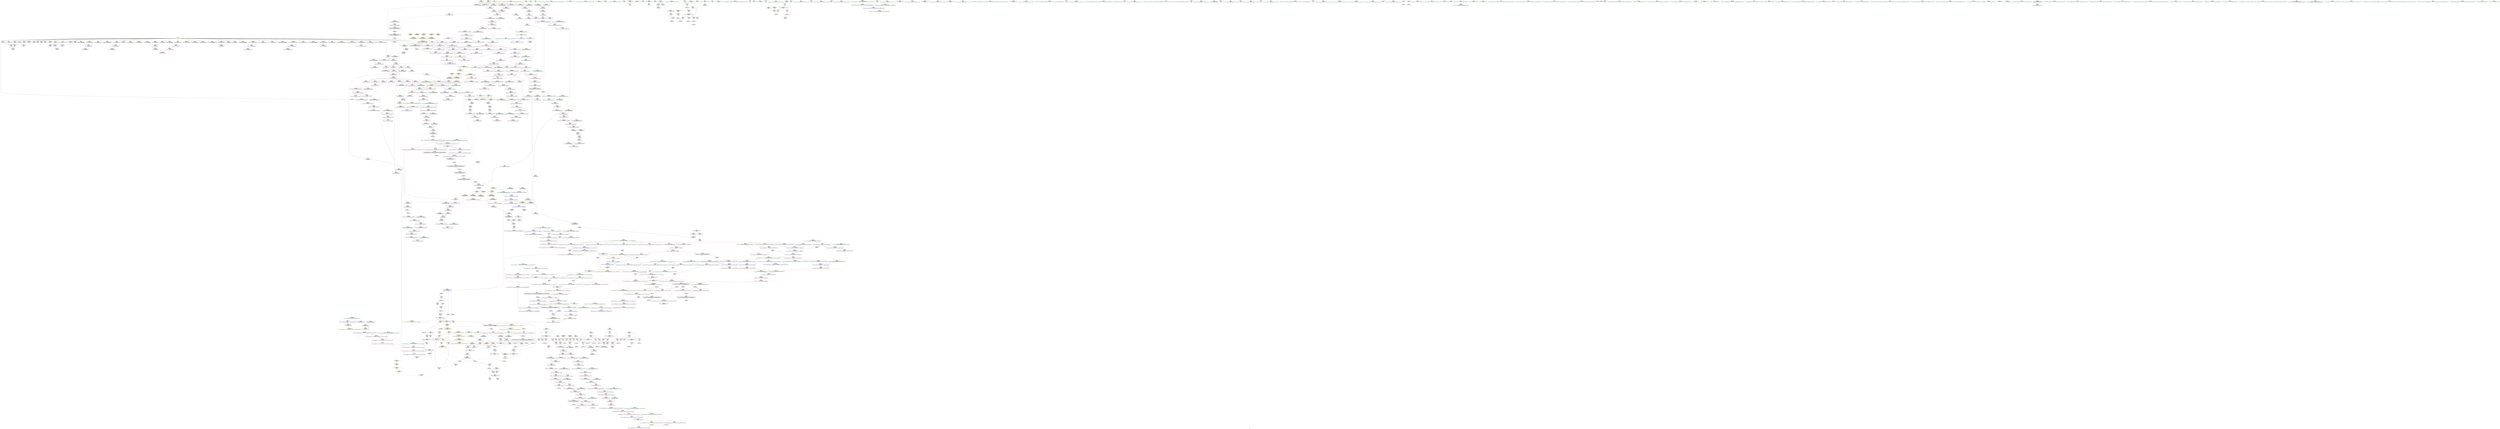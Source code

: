digraph "SVFG" {
	label="SVFG";

	Node0x55dd7ccb47c0 [shape=record,color=grey,label="{NodeID: 0\nNullPtr|{|<s34>83}}"];
	Node0x55dd7ccb47c0 -> Node0x55dd7cd11350[style=solid];
	Node0x55dd7ccb47c0 -> Node0x55dd7cd11450[style=solid];
	Node0x55dd7ccb47c0 -> Node0x55dd7cd11520[style=solid];
	Node0x55dd7ccb47c0 -> Node0x55dd7cd115f0[style=solid];
	Node0x55dd7ccb47c0 -> Node0x55dd7cd116c0[style=solid];
	Node0x55dd7ccb47c0 -> Node0x55dd7cd11790[style=solid];
	Node0x55dd7ccb47c0 -> Node0x55dd7cd11860[style=solid];
	Node0x55dd7ccb47c0 -> Node0x55dd7cd11930[style=solid];
	Node0x55dd7ccb47c0 -> Node0x55dd7cd11a00[style=solid];
	Node0x55dd7ccb47c0 -> Node0x55dd7cd11ad0[style=solid];
	Node0x55dd7ccb47c0 -> Node0x55dd7cd11ba0[style=solid];
	Node0x55dd7ccb47c0 -> Node0x55dd7cd11c70[style=solid];
	Node0x55dd7ccb47c0 -> Node0x55dd7cd11d40[style=solid];
	Node0x55dd7ccb47c0 -> Node0x55dd7cd11e10[style=solid];
	Node0x55dd7ccb47c0 -> Node0x55dd7cd11ee0[style=solid];
	Node0x55dd7ccb47c0 -> Node0x55dd7cd11fb0[style=solid];
	Node0x55dd7ccb47c0 -> Node0x55dd7cd12080[style=solid];
	Node0x55dd7ccb47c0 -> Node0x55dd7cd12150[style=solid];
	Node0x55dd7ccb47c0 -> Node0x55dd7cd12220[style=solid];
	Node0x55dd7ccb47c0 -> Node0x55dd7cd122f0[style=solid];
	Node0x55dd7ccb47c0 -> Node0x55dd7cd123c0[style=solid];
	Node0x55dd7ccb47c0 -> Node0x55dd7cd12490[style=solid];
	Node0x55dd7ccb47c0 -> Node0x55dd7cd12560[style=solid];
	Node0x55dd7ccb47c0 -> Node0x55dd7cd12630[style=solid];
	Node0x55dd7ccb47c0 -> Node0x55dd7cd12700[style=solid];
	Node0x55dd7ccb47c0 -> Node0x55dd7cd127d0[style=solid];
	Node0x55dd7ccb47c0 -> Node0x55dd7cd128a0[style=solid];
	Node0x55dd7ccb47c0 -> Node0x55dd7cd12970[style=solid];
	Node0x55dd7ccb47c0 -> Node0x55dd7cd29180[style=solid];
	Node0x55dd7ccb47c0 -> Node0x55dd7cd2da00[style=solid];
	Node0x55dd7ccb47c0 -> Node0x55dd7cd2dad0[style=solid];
	Node0x55dd7ccb47c0 -> Node0x55dd7cd2dba0[style=solid];
	Node0x55dd7ccb47c0 -> Node0x55dd7cd47740[style=solid];
	Node0x55dd7ccb47c0 -> Node0x55dd7cd1f370[style=solid];
	Node0x55dd7ccb47c0:s34 -> Node0x55dd7ce05ae0[style=solid,color=red];
	Node0x55dd7cd18ef0 [shape=record,color=blue,label="{NodeID: 775\n1347\<--1344\n__last.addr\<--__last\n_ZSt8_DestroyIPiEvT_S1_\n}"];
	Node0x55dd7cd18ef0 -> Node0x55dd7cd285f0[style=dashed];
	Node0x55dd7cd0f9d0 [shape=record,color=purple,label="{NodeID: 443\n1038\<--1033\n_M_impl\<--this1\n_ZNSt12_Vector_baseIiSaIiEE11_M_allocateEm\n}"];
	Node0x55dd7cd0f9d0 -> Node0x55dd7cd15990[style=solid];
	Node0x55dd7cd889d0 [shape=record,color=black,label="{NodeID: 1218\nMR_26V_4 = PHI(MR_26V_5, MR_26V_3, )\npts\{104 \}\n}"];
	Node0x55dd7cd889d0 -> Node0x55dd7cd216a0[style=dashed];
	Node0x55dd7cd889d0 -> Node0x55dd7cd21770[style=dashed];
	Node0x55dd7cd889d0 -> Node0x55dd7cd2a7a0[style=dashed];
	Node0x55dd7cd038e0 [shape=record,color=green,label="{NodeID: 111\n534\<--535\n__b.addr\<--__b.addr_field_insensitive\n_ZSt3maxIiERKT_S2_S2_\n}"];
	Node0x55dd7cd038e0 -> Node0x55dd7cd234b0[style=solid];
	Node0x55dd7cd038e0 -> Node0x55dd7cd23580[style=solid];
	Node0x55dd7cd038e0 -> Node0x55dd7cd2b7e0[style=solid];
	Node0x55dd7cd25390 [shape=record,color=red,label="{NodeID: 554\n862\<--835\nexn\<--exn.slot\n_ZNSt12_Vector_baseIiSaIiEEC2EmRKS0_\n}"];
	Node0x55dd7cd08080 [shape=record,color=green,label="{NodeID: 222\n1288\<--1289\n__n.addr\<--__n.addr_field_insensitive\n_ZNSt16allocator_traitsISaIiEE10deallocateERS0_Pim\n}"];
	Node0x55dd7cd08080 -> Node0x55dd7cd28110[style=solid];
	Node0x55dd7cd08080 -> Node0x55dd7cd30100[style=solid];
	Node0x55dd7ce04990 [shape=record,color=black,label="{NodeID: 1772\n956 = PHI(842, )\n0th arg _ZNSt12_Vector_baseIiSaIiEE17_M_create_storageEm }"];
	Node0x55dd7ce04990 -> Node0x55dd7cd2dc70[style=solid];
	Node0x55dd7cd2ae20 [shape=record,color=blue,label="{NodeID: 665\n415\<--414\nthis.addr\<--this\n_ZNSaIiED2Ev\n}"];
	Node0x55dd7cd2ae20 -> Node0x55dd7cd227b0[style=dashed];
	Node0x55dd7cd15f40 [shape=record,color=black,label="{NodeID: 333\n1107\<--1122\n_ZSt27__uninitialized_default_n_aIPimiET_S1_T0_RSaIT1_E_ret\<--call\n_ZSt27__uninitialized_default_n_aIPimiET_S1_T0_RSaIT1_E\n|{<s0>73}}"];
	Node0x55dd7cd15f40:s0 -> Node0x55dd7ce00810[style=solid,color=blue];
	Node0x55dd7ccb3240 [shape=record,color=green,label="{NodeID: 1\n7\<--1\n__dso_handle\<--dummyObj\nGlob }"];
	Node0x55dd7cd18fc0 [shape=record,color=blue,label="{NodeID: 776\n1360\<--1358\n.addr\<--\n_ZNSt12_Destroy_auxILb1EE9__destroyIPiEEvT_S3_\n}"];
	Node0x55dd7cd0faa0 [shape=record,color=purple,label="{NodeID: 444\n1132\<--1131\n_M_impl\<--this1\n_ZNSt12_Vector_baseIiSaIiEE19_M_get_Tp_allocatorEv\n}"];
	Node0x55dd7cd0faa0 -> Node0x55dd7cd16010[style=solid];
	Node0x55dd7cd88ed0 [shape=record,color=black,label="{NodeID: 1219\nMR_28V_4 = PHI(MR_28V_5, MR_28V_3, )\npts\{106 \}\n}"];
	Node0x55dd7cd88ed0 -> Node0x55dd7cd21840[style=dashed];
	Node0x55dd7cd88ed0 -> Node0x55dd7cd21910[style=dashed];
	Node0x55dd7cd88ed0 -> Node0x55dd7cd219e0[style=dashed];
	Node0x55dd7cd88ed0 -> Node0x55dd7cd2a870[style=dashed];
	Node0x55dd7cd039b0 [shape=record,color=green,label="{NodeID: 112\n557\<--558\nthis.addr\<--this.addr_field_insensitive\n_ZNSt6vectorIiSaIiEED2Ev\n}"];
	Node0x55dd7cd039b0 -> Node0x55dd7cd237f0[style=solid];
	Node0x55dd7cd039b0 -> Node0x55dd7cd2ba50[style=solid];
	Node0x55dd7cd25460 [shape=record,color=red,label="{NodeID: 555\n863\<--837\nsel\<--ehselector.slot\n_ZNSt12_Vector_baseIiSaIiEEC2EmRKS0_\n}"];
	Node0x55dd7cd08150 [shape=record,color=green,label="{NodeID: 223\n1298\<--1299\n_ZN9__gnu_cxx13new_allocatorIiE10deallocateEPim\<--_ZN9__gnu_cxx13new_allocatorIiE10deallocateEPim_field_insensitive\n}"];
	Node0x55dd7ce04ad0 [shape=record,color=black,label="{NodeID: 1773\n957 = PHI(848, )\n1st arg _ZNSt12_Vector_baseIiSaIiEE17_M_create_storageEm }"];
	Node0x55dd7ce04ad0 -> Node0x55dd7cd2dd40[style=solid];
	Node0x55dd7cd2aef0 [shape=record,color=blue,label="{NodeID: 666\n427\<--425\nthis.addr\<--this\n_ZNSt6vectorIiSaIiEEixEm\n}"];
	Node0x55dd7cd2aef0 -> Node0x55dd7cd22880[style=dashed];
	Node0x55dd7cd16010 [shape=record,color=black,label="{NodeID: 334\n1133\<--1132\n\<--_M_impl\n_ZNSt12_Vector_baseIiSaIiEE19_M_get_Tp_allocatorEv\n}"];
	Node0x55dd7cd16010 -> Node0x55dd7cd160e0[style=solid];
	Node0x55dd7ccb32d0 [shape=record,color=green,label="{NodeID: 2\n8\<--1\n.str\<--dummyObj\nGlob }"];
	Node0x55dd7cd19090 [shape=record,color=blue,label="{NodeID: 777\n1362\<--1359\n.addr1\<--\n_ZNSt12_Destroy_auxILb1EE9__destroyIPiEEvT_S3_\n}"];
	Node0x55dd7cd0fb70 [shape=record,color=purple,label="{NodeID: 445\n1230\<--1229\nincdec.ptr\<--\n_ZSt10__fill_n_aIPimiEN9__gnu_cxx11__enable_ifIXsr11__is_scalarIT1_EE7__valueET_E6__typeES4_T0_RKS3_\n}"];
	Node0x55dd7cd0fb70 -> Node0x55dd7cd2fb50[style=solid];
	Node0x55dd7cd893d0 [shape=record,color=black,label="{NodeID: 1220\nMR_30V_3 = PHI(MR_30V_4, MR_30V_1, )\npts\{108 \}\n}"];
	Node0x55dd7cd893d0 -> Node0x55dd7cd2a600[style=dashed];
	Node0x55dd7cd03a80 [shape=record,color=green,label="{NodeID: 113\n559\<--560\nexn.slot\<--exn.slot_field_insensitive\n_ZNSt6vectorIiSaIiEED2Ev\n}"];
	Node0x55dd7cd03a80 -> Node0x55dd7cd238c0[style=solid];
	Node0x55dd7cd03a80 -> Node0x55dd7cd2bb20[style=solid];
	Node0x55dd7cd25530 [shape=record,color=red,label="{NodeID: 556\n876\<--870\nthis1\<--this.addr\n_ZNSt6vectorIiSaIiEE21_M_default_initializeEm\n}"];
	Node0x55dd7cd25530 -> Node0x55dd7cd15240[style=solid];
	Node0x55dd7cd25530 -> Node0x55dd7cd15310[style=solid];
	Node0x55dd7cd25530 -> Node0x55dd7cd153e0[style=solid];
	Node0x55dd7cd08250 [shape=record,color=green,label="{NodeID: 224\n1305\<--1306\nthis.addr\<--this.addr_field_insensitive\n_ZN9__gnu_cxx13new_allocatorIiE10deallocateEPim\n}"];
	Node0x55dd7cd08250 -> Node0x55dd7cd281e0[style=solid];
	Node0x55dd7cd08250 -> Node0x55dd7cd18940[style=solid];
	Node0x55dd7ce04c10 [shape=record,color=black,label="{NodeID: 1774\n735 = PHI(664, )\n0th arg _ZN9__gnu_cxxeqIPiSt6vectorIiSaIiEEEEbRKNS_17__normal_iteratorIT_T0_EESA_ }"];
	Node0x55dd7ce04c10 -> Node0x55dd7cd2c5b0[style=solid];
	Node0x55dd7cd2afc0 [shape=record,color=blue,label="{NodeID: 667\n429\<--426\n__n.addr\<--__n\n_ZNSt6vectorIiSaIiEEixEm\n}"];
	Node0x55dd7cd2afc0 -> Node0x55dd7cd22950[style=dashed];
	Node0x55dd7cd160e0 [shape=record,color=black,label="{NodeID: 335\n1126\<--1133\n_ZNSt12_Vector_baseIiSaIiEE19_M_get_Tp_allocatorEv_ret\<--\n_ZNSt12_Vector_baseIiSaIiEE19_M_get_Tp_allocatorEv\n|{<s0>43|<s1>72}}"];
	Node0x55dd7cd160e0:s0 -> Node0x55dd7cdff710[style=solid,color=blue];
	Node0x55dd7cd160e0:s1 -> Node0x55dd7ce006d0[style=solid,color=blue];
	Node0x55dd7ccffb40 [shape=record,color=green,label="{NodeID: 3\n10\<--1\n.str.1\<--dummyObj\nGlob }"];
	Node0x55dd7cd19160 [shape=record,color=blue,label="{NodeID: 778\n1370\<--1368\nthis.addr\<--this\n_ZN9__gnu_cxx17__normal_iteratorIPiSt6vectorIiSaIiEEEC2ERKS1_\n}"];
	Node0x55dd7cd19160 -> Node0x55dd7cd286c0[style=dashed];
	Node0x55dd7cd0fc40 [shape=record,color=purple,label="{NodeID: 446\n1259\<--1255\n_M_impl\<--this1\n_ZNSt12_Vector_baseIiSaIiEE13_M_deallocateEPim\n}"];
	Node0x55dd7cd0fc40 -> Node0x55dd7cd165c0[style=solid];
	Node0x55dd7cd898d0 [shape=record,color=black,label="{NodeID: 1221\nMR_32V_3 = PHI(MR_32V_4, MR_32V_1, )\npts\{110 \}\n}"];
	Node0x55dd7cd898d0 -> Node0x55dd7cd2a6d0[style=dashed];
	Node0x55dd7cd03b50 [shape=record,color=green,label="{NodeID: 114\n561\<--562\nehselector.slot\<--ehselector.slot_field_insensitive\n_ZNSt6vectorIiSaIiEED2Ev\n}"];
	Node0x55dd7cd03b50 -> Node0x55dd7cd2bbf0[style=solid];
	Node0x55dd7cd25600 [shape=record,color=red,label="{NodeID: 557\n881\<--872\n\<--__n.addr\n_ZNSt6vectorIiSaIiEE21_M_default_initializeEm\n|{<s0>73}}"];
	Node0x55dd7cd25600:s0 -> Node0x55dd7ce05d00[style=solid,color=red];
	Node0x55dd7cd08320 [shape=record,color=green,label="{NodeID: 225\n1307\<--1308\n__p.addr\<--__p.addr_field_insensitive\n_ZN9__gnu_cxx13new_allocatorIiE10deallocateEPim\n}"];
	Node0x55dd7cd08320 -> Node0x55dd7cd282b0[style=solid];
	Node0x55dd7cd08320 -> Node0x55dd7cd18a10[style=solid];
	Node0x55dd7ce04d50 [shape=record,color=black,label="{NodeID: 1775\n736 = PHI(666, )\n1st arg _ZN9__gnu_cxxeqIPiSt6vectorIiSaIiEEEEbRKNS_17__normal_iteratorIT_T0_EESA_ }"];
	Node0x55dd7ce04d50 -> Node0x55dd7cd2c680[style=solid];
	Node0x55dd7cd2b090 [shape=record,color=blue,label="{NodeID: 668\n458\<--442\ncoerce.dive\<--__first.coerce\n_ZSt11max_elementIN9__gnu_cxx17__normal_iteratorIPiSt6vectorIiSaIiEEEEET_S7_S7_\n}"];
	Node0x55dd7cd2b090 -> Node0x55dd7cd28930[style=dashed];
	Node0x55dd7cd161b0 [shape=record,color=black,label="{NodeID: 336\n1135\<--1150\n_ZSt25__uninitialized_default_nIPimET_S1_T0__ret\<--call\n_ZSt25__uninitialized_default_nIPimET_S1_T0_\n|{<s0>87}}"];
	Node0x55dd7cd161b0:s0 -> Node0x55dd7ce00e50[style=solid,color=blue];
	Node0x55dd7ccffbd0 [shape=record,color=green,label="{NodeID: 4\n12\<--1\n.str.2\<--dummyObj\nGlob }"];
	Node0x55dd7cd19230 [shape=record,color=blue,label="{NodeID: 779\n1372\<--1369\n__i.addr\<--__i\n_ZN9__gnu_cxx17__normal_iteratorIPiSt6vectorIiSaIiEEEC2ERKS1_\n}"];
	Node0x55dd7cd19230 -> Node0x55dd7cd28790[style=dashed];
	Node0x55dd7cd0fd10 [shape=record,color=purple,label="{NodeID: 447\n1377\<--1376\n_M_current\<--this1\n_ZN9__gnu_cxx17__normal_iteratorIPiSt6vectorIiSaIiEEEC2ERKS1_\n}"];
	Node0x55dd7cd0fd10 -> Node0x55dd7cd19300[style=solid];
	Node0x55dd7cd89dd0 [shape=record,color=black,label="{NodeID: 1222\nMR_176V_4 = PHI(MR_176V_5, MR_176V_2, )\npts\{6650000 \}\n|{<s0>56|<s1>56}}"];
	Node0x55dd7cd89dd0:s0 -> Node0x55dd7cd24b70[style=dashed,color=red];
	Node0x55dd7cd89dd0:s1 -> Node0x55dd7cd2c9c0[style=dashed,color=red];
	Node0x55dd7cd08700 [shape=record,color=green,label="{NodeID: 115\n575\<--576\n_ZNSt12_Vector_baseIiSaIiEE19_M_get_Tp_allocatorEv\<--_ZNSt12_Vector_baseIiSaIiEE19_M_get_Tp_allocatorEv_field_insensitive\n}"];
	Node0x55dd7cd256d0 [shape=record,color=red,label="{NodeID: 558\n880\<--879\n\<--_M_start\n_ZNSt6vectorIiSaIiEE21_M_default_initializeEm\n|{<s0>73}}"];
	Node0x55dd7cd256d0:s0 -> Node0x55dd7ce05bf0[style=solid,color=red];
	Node0x55dd7cd083f0 [shape=record,color=green,label="{NodeID: 226\n1309\<--1310\n.addr\<--.addr_field_insensitive\n_ZN9__gnu_cxx13new_allocatorIiE10deallocateEPim\n}"];
	Node0x55dd7cd083f0 -> Node0x55dd7cd18ae0[style=solid];
	Node0x55dd7ce04e90 [shape=record,color=black,label="{NodeID: 1776\n1025 = PHI(964, )\n0th arg _ZNSt12_Vector_baseIiSaIiEE11_M_allocateEm }"];
	Node0x55dd7ce04e90 -> Node0x55dd7cd2e490[style=solid];
	Node0x55dd7cd2b160 [shape=record,color=blue,label="{NodeID: 669\n460\<--443\ncoerce.dive1\<--__last.coerce\n_ZSt11max_elementIN9__gnu_cxx17__normal_iteratorIPiSt6vectorIiSaIiEEEEET_S7_S7_\n}"];
	Node0x55dd7cd2b160 -> Node0x55dd7cd28a00[style=dashed];
	Node0x55dd7cd16280 [shape=record,color=black,label="{NodeID: 337\n1154\<--1168\n_ZNSt27__uninitialized_default_n_1ILb1EE18__uninit_default_nIPimEET_S3_T0__ret\<--call\n_ZNSt27__uninitialized_default_n_1ILb1EE18__uninit_default_nIPimEET_S3_T0_\n|{<s0>88}}"];
	Node0x55dd7cd16280:s0 -> Node0x55dd7ce00f90[style=solid,color=blue];
	Node0x55dd7ccffc60 [shape=record,color=green,label="{NodeID: 5\n14\<--1\n__PRETTY_FUNCTION__._Z5solvev\<--dummyObj\nGlob }"];
	Node0x55dd7cd19300 [shape=record,color=blue,label="{NodeID: 780\n1377\<--1379\n_M_current\<--\n_ZN9__gnu_cxx17__normal_iteratorIPiSt6vectorIiSaIiEEEC2ERKS1_\n|{<s0>41|<s1>42}}"];
	Node0x55dd7cd19300:s0 -> Node0x55dd7cdb8570[style=dashed,color=blue];
	Node0x55dd7cd19300:s1 -> Node0x55dd7cdb86d0[style=dashed,color=blue];
	Node0x55dd7cd0fde0 [shape=record,color=purple,label="{NodeID: 448\n439\<--437\nadd.ptr\<--\n_ZNSt6vectorIiSaIiEEixEm\n}"];
	Node0x55dd7cd0fde0 -> Node0x55dd7cd13500[style=solid];
	Node0x55dd7cd087d0 [shape=record,color=green,label="{NodeID: 116\n578\<--579\n_ZSt8_DestroyIPiiEvT_S1_RSaIT0_E\<--_ZSt8_DestroyIPiiEvT_S1_RSaIT0_E_field_insensitive\n}"];
	Node0x55dd7cd257a0 [shape=record,color=red,label="{NodeID: 559\n901\<--894\nthis1\<--this.addr\n_ZNSt12_Vector_baseIiSaIiEED2Ev\n|{|<s8>74}}"];
	Node0x55dd7cd257a0 -> Node0x55dd7cd0e8c0[style=solid];
	Node0x55dd7cd257a0 -> Node0x55dd7cd0e990[style=solid];
	Node0x55dd7cd257a0 -> Node0x55dd7cd0ea60[style=solid];
	Node0x55dd7cd257a0 -> Node0x55dd7cd0eb30[style=solid];
	Node0x55dd7cd257a0 -> Node0x55dd7cd0ec00[style=solid];
	Node0x55dd7cd257a0 -> Node0x55dd7cd0ecd0[style=solid];
	Node0x55dd7cd257a0 -> Node0x55dd7cd0eda0[style=solid];
	Node0x55dd7cd257a0 -> Node0x55dd7cd0ee70[style=solid];
	Node0x55dd7cd257a0:s8 -> Node0x55dd7ce05f20[style=solid,color=red];
	Node0x55dd7cd084c0 [shape=record,color=green,label="{NodeID: 227\n1318\<--1319\n_ZdlPv\<--_ZdlPv_field_insensitive\n}"];
	Node0x55dd7ce04fd0 [shape=record,color=black,label="{NodeID: 1777\n1026 = PHI(965, )\n1st arg _ZNSt12_Vector_baseIiSaIiEE11_M_allocateEm }"];
	Node0x55dd7ce04fd0 -> Node0x55dd7cd2e560[style=solid];
	Node0x55dd7cd2b230 [shape=record,color=blue, style = dotted,label="{NodeID: 670\n1389\<--1391\noffset_0\<--dummyVal\n_ZSt11max_elementIN9__gnu_cxx17__normal_iteratorIPiSt6vectorIiSaIiEEEEET_S7_S7_\n}"];
	Node0x55dd7cd2b230 -> Node0x55dd7cd22af0[style=dashed];
	Node0x55dd7cd16350 [shape=record,color=black,label="{NodeID: 338\n1172\<--1191\n_ZSt6fill_nIPimiET_S1_T0_RKT1__ret\<--call1\n_ZSt6fill_nIPimiET_S1_T0_RKT1_\n|{<s0>89}}"];
	Node0x55dd7cd16350:s0 -> Node0x55dd7ce010d0[style=solid,color=blue];
	Node0x55dd7ccffcf0 [shape=record,color=green,label="{NodeID: 6\n16\<--1\n.str.3\<--dummyObj\nGlob }"];
	Node0x55dd7cd0feb0 [shape=record,color=purple,label="{NodeID: 449\n982\<--980\nadd.ptr\<--\n_ZNSt12_Vector_baseIiSaIiEE17_M_create_storageEm\n}"];
	Node0x55dd7cd0feb0 -> Node0x55dd7cd2dfb0[style=solid];
	Node0x55dd7cd088d0 [shape=record,color=green,label="{NodeID: 117\n593\<--594\n__clang_call_terminate\<--__clang_call_terminate_field_insensitive\n}"];
	Node0x55dd7cd25870 [shape=record,color=red,label="{NodeID: 560\n930\<--896\nexn\<--exn.slot\n_ZNSt12_Vector_baseIiSaIiEED2Ev\n|{<s0>77}}"];
	Node0x55dd7cd25870:s0 -> Node0x55dd7ce07d40[style=solid,color=red];
	Node0x55dd7cd97e00 [shape=record,color=yellow,style=double,label="{NodeID: 1335\n34V_1 = ENCHI(MR_34V_0)\npts\{1091 \}\nFun[_Z5solvev]|{<s0>6}}"];
	Node0x55dd7cd97e00:s0 -> Node0x55dd7cd96730[style=dashed,color=red];
	Node0x55dd7cd085c0 [shape=record,color=green,label="{NodeID: 228\n1327\<--1328\n__first.addr\<--__first.addr_field_insensitive\n_ZSt8_DestroyIPiiEvT_S1_RSaIT0_E\n}"];
	Node0x55dd7cd085c0 -> Node0x55dd7cd28380[style=solid];
	Node0x55dd7cd085c0 -> Node0x55dd7cd18bb0[style=solid];
	Node0x55dd7ce05110 [shape=record,color=black,label="{NodeID: 1778\n414 = PHI(73, 81, 73, 81, 993, )\n0th arg _ZNSaIiED2Ev }"];
	Node0x55dd7ce05110 -> Node0x55dd7cd2ae20[style=solid];
	Node0x55dd7cd2b300 [shape=record,color=blue, style = dotted,label="{NodeID: 671\n1392\<--1394\noffset_0\<--dummyVal\n_ZSt11max_elementIN9__gnu_cxx17__normal_iteratorIPiSt6vectorIiSaIiEEEEET_S7_S7_\n}"];
	Node0x55dd7cd2b300 -> Node0x55dd7cd22bc0[style=dashed];
	Node0x55dd7cd16420 [shape=record,color=black,label="{NodeID: 339\n1195\<--1233\n_ZSt10__fill_n_aIPimiEN9__gnu_cxx11__enable_ifIXsr11__is_scalarIT1_EE7__valueET_E6__typeES4_T0_RKS3__ret\<--\n_ZSt10__fill_n_aIPimiEN9__gnu_cxx11__enable_ifIXsr11__is_scalarIT1_EE7__valueET_E6__typeES4_T0_RKS3_\n|{<s0>91}}"];
	Node0x55dd7cd16420:s0 -> Node0x55dd7ce01350[style=solid,color=blue];
	Node0x55dd7cd00530 [shape=record,color=green,label="{NodeID: 7\n18\<--1\n.str.4\<--dummyObj\nGlob }"];
	Node0x55dd7cd0ff80 [shape=record,color=red,label="{NodeID: 450\n610\<--26\n\<--stdin\nmain\n}"];
	Node0x55dd7cd089d0 [shape=record,color=green,label="{NodeID: 118\n596\<--597\nmain\<--main_field_insensitive\n}"];
	Node0x55dd7cdb7670 [shape=record,color=yellow,style=double,label="{NodeID: 1668\n38V_2 = CSCHI(MR_38V_1)\npts\{800000 \}\nCS[]|{<s0>15|<s1>19|<s2>20|<s3>21|<s4>29}}"];
	Node0x55dd7cdb7670:s0 -> Node0x55dd7cd942f0[style=dashed,color=red];
	Node0x55dd7cdb7670:s1 -> Node0x55dd7cd9b790[style=dashed,color=red];
	Node0x55dd7cdb7670:s2 -> Node0x55dd7cd96ef0[style=dashed,color=red];
	Node0x55dd7cdb7670:s3 -> Node0x55dd7cd9b4c0[style=dashed,color=red];
	Node0x55dd7cdb7670:s4 -> Node0x55dd7cd942f0[style=dashed,color=red];
	Node0x55dd7cd25940 [shape=record,color=red,label="{NodeID: 561\n904\<--903\n\<--_M_start\n_ZNSt12_Vector_baseIiSaIiEED2Ev\n|{<s0>74}}"];
	Node0x55dd7cd25940:s0 -> Node0x55dd7ce06030[style=solid,color=red];
	Node0x55dd7cd97ee0 [shape=record,color=yellow,style=double,label="{NodeID: 1336\n36V_1 = ENCHI(MR_36V_0)\npts\{720000 \}\nFun[_Z5solvev]|{<s0>6}}"];
	Node0x55dd7cd97ee0:s0 -> Node0x55dd7cd96810[style=dashed,color=red];
	Node0x55dd7cd10a00 [shape=record,color=green,label="{NodeID: 229\n1329\<--1330\n__last.addr\<--__last.addr_field_insensitive\n_ZSt8_DestroyIPiiEvT_S1_RSaIT0_E\n}"];
	Node0x55dd7cd10a00 -> Node0x55dd7cd28450[style=solid];
	Node0x55dd7cd10a00 -> Node0x55dd7cd18c80[style=solid];
	Node0x55dd7ce05590 [shape=record,color=black,label="{NodeID: 1779\n812 = PHI(360, )\n0th arg _ZN9__gnu_cxx13new_allocatorIiEC2Ev }"];
	Node0x55dd7ce05590 -> Node0x55dd7cd2cdd0[style=solid];
	Node0x55dd7cd2b3d0 [shape=record,color=blue,label="{NodeID: 672\n481\<--478\ncoerce.dive6\<--call\n_ZSt11max_elementIN9__gnu_cxx17__normal_iteratorIPiSt6vectorIiSaIiEEEEET_S7_S7_\n}"];
	Node0x55dd7cd2b3d0 -> Node0x55dd7cd22c90[style=dashed];
	Node0x55dd7cd164f0 [shape=record,color=black,label="{NodeID: 340\n1235\<--1240\n_ZSt12__niter_baseIPiET_S1__ret\<--\n_ZSt12__niter_baseIPiET_S1_\n|{<s0>90}}"];
	Node0x55dd7cd164f0:s0 -> Node0x55dd7ce01210[style=solid,color=blue];
	Node0x55dd7cd005c0 [shape=record,color=green,label="{NodeID: 8\n20\<--1\n.str.5\<--dummyObj\nGlob }"];
	Node0x55dd7cd10050 [shape=record,color=red,label="{NodeID: 451\n128\<--65\n\<--n\n_Z5solvev\n}"];
	Node0x55dd7cd10050 -> Node0x55dd7cd12b40[style=solid];
	Node0x55dd7cd08ad0 [shape=record,color=green,label="{NodeID: 119\n599\<--600\nretval\<--retval_field_insensitive\nmain\n}"];
	Node0x55dd7cd08ad0 -> Node0x55dd7cd2bcc0[style=solid];
	Node0x55dd7cdb7750 [shape=record,color=yellow,style=double,label="{NodeID: 1669\n40V_2 = CSCHI(MR_40V_1)\npts\{800001 \}\nCS[]|{<s0>15|<s1>20|<s2>21|<s3>29}}"];
	Node0x55dd7cdb7750:s0 -> Node0x55dd7cd94400[style=dashed,color=red];
	Node0x55dd7cdb7750:s1 -> Node0x55dd7cd96ef0[style=dashed,color=red];
	Node0x55dd7cdb7750:s2 -> Node0x55dd7cd9b4c0[style=dashed,color=red];
	Node0x55dd7cdb7750:s3 -> Node0x55dd7cd94400[style=dashed,color=red];
	Node0x55dd7cd25a10 [shape=record,color=red,label="{NodeID: 562\n907\<--906\n\<--_M_end_of_storage\n_ZNSt12_Vector_baseIiSaIiEED2Ev\n}"];
	Node0x55dd7cd25a10 -> Node0x55dd7cd154b0[style=solid];
	Node0x55dd7cd97fc0 [shape=record,color=yellow,style=double,label="{NodeID: 1337\n38V_1 = ENCHI(MR_38V_0)\npts\{800000 \}\nFun[_Z5solvev]|{<s0>9}}"];
	Node0x55dd7cd97fc0:s0 -> Node0x55dd7cd96810[style=dashed,color=red];
	Node0x55dd7cd10ad0 [shape=record,color=green,label="{NodeID: 230\n1331\<--1332\n.addr\<--.addr_field_insensitive\n_ZSt8_DestroyIPiiEvT_S1_RSaIT0_E\n}"];
	Node0x55dd7cd10ad0 -> Node0x55dd7cd18d50[style=solid];
	Node0x55dd7ce056a0 [shape=record,color=black,label="{NodeID: 1780\n754 = PHI(692, )\n0th arg _ZN9__gnu_cxxneIPiSt6vectorIiSaIiEEEEbRKNS_17__normal_iteratorIT_T0_EESA_ }"];
	Node0x55dd7ce056a0 -> Node0x55dd7cd2c750[style=solid];
	Node0x55dd7cd2b4a0 [shape=record,color=blue,label="{NodeID: 673\n490\<--487\nthis.addr\<--this\n_ZNSt6vectorIiSaIiEE5beginEv\n}"];
	Node0x55dd7cd2b4a0 -> Node0x55dd7cd22d60[style=dashed];
	Node0x55dd7cd165c0 [shape=record,color=black,label="{NodeID: 341\n1260\<--1259\n\<--_M_impl\n_ZNSt12_Vector_baseIiSaIiEE13_M_deallocateEPim\n|{<s0>92}}"];
	Node0x55dd7cd165c0:s0 -> Node0x55dd7cdfd8d0[style=solid,color=red];
	Node0x55dd7cd00650 [shape=record,color=green,label="{NodeID: 9\n22\<--1\n.str.6\<--dummyObj\nGlob }"];
	Node0x55dd7cd10120 [shape=record,color=red,label="{NodeID: 452\n198\<--65\n\<--n\n_Z5solvev\n}"];
	Node0x55dd7cd10120 -> Node0x55dd7cd1ea70[style=solid];
	Node0x55dd7cd08ba0 [shape=record,color=green,label="{NodeID: 120\n601\<--602\nbuf\<--buf_field_insensitive\nmain\n}"];
	Node0x55dd7cd08ba0 -> Node0x55dd7cd0d130[style=solid];
	Node0x55dd7cd08ba0 -> Node0x55dd7cd0d200[style=solid];
	Node0x55dd7cdb7830 [shape=record,color=yellow,style=double,label="{NodeID: 1670\n42V_2 = CSCHI(MR_42V_1)\npts\{800002 \}\nCS[]|{<s0>15|<s1>29}}"];
	Node0x55dd7cdb7830:s0 -> Node0x55dd7cd94510[style=dashed,color=red];
	Node0x55dd7cdb7830:s1 -> Node0x55dd7cd94510[style=dashed,color=red];
	Node0x55dd7cd25ae0 [shape=record,color=red,label="{NodeID: 563\n910\<--909\n\<--_M_start4\n_ZNSt12_Vector_baseIiSaIiEED2Ev\n}"];
	Node0x55dd7cd25ae0 -> Node0x55dd7cd15580[style=solid];
	Node0x55dd7cd980a0 [shape=record,color=yellow,style=double,label="{NodeID: 1338\n40V_1 = ENCHI(MR_40V_0)\npts\{800001 \}\nFun[_Z5solvev]|{<s0>9}}"];
	Node0x55dd7cd980a0:s0 -> Node0x55dd7cd96920[style=dashed,color=red];
	Node0x55dd7cd10ba0 [shape=record,color=green,label="{NodeID: 231\n1339\<--1340\n_ZSt8_DestroyIPiEvT_S1_\<--_ZSt8_DestroyIPiEvT_S1__field_insensitive\n}"];
	Node0x55dd7ce057b0 [shape=record,color=black,label="{NodeID: 1781\n755 = PHI(666, )\n1st arg _ZN9__gnu_cxxneIPiSt6vectorIiSaIiEEEEbRKNS_17__normal_iteratorIT_T0_EESA_ }"];
	Node0x55dd7ce057b0 -> Node0x55dd7cd2c820[style=solid];
	Node0x55dd7cd2b570 [shape=record,color=blue,label="{NodeID: 674\n507\<--504\nthis.addr\<--this\n_ZNSt6vectorIiSaIiEE3endEv\n}"];
	Node0x55dd7cd2b570 -> Node0x55dd7cd22f00[style=dashed];
	Node0x55dd7cd16690 [shape=record,color=black,label="{NodeID: 342\n1294\<--1293\n\<--\n_ZNSt16allocator_traitsISaIiEE10deallocateERS0_Pim\n|{<s0>95}}"];
	Node0x55dd7cd16690:s0 -> Node0x55dd7ce01fa0[style=solid,color=red];
	Node0x55dd7cd00710 [shape=record,color=green,label="{NodeID: 10\n24\<--1\n.str.7\<--dummyObj\nGlob }"];
	Node0x55dd7cd101f0 [shape=record,color=red,label="{NodeID: 453\n277\<--65\n\<--n\n_Z5solvev\n}"];
	Node0x55dd7cd101f0 -> Node0x55dd7cd1d9f0[style=solid];
	Node0x55dd7cd08c70 [shape=record,color=green,label="{NodeID: 121\n603\<--604\ntestNum\<--testNum_field_insensitive\nmain\n}"];
	Node0x55dd7cd08c70 -> Node0x55dd7cd23b30[style=solid];
	Node0x55dd7cd08c70 -> Node0x55dd7cd23c00[style=solid];
	Node0x55dd7cdb7910 [shape=record,color=yellow,style=double,label="{NodeID: 1671\n34V_2 = CSCHI(MR_34V_1)\npts\{1091 \}\nCS[]|{<s0>9}}"];
	Node0x55dd7cdb7910:s0 -> Node0x55dd7cd96730[style=dashed,color=red];
	Node0x55dd7cd25bb0 [shape=record,color=red,label="{NodeID: 564\n942\<--936\nthis1\<--this.addr\n_ZNSt12_Vector_baseIiSaIiEE12_Vector_implC2ERKS0_\n}"];
	Node0x55dd7cd25bb0 -> Node0x55dd7cd15650[style=solid];
	Node0x55dd7cd25bb0 -> Node0x55dd7cd0ef40[style=solid];
	Node0x55dd7cd25bb0 -> Node0x55dd7cd0f010[style=solid];
	Node0x55dd7cd25bb0 -> Node0x55dd7cd0f0e0[style=solid];
	Node0x55dd7cd98180 [shape=record,color=yellow,style=double,label="{NodeID: 1339\n42V_1 = ENCHI(MR_42V_0)\npts\{800002 \}\nFun[_Z5solvev]|{<s0>9}}"];
	Node0x55dd7cd98180:s0 -> Node0x55dd7cd96bf0[style=dashed,color=red];
	Node0x55dd7cd10c70 [shape=record,color=green,label="{NodeID: 232\n1345\<--1346\n__first.addr\<--__first.addr_field_insensitive\n_ZSt8_DestroyIPiEvT_S1_\n}"];
	Node0x55dd7cd10c70 -> Node0x55dd7cd28520[style=solid];
	Node0x55dd7cd10c70 -> Node0x55dd7cd18e20[style=solid];
	Node0x55dd7ce058c0 [shape=record,color=black,label="{NodeID: 1782\n1065 = PHI(1058, )\n0th arg _ZN9__gnu_cxx13new_allocatorIiE8allocateEmPKv }"];
	Node0x55dd7ce058c0 -> Node0x55dd7cd2e7d0[style=solid];
	Node0x55dd7cd2b640 [shape=record,color=blue,label="{NodeID: 675\n520\<--519\nthis.addr\<--this\n_ZNK9__gnu_cxx17__normal_iteratorIPiSt6vectorIiSaIiEEEdeEv\n}"];
	Node0x55dd7cd2b640 -> Node0x55dd7cd230a0[style=dashed];
	Node0x55dd7cd16760 [shape=record,color=black,label="{NodeID: 343\n1316\<--1315\n\<--\n_ZN9__gnu_cxx13new_allocatorIiE10deallocateEPim\n}"];
	Node0x55dd7cd00810 [shape=record,color=green,label="{NodeID: 11\n26\<--1\nstdin\<--dummyObj\nGlob }"];
	Node0x55dd7cd102c0 [shape=record,color=red,label="{NodeID: 454\n308\<--65\n\<--n\n_Z5solvev\n}"];
	Node0x55dd7cd102c0 -> Node0x55dd7cd1ebf0[style=solid];
	Node0x55dd7cd08d40 [shape=record,color=green,label="{NodeID: 122\n605\<--606\ntestId\<--testId_field_insensitive\nmain\n}"];
	Node0x55dd7cd08d40 -> Node0x55dd7cd23cd0[style=solid];
	Node0x55dd7cd08d40 -> Node0x55dd7cd23da0[style=solid];
	Node0x55dd7cd08d40 -> Node0x55dd7cd23e70[style=solid];
	Node0x55dd7cd08d40 -> Node0x55dd7cd23f40[style=solid];
	Node0x55dd7cd08d40 -> Node0x55dd7cd24010[style=solid];
	Node0x55dd7cd08d40 -> Node0x55dd7cd240e0[style=solid];
	Node0x55dd7cd08d40 -> Node0x55dd7cd2bd90[style=solid];
	Node0x55dd7cd08d40 -> Node0x55dd7cd2be60[style=solid];
	Node0x55dd7cdb7a70 [shape=record,color=yellow,style=double,label="{NodeID: 1672\n36V_2 = CSCHI(MR_36V_1)\npts\{720000 \}\nCS[]|{<s0>18|<s1>24|<s2>26|<s3>30|<s4>31}}"];
	Node0x55dd7cdb7a70:s0 -> Node0x55dd7cd9b790[style=dashed,color=red];
	Node0x55dd7cdb7a70:s1 -> Node0x55dd7cd9b790[style=dashed,color=red];
	Node0x55dd7cdb7a70:s2 -> Node0x55dd7cd9b790[style=dashed,color=red];
	Node0x55dd7cdb7a70:s3 -> Node0x55dd7cd942f0[style=dashed,color=red];
	Node0x55dd7cdb7a70:s4 -> Node0x55dd7cd942f0[style=dashed,color=red];
	Node0x55dd7cd25c80 [shape=record,color=red,label="{NodeID: 565\n944\<--938\n\<--__a.addr\n_ZNSt12_Vector_baseIiSaIiEE12_Vector_implC2ERKS0_\n|{<s0>78}}"];
	Node0x55dd7cd25c80:s0 -> Node0x55dd7cdf4320[style=solid,color=red];
	Node0x55dd7cd10d40 [shape=record,color=green,label="{NodeID: 233\n1347\<--1348\n__last.addr\<--__last.addr_field_insensitive\n_ZSt8_DestroyIPiEvT_S1_\n}"];
	Node0x55dd7cd10d40 -> Node0x55dd7cd285f0[style=solid];
	Node0x55dd7cd10d40 -> Node0x55dd7cd18ef0[style=solid];
	Node0x55dd7ce059d0 [shape=record,color=black,label="{NodeID: 1783\n1066 = PHI(1059, )\n1st arg _ZN9__gnu_cxx13new_allocatorIiE8allocateEmPKv }"];
	Node0x55dd7ce059d0 -> Node0x55dd7cd2e8a0[style=solid];
	Node0x55dd7cd2b710 [shape=record,color=blue,label="{NodeID: 676\n532\<--528\n__a.addr\<--__a\n_ZSt3maxIiERKT_S2_S2_\n}"];
	Node0x55dd7cd2b710 -> Node0x55dd7cd23310[style=dashed];
	Node0x55dd7cd2b710 -> Node0x55dd7cd233e0[style=dashed];
	Node0x55dd7cd16830 [shape=record,color=purple,label="{NodeID: 344\n42\<--4\n\<--_ZStL8__ioinit\n__cxx_global_var_init\n}"];
	Node0x55dd7cd00910 [shape=record,color=green,label="{NodeID: 12\n27\<--1\n.str.8\<--dummyObj\nGlob }"];
	Node0x55dd7cd10390 [shape=record,color=red,label="{NodeID: 455\n139\<--67\n\<--c\n_Z5solvev\n}"];
	Node0x55dd7cd10390 -> Node0x55dd7cd12c10[style=solid];
	Node0x55dd7cd08e10 [shape=record,color=green,label="{NodeID: 123\n613\<--614\nfgets\<--fgets_field_insensitive\n}"];
	Node0x55dd7cdb7b50 [shape=record,color=yellow,style=double,label="{NodeID: 1673\n50V_2 = CSCHI(MR_50V_1)\npts\{720001 720002 \}\nCS[]|{<s0>30|<s1>30|<s2>31|<s3>31}}"];
	Node0x55dd7cdb7b50:s0 -> Node0x55dd7cd94400[style=dashed,color=red];
	Node0x55dd7cdb7b50:s1 -> Node0x55dd7cd94510[style=dashed,color=red];
	Node0x55dd7cdb7b50:s2 -> Node0x55dd7cd94400[style=dashed,color=red];
	Node0x55dd7cdb7b50:s3 -> Node0x55dd7cd94510[style=dashed,color=red];
	Node0x55dd7cd25d50 [shape=record,color=red,label="{NodeID: 566\n964\<--958\nthis1\<--this.addr\n_ZNSt12_Vector_baseIiSaIiEE17_M_create_storageEm\n|{|<s10>79}}"];
	Node0x55dd7cd25d50 -> Node0x55dd7cd0f1b0[style=solid];
	Node0x55dd7cd25d50 -> Node0x55dd7cd0f280[style=solid];
	Node0x55dd7cd25d50 -> Node0x55dd7cd0f350[style=solid];
	Node0x55dd7cd25d50 -> Node0x55dd7cd0f420[style=solid];
	Node0x55dd7cd25d50 -> Node0x55dd7cd0f4f0[style=solid];
	Node0x55dd7cd25d50 -> Node0x55dd7cd0f5c0[style=solid];
	Node0x55dd7cd25d50 -> Node0x55dd7cd0f690[style=solid];
	Node0x55dd7cd25d50 -> Node0x55dd7cd0f760[style=solid];
	Node0x55dd7cd25d50 -> Node0x55dd7cd0f830[style=solid];
	Node0x55dd7cd25d50 -> Node0x55dd7cd0f900[style=solid];
	Node0x55dd7cd25d50:s10 -> Node0x55dd7ce04e90[style=solid,color=red];
	Node0x55dd7cd10e10 [shape=record,color=green,label="{NodeID: 234\n1354\<--1355\n_ZNSt12_Destroy_auxILb1EE9__destroyIPiEEvT_S3_\<--_ZNSt12_Destroy_auxILb1EE9__destroyIPiEEvT_S3__field_insensitive\n}"];
	Node0x55dd7ce05ae0 [shape=record,color=black,label="{NodeID: 1784\n1067 = PHI(3, )\n2nd arg _ZN9__gnu_cxx13new_allocatorIiE8allocateEmPKv }"];
	Node0x55dd7ce05ae0 -> Node0x55dd7cd2e970[style=solid];
	Node0x55dd7cd2b7e0 [shape=record,color=blue,label="{NodeID: 677\n534\<--529\n__b.addr\<--__b\n_ZSt3maxIiERKT_S2_S2_\n}"];
	Node0x55dd7cd2b7e0 -> Node0x55dd7cd234b0[style=dashed];
	Node0x55dd7cd2b7e0 -> Node0x55dd7cd23580[style=dashed];
	Node0x55dd7cd16900 [shape=record,color=purple,label="{NodeID: 345\n111\<--8\n\<--.str\n_Z5solvev\n}"];
	Node0x55dd7cd471a0 [shape=record,color=black,label="{NodeID: 1120\n219 = PHI(202, 217, )\n}"];
	Node0x55dd7cd00a10 [shape=record,color=green,label="{NodeID: 13\n29\<--1\n.str.9\<--dummyObj\nGlob }"];
	Node0x55dd7cd10460 [shape=record,color=red,label="{NodeID: 456\n216\<--67\n\<--c\n_Z5solvev\n}"];
	Node0x55dd7cd10460 -> Node0x55dd7cd1db70[style=solid];
	Node0x55dd7cd08f10 [shape=record,color=green,label="{NodeID: 124\n618\<--619\nsscanf\<--sscanf_field_insensitive\n}"];
	Node0x55dd7cdb7c30 [shape=record,color=yellow,style=double,label="{NodeID: 1674\n65V_2 = CSCHI(MR_65V_1)\npts\{720000 800000 \}\nCS[]|{<s0>6|<s1>9|<s2>34|<s3>35}}"];
	Node0x55dd7cdb7c30:s0 -> Node0x55dd7cdb7a70[style=dashed,color=blue];
	Node0x55dd7cdb7c30:s1 -> Node0x55dd7cdb7670[style=dashed,color=blue];
	Node0x55dd7cdb7c30:s2 -> Node0x55dd7cd98ad0[style=dashed,color=red];
	Node0x55dd7cdb7c30:s3 -> Node0x55dd7cd948f0[style=dashed,color=red];
	Node0x55dd7cd25e20 [shape=record,color=red,label="{NodeID: 567\n965\<--960\n\<--__n.addr\n_ZNSt12_Vector_baseIiSaIiEE17_M_create_storageEm\n|{<s0>79}}"];
	Node0x55dd7cd25e20:s0 -> Node0x55dd7ce04fd0[style=solid,color=red];
	Node0x55dd7cd10f10 [shape=record,color=green,label="{NodeID: 235\n1360\<--1361\n.addr\<--.addr_field_insensitive\n_ZNSt12_Destroy_auxILb1EE9__destroyIPiEEvT_S3_\n}"];
	Node0x55dd7cd10f10 -> Node0x55dd7cd18fc0[style=solid];
	Node0x55dd7ce05bf0 [shape=record,color=black,label="{NodeID: 1785\n1108 = PHI(880, )\n0th arg _ZSt27__uninitialized_default_n_aIPimiET_S1_T0_RSaIT1_E }"];
	Node0x55dd7ce05bf0 -> Node0x55dd7cd2eb10[style=solid];
	Node0x55dd7cd2b8b0 [shape=record,color=blue,label="{NodeID: 678\n530\<--544\nretval\<--\n_ZSt3maxIiERKT_S2_S2_\n}"];
	Node0x55dd7cd2b8b0 -> Node0x55dd7cd86bd0[style=dashed];
	Node0x55dd7cd169d0 [shape=record,color=purple,label="{NodeID: 346\n119\<--10\n\<--.str.1\n_Z5solvev\n}"];
	Node0x55dd7cd47740 [shape=record,color=black,label="{NodeID: 1121\n1046 = PHI(1041, 3, )\n}"];
	Node0x55dd7cd47740 -> Node0x55dd7cd15a60[style=solid];
	Node0x55dd7cd00b10 [shape=record,color=green,label="{NodeID: 14\n32\<--1\n\<--dummyObj\nCan only get source location for instruction, argument, global var or function.}"];
	Node0x55dd7cd10530 [shape=record,color=red,label="{NodeID: 457\n148\<--69\n\<--m\n_Z5solvev\n}"];
	Node0x55dd7cd10530 -> Node0x55dd7cd1e8f0[style=solid];
	Node0x55dd7cd09010 [shape=record,color=green,label="{NodeID: 125\n662\<--663\nretval\<--retval_field_insensitive\n_ZSt13__max_elementIN9__gnu_cxx17__normal_iteratorIPiSt6vectorIiSaIiEEEENS0_5__ops15_Iter_less_iterEET_S9_S9_T0_\n}"];
	Node0x55dd7cd09010 -> Node0x55dd7cd143a0[style=solid];
	Node0x55dd7cd09010 -> Node0x55dd7cd14470[style=solid];
	Node0x55dd7cd09010 -> Node0x55dd7cd0d2d0[style=solid];
	Node0x55dd7cdb7dc0 [shape=record,color=yellow,style=double,label="{NodeID: 1675\n67V_2 = CSCHI(MR_67V_1)\npts\{720001 800001 \}\nCS[]|{<s0>34}}"];
	Node0x55dd7cdb7dc0:s0 -> Node0x55dd7cd2d520[style=dashed,color=red];
	Node0x55dd7cd25ef0 [shape=record,color=red,label="{NodeID: 568\n981\<--960\n\<--__n.addr\n_ZNSt12_Vector_baseIiSaIiEE17_M_create_storageEm\n}"];
	Node0x55dd7cd98500 [shape=record,color=yellow,style=double,label="{NodeID: 1343\n50V_1 = ENCHI(MR_50V_0)\npts\{720001 720002 \}\nFun[_Z5solvev]|{<s0>6|<s1>6}}"];
	Node0x55dd7cd98500:s0 -> Node0x55dd7cd96920[style=dashed,color=red];
	Node0x55dd7cd98500:s1 -> Node0x55dd7cd96bf0[style=dashed,color=red];
	Node0x55dd7cd10fe0 [shape=record,color=green,label="{NodeID: 236\n1362\<--1363\n.addr1\<--.addr1_field_insensitive\n_ZNSt12_Destroy_auxILb1EE9__destroyIPiEEvT_S3_\n}"];
	Node0x55dd7cd10fe0 -> Node0x55dd7cd19090[style=solid];
	Node0x55dd7ce05d00 [shape=record,color=black,label="{NodeID: 1786\n1109 = PHI(881, )\n1st arg _ZSt27__uninitialized_default_n_aIPimiET_S1_T0_RSaIT1_E }"];
	Node0x55dd7ce05d00 -> Node0x55dd7cd2ebe0[style=solid];
	Node0x55dd7cd2b980 [shape=record,color=blue,label="{NodeID: 679\n530\<--547\nretval\<--\n_ZSt3maxIiERKT_S2_S2_\n}"];
	Node0x55dd7cd2b980 -> Node0x55dd7cd86bd0[style=dashed];
	Node0x55dd7cd16aa0 [shape=record,color=purple,label="{NodeID: 347\n120\<--12\n\<--.str.2\n_Z5solvev\n}"];
	Node0x55dd7cd47ce0 [shape=record,color=black,label="{NodeID: 1122\n201 = PHI(202, 199, )\n}"];
	Node0x55dd7cd00c10 [shape=record,color=green,label="{NodeID: 15\n116\<--1\n\<--dummyObj\nCan only get source location for instruction, argument, global var or function.}"];
	Node0x55dd7cd10600 [shape=record,color=red,label="{NodeID: 458\n340\<--75\nexn\<--exn.slot\n_Z5solvev\n}"];
	Node0x55dd7cd090e0 [shape=record,color=green,label="{NodeID: 126\n664\<--665\n__first\<--__first_field_insensitive\n_ZSt13__max_elementIN9__gnu_cxx17__normal_iteratorIPiSt6vectorIiSaIiEEEENS0_5__ops15_Iter_less_iterEET_S9_S9_T0_\n|{|<s5>53|<s6>56}}"];
	Node0x55dd7cd090e0 -> Node0x55dd7cd14540[style=solid];
	Node0x55dd7cd090e0 -> Node0x55dd7cd14610[style=solid];
	Node0x55dd7cd090e0 -> Node0x55dd7cd146e0[style=solid];
	Node0x55dd7cd090e0 -> Node0x55dd7cd147b0[style=solid];
	Node0x55dd7cd090e0 -> Node0x55dd7cd0d3a0[style=solid];
	Node0x55dd7cd090e0:s5 -> Node0x55dd7ce04c10[style=solid,color=red];
	Node0x55dd7cd090e0:s6 -> Node0x55dd7ce07110[style=solid,color=red];
	Node0x55dd7cdb7ed0 [shape=record,color=yellow,style=double,label="{NodeID: 1676\n69V_2 = CSCHI(MR_69V_1)\npts\{720002 800002 \}\nCS[]|{<s0>6|<s1>9|<s2>35}}"];
	Node0x55dd7cdb7ed0:s0 -> Node0x55dd7cdb7b50[style=dashed,color=blue];
	Node0x55dd7cdb7ed0:s1 -> Node0x55dd7cdb7830[style=dashed,color=blue];
	Node0x55dd7cdb7ed0:s2 -> Node0x55dd7cd94a00[style=dashed,color=red];
	Node0x55dd7cd25fc0 [shape=record,color=red,label="{NodeID: 569\n974\<--973\n\<--_M_start3\n_ZNSt12_Vector_baseIiSaIiEE17_M_create_storageEm\n}"];
	Node0x55dd7cd25fc0 -> Node0x55dd7cd2dee0[style=solid];
	Node0x55dd7cd110b0 [shape=record,color=green,label="{NodeID: 237\n1370\<--1371\nthis.addr\<--this.addr_field_insensitive\n_ZN9__gnu_cxx17__normal_iteratorIPiSt6vectorIiSaIiEEEC2ERKS1_\n}"];
	Node0x55dd7cd110b0 -> Node0x55dd7cd286c0[style=solid];
	Node0x55dd7cd110b0 -> Node0x55dd7cd19160[style=solid];
	Node0x55dd7ce05e10 [shape=record,color=black,label="{NodeID: 1787\n1110 = PHI(883, )\n2nd arg _ZSt27__uninitialized_default_n_aIPimiET_S1_T0_RSaIT1_E }"];
	Node0x55dd7ce05e10 -> Node0x55dd7cd2ecb0[style=solid];
	Node0x55dd7cd2ba50 [shape=record,color=blue,label="{NodeID: 680\n557\<--556\nthis.addr\<--this\n_ZNSt6vectorIiSaIiEED2Ev\n}"];
	Node0x55dd7cd2ba50 -> Node0x55dd7cd237f0[style=dashed];
	Node0x55dd7cd16b70 [shape=record,color=purple,label="{NodeID: 348\n158\<--12\n\<--.str.2\n_Z5solvev\n}"];
	Node0x55dd7cd48280 [shape=record,color=grey,label="{NodeID: 1123\n914 = Binary(913, 915, )\n|{<s0>74}}"];
	Node0x55dd7cd48280:s0 -> Node0x55dd7ce06140[style=solid,color=red];
	Node0x55dd7cd00d10 [shape=record,color=green,label="{NodeID: 16\n123\<--1\n\<--dummyObj\nCan only get source location for instruction, argument, global var or function.}"];
	Node0x55dd7cd106d0 [shape=record,color=red,label="{NodeID: 459\n341\<--77\nsel\<--ehselector.slot\n_Z5solvev\n}"];
	Node0x55dd7cd091b0 [shape=record,color=green,label="{NodeID: 127\n666\<--667\n__last\<--__last_field_insensitive\n_ZSt13__max_elementIN9__gnu_cxx17__normal_iteratorIPiSt6vectorIiSaIiEEEENS0_5__ops15_Iter_less_iterEET_S9_S9_T0_\n|{|<s1>53|<s2>57}}"];
	Node0x55dd7cd091b0 -> Node0x55dd7cd0d470[style=solid];
	Node0x55dd7cd091b0:s1 -> Node0x55dd7ce04d50[style=solid,color=red];
	Node0x55dd7cd091b0:s2 -> Node0x55dd7ce057b0[style=solid,color=red];
	Node0x55dd7cdb7fe0 [shape=record,color=yellow,style=double,label="{NodeID: 1677\n34V_2 = CSCHI(MR_34V_1)\npts\{1091 \}\nCS[]|{<s0>6|<s1>9}}"];
	Node0x55dd7cdb7fe0:s0 -> Node0x55dd7cdb7910[style=dashed,color=blue];
	Node0x55dd7cdb7fe0:s1 -> Node0x55dd7cd91ad0[style=dashed,color=blue];
	Node0x55dd7cd26090 [shape=record,color=red,label="{NodeID: 570\n980\<--979\n\<--_M_start6\n_ZNSt12_Vector_baseIiSaIiEE17_M_create_storageEm\n}"];
	Node0x55dd7cd26090 -> Node0x55dd7cd0feb0[style=solid];
	Node0x55dd7cd11180 [shape=record,color=green,label="{NodeID: 238\n1372\<--1373\n__i.addr\<--__i.addr_field_insensitive\n_ZN9__gnu_cxx17__normal_iteratorIPiSt6vectorIiSaIiEEEC2ERKS1_\n}"];
	Node0x55dd7cd11180 -> Node0x55dd7cd28790[style=solid];
	Node0x55dd7cd11180 -> Node0x55dd7cd19230[style=solid];
	Node0x55dd7ce05f20 [shape=record,color=black,label="{NodeID: 1788\n1243 = PHI(901, )\n0th arg _ZNSt12_Vector_baseIiSaIiEE13_M_deallocateEPim }"];
	Node0x55dd7ce05f20 -> Node0x55dd7cd2fcf0[style=solid];
	Node0x55dd7cd2bb20 [shape=record,color=blue,label="{NodeID: 681\n559\<--584\nexn.slot\<--\n_ZNSt6vectorIiSaIiEED2Ev\n}"];
	Node0x55dd7cd2bb20 -> Node0x55dd7cd238c0[style=dashed];
	Node0x55dd7cd16c40 [shape=record,color=purple,label="{NodeID: 349\n206\<--12\n\<--.str.2\n_Z5solvev\n}"];
	Node0x55dd7cd48400 [shape=record,color=grey,label="{NodeID: 1124\n913 = Binary(911, 912, )\n}"];
	Node0x55dd7cd48400 -> Node0x55dd7cd48280[style=solid];
	Node0x55dd7cd00e10 [shape=record,color=green,label="{NodeID: 17\n145\<--1\n\<--dummyObj\nCan only get source location for instruction, argument, global var or function.}"];
	Node0x55dd7cd107a0 [shape=record,color=red,label="{NodeID: 460\n147\<--83\n\<--i\n_Z5solvev\n}"];
	Node0x55dd7cd107a0 -> Node0x55dd7cd1e8f0[style=solid];
	Node0x55dd7cd8ded0 [shape=record,color=black,label="{NodeID: 1235\nMR_174V_3 = PHI(MR_174V_4, MR_174V_2, )\npts\{6630000 \}\n}"];
	Node0x55dd7cd8ded0 -> Node0x55dd7cd24350[style=dashed];
	Node0x55dd7cd09280 [shape=record,color=green,label="{NodeID: 128\n668\<--669\n__comp\<--__comp_field_insensitive\n_ZSt13__max_elementIN9__gnu_cxx17__normal_iteratorIPiSt6vectorIiSaIiEEEENS0_5__ops15_Iter_less_iterEET_S9_S9_T0_\n|{<s0>60}}"];
	Node0x55dd7cd09280:s0 -> Node0x55dd7ce045d0[style=solid,color=red];
	Node0x55dd7cdb8140 [shape=record,color=yellow,style=double,label="{NodeID: 1678\n67V_3 = CSCHI(MR_67V_2)\npts\{720001 800001 \}\nCS[]|{<s0>6|<s1>9}}"];
	Node0x55dd7cdb8140:s0 -> Node0x55dd7cdb7b50[style=dashed,color=blue];
	Node0x55dd7cdb8140:s1 -> Node0x55dd7cdb7750[style=dashed,color=blue];
	Node0x55dd7cd26160 [shape=record,color=red,label="{NodeID: 571\n992\<--989\nthis1\<--this.addr\n_ZNSt12_Vector_baseIiSaIiEE12_Vector_implD2Ev\n}"];
	Node0x55dd7cd26160 -> Node0x55dd7cd15720[style=solid];
	Node0x55dd7cd11250 [shape=record,color=green,label="{NodeID: 239\n33\<--1382\n_GLOBAL__sub_I_PavelKunyavskiy_1_0.cpp\<--_GLOBAL__sub_I_PavelKunyavskiy_1_0.cpp_field_insensitive\n}"];
	Node0x55dd7cd11250 -> Node0x55dd7cd29080[style=solid];
	Node0x55dd7ce06030 [shape=record,color=black,label="{NodeID: 1789\n1244 = PHI(904, )\n1st arg _ZNSt12_Vector_baseIiSaIiEE13_M_deallocateEPim }"];
	Node0x55dd7ce06030 -> Node0x55dd7cd2fdc0[style=solid];
	Node0x55dd7cd2bbf0 [shape=record,color=blue,label="{NodeID: 682\n561\<--586\nehselector.slot\<--\n_ZNSt6vectorIiSaIiEED2Ev\n}"];
	Node0x55dd7cd16d10 [shape=record,color=purple,label="{NodeID: 350\n223\<--12\n\<--.str.2\n_Z5solvev\n}"];
	Node0x55dd7cd48580 [shape=record,color=grey,label="{NodeID: 1125\n285 = Binary(284, 283, )\n}"];
	Node0x55dd7cd48580 -> Node0x55dd7cd2a120[style=solid];
	Node0x55dd7cd00f10 [shape=record,color=green,label="{NodeID: 18\n154\<--1\n\<--dummyObj\nCan only get source location for instruction, argument, global var or function.}"];
	Node0x55dd7cd10870 [shape=record,color=red,label="{NodeID: 461\n245\<--83\n\<--i\n_Z5solvev\n}"];
	Node0x55dd7cd10870 -> Node0x55dd7cd48a00[style=solid];
	Node0x55dd7cd8e3d0 [shape=record,color=black,label="{NodeID: 1236\nMR_176V_3 = PHI(MR_176V_5, MR_176V_2, )\npts\{6650000 \}\n}"];
	Node0x55dd7cd09350 [shape=record,color=green,label="{NodeID: 129\n670\<--671\n__result\<--__result_field_insensitive\n_ZSt13__max_elementIN9__gnu_cxx17__normal_iteratorIPiSt6vectorIiSaIiEEEENS0_5__ops15_Iter_less_iterEET_S9_S9_T0_\n}"];
	Node0x55dd7cd09350 -> Node0x55dd7cd14880[style=solid];
	Node0x55dd7cd09350 -> Node0x55dd7cd14950[style=solid];
	Node0x55dd7cd09350 -> Node0x55dd7cd14a20[style=solid];
	Node0x55dd7cd09350 -> Node0x55dd7cd14af0[style=solid];
	Node0x55dd7cdb8250 [shape=record,color=yellow,style=double,label="{NodeID: 1679\n217V_2 = CSCHI(MR_217V_1)\npts\{720000 720001 720002 800000 800001 800002 \}\nCS[]|{<s0>70|<s1>70|<s2>70}}"];
	Node0x55dd7cdb8250:s0 -> Node0x55dd7cd2de10[style=dashed,color=red];
	Node0x55dd7cdb8250:s1 -> Node0x55dd7cd2dee0[style=dashed,color=red];
	Node0x55dd7cdb8250:s2 -> Node0x55dd7cd2dfb0[style=dashed,color=red];
	Node0x55dd7cd26230 [shape=record,color=red,label="{NodeID: 572\n1005\<--999\nthis1\<--this.addr\n_ZNSaIiEC2ERKS_\n}"];
	Node0x55dd7cd26230 -> Node0x55dd7cd157f0[style=solid];
	Node0x55dd7cd11350 [shape=record,color=black,label="{NodeID: 240\n2\<--3\ndummyVal\<--dummyVal\n}"];
	Node0x55dd7ce06140 [shape=record,color=black,label="{NodeID: 1790\n1245 = PHI(914, )\n2nd arg _ZNSt12_Vector_baseIiSaIiEE13_M_deallocateEPim }"];
	Node0x55dd7ce06140 -> Node0x55dd7cd2fe90[style=solid];
	Node0x55dd7cd2bcc0 [shape=record,color=blue,label="{NodeID: 683\n599\<--145\nretval\<--\nmain\n}"];
	Node0x55dd7cd16de0 [shape=record,color=purple,label="{NodeID: 351\n121\<--14\n\<--__PRETTY_FUNCTION__._Z5solvev\n_Z5solvev\n}"];
	Node0x55dd7cd48700 [shape=record,color=grey,label="{NodeID: 1126\n1226 = Binary(1225, 1227, )\n}"];
	Node0x55dd7cd48700 -> Node0x55dd7cd2fa80[style=solid];
	Node0x55dd7cd01010 [shape=record,color=green,label="{NodeID: 19\n161\<--1\n\<--dummyObj\nCan only get source location for instruction, argument, global var or function.}"];
	Node0x55dd7cd10940 [shape=record,color=red,label="{NodeID: 462\n187\<--85\n\<--a\n_Z5solvev\n}"];
	Node0x55dd7cd10940 -> Node0x55dd7cd1d3f0[style=solid];
	Node0x55dd7cd8e8d0 [shape=record,color=black,label="{NodeID: 1237\nMR_180V_2 = PHI(MR_180V_4, MR_180V_1, )\npts\{6710000 \}\n}"];
	Node0x55dd7cd09420 [shape=record,color=green,label="{NodeID: 130\n672\<--673\nagg.tmp\<--agg.tmp_field_insensitive\n_ZSt13__max_elementIN9__gnu_cxx17__normal_iteratorIPiSt6vectorIiSaIiEEEENS0_5__ops15_Iter_less_iterEET_S9_S9_T0_\n}"];
	Node0x55dd7cd09420 -> Node0x55dd7cd14bc0[style=solid];
	Node0x55dd7cd09420 -> Node0x55dd7cd0d540[style=solid];
	Node0x55dd7cdb83e0 [shape=record,color=yellow,style=double,label="{NodeID: 1680\n217V_3 = CSCHI(MR_217V_2)\npts\{720000 720001 720002 800000 800001 800002 \}\nCS[]|{<s0>33|<s1>33|<s2>33}}"];
	Node0x55dd7cdb83e0:s0 -> Node0x55dd7cdb7c30[style=dashed,color=blue];
	Node0x55dd7cdb83e0:s1 -> Node0x55dd7cdb7dc0[style=dashed,color=blue];
	Node0x55dd7cdb83e0:s2 -> Node0x55dd7cdb7ed0[style=dashed,color=blue];
	Node0x55dd7cd26300 [shape=record,color=red,label="{NodeID: 573\n1007\<--1001\n\<--__a.addr\n_ZNSaIiEC2ERKS_\n}"];
	Node0x55dd7cd26300 -> Node0x55dd7cd158c0[style=solid];
	Node0x55dd7cd989f0 [shape=record,color=yellow,style=double,label="{NodeID: 1348\n34V_1 = ENCHI(MR_34V_0)\npts\{1091 \}\nFun[_ZNSt6vectorIiSaIiEE21_M_default_initializeEm]|{<s0>73}}"];
	Node0x55dd7cd989f0:s0 -> Node0x55dd7cd9a2a0[style=dashed,color=red];
	Node0x55dd7cd11450 [shape=record,color=black,label="{NodeID: 241\n163\<--3\n\<--dummyVal\n_Z5solvev\n}"];
	Node0x55dd7ce06250 [shape=record,color=black,label="{NodeID: 1791\n1173 = PHI(1165, )\n0th arg _ZSt6fill_nIPimiET_S1_T0_RKT1_ }"];
	Node0x55dd7ce06250 -> Node0x55dd7cd2f330[style=solid];
	Node0x55dd7cd2bd90 [shape=record,color=blue,label="{NodeID: 684\n605\<--236\ntestId\<--\nmain\n}"];
	Node0x55dd7cd2bd90 -> Node0x55dd7cd870d0[style=dashed];
	Node0x55dd7cd16eb0 [shape=record,color=purple,label="{NodeID: 352\n159\<--14\n\<--__PRETTY_FUNCTION__._Z5solvev\n_Z5solvev\n}"];
	Node0x55dd7cd48880 [shape=record,color=grey,label="{NodeID: 1127\n636 = Binary(635, 637, )\n}"];
	Node0x55dd7cd48880 -> Node0x55dd7cd1d6f0[style=solid];
	Node0x55dd7cd01110 [shape=record,color=green,label="{NodeID: 20\n189\<--1\n\<--dummyObj\nCan only get source location for instruction, argument, global var or function.}"];
	Node0x55dd7cd209a0 [shape=record,color=red,label="{NodeID: 463\n194\<--85\n\<--a\n_Z5solvev\n}"];
	Node0x55dd7cd209a0 -> Node0x55dd7cd1e170[style=solid];
	Node0x55dd7cd8edd0 [shape=record,color=black,label="{NodeID: 1238\nMR_182V_2 = PHI(MR_182V_3, MR_182V_1, )\npts\{6730000 \}\n}"];
	Node0x55dd7cd094f0 [shape=record,color=green,label="{NodeID: 131\n674\<--675\nagg.tmp4\<--agg.tmp4_field_insensitive\n_ZSt13__max_elementIN9__gnu_cxx17__normal_iteratorIPiSt6vectorIiSaIiEEEENS0_5__ops15_Iter_less_iterEET_S9_S9_T0_\n}"];
	Node0x55dd7cd094f0 -> Node0x55dd7cd14c90[style=solid];
	Node0x55dd7cd094f0 -> Node0x55dd7cd0d610[style=solid];
	Node0x55dd7cdb8570 [shape=record,color=yellow,style=double,label="{NodeID: 1681\n91V_2 = CSCHI(MR_91V_1)\npts\{4890000 \}\nCS[]}"];
	Node0x55dd7cdb8570 -> Node0x55dd7cd22e30[style=dashed];
	Node0x55dd7cd263d0 [shape=record,color=red,label="{NodeID: 574\n1022\<--1016\nthis1\<--this.addr\n_ZN9__gnu_cxx13new_allocatorIiEC2ERKS1_\n}"];
	Node0x55dd7cd98ad0 [shape=record,color=yellow,style=double,label="{NodeID: 1349\n65V_1 = ENCHI(MR_65V_0)\npts\{720000 800000 \}\nFun[_ZNSt6vectorIiSaIiEE21_M_default_initializeEm]}"];
	Node0x55dd7cd98ad0 -> Node0x55dd7cd256d0[style=dashed];
	Node0x55dd7cd11520 [shape=record,color=black,label="{NodeID: 242\n164\<--3\n\<--dummyVal\n_Z5solvev\n}"];
	Node0x55dd7cd11520 -> Node0x55dd7cd29350[style=solid];
	Node0x55dd7ce06390 [shape=record,color=black,label="{NodeID: 1792\n1174 = PHI(1166, )\n1st arg _ZSt6fill_nIPimiET_S1_T0_RKT1_ }"];
	Node0x55dd7ce06390 -> Node0x55dd7cd2f400[style=solid];
	Node0x55dd7cd2be60 [shape=record,color=blue,label="{NodeID: 685\n605\<--647\ntestId\<--inc\nmain\n}"];
	Node0x55dd7cd2be60 -> Node0x55dd7cd870d0[style=dashed];
	Node0x55dd7cd16f80 [shape=record,color=purple,label="{NodeID: 353\n207\<--14\n\<--__PRETTY_FUNCTION__._Z5solvev\n_Z5solvev\n}"];
	Node0x55dd7cd48a00 [shape=record,color=grey,label="{NodeID: 1128\n246 = Binary(245, 236, )\n}"];
	Node0x55dd7cd48a00 -> Node0x55dd7cd29b70[style=solid];
	Node0x55dd7cd01210 [shape=record,color=green,label="{NodeID: 21\n202\<--1\n\<--dummyObj\nCan only get source location for instruction, argument, global var or function.}"];
	Node0x55dd7cd20a70 [shape=record,color=red,label="{NodeID: 464\n197\<--85\n\<--a\n_Z5solvev\n}"];
	Node0x55dd7cd20a70 -> Node0x55dd7cd1ea70[style=solid];
	Node0x55dd7cd8f2d0 [shape=record,color=black,label="{NodeID: 1239\nMR_184V_2 = PHI(MR_184V_3, MR_184V_1, )\npts\{6750000 \}\n}"];
	Node0x55dd7cd095c0 [shape=record,color=green,label="{NodeID: 132\n681\<--682\n_ZN9__gnu_cxxeqIPiSt6vectorIiSaIiEEEEbRKNS_17__normal_iteratorIT_T0_EESA_\<--_ZN9__gnu_cxxeqIPiSt6vectorIiSaIiEEEEbRKNS_17__normal_iteratorIT_T0_EESA__field_insensitive\n}"];
	Node0x55dd7cdb86d0 [shape=record,color=yellow,style=double,label="{NodeID: 1682\n103V_2 = CSCHI(MR_103V_1)\npts\{5060000 \}\nCS[]}"];
	Node0x55dd7cdb86d0 -> Node0x55dd7cd22fd0[style=dashed];
	Node0x55dd7cd264a0 [shape=record,color=red,label="{NodeID: 575\n1033\<--1027\nthis1\<--this.addr\n_ZNSt12_Vector_baseIiSaIiEE11_M_allocateEm\n}"];
	Node0x55dd7cd264a0 -> Node0x55dd7cd0f9d0[style=solid];
	Node0x55dd7cd115f0 [shape=record,color=black,label="{NodeID: 243\n166\<--3\n\<--dummyVal\n_Z5solvev\n}"];
	Node0x55dd7cd115f0 -> Node0x55dd7cd29420[style=solid];
	Node0x55dd7ce064d0 [shape=record,color=black,label="{NodeID: 1793\n1175 = PHI(1161, )\n2nd arg _ZSt6fill_nIPimiET_S1_T0_RKT1_ }"];
	Node0x55dd7ce064d0 -> Node0x55dd7cd2f4d0[style=solid];
	Node0x55dd7cd2bf30 [shape=record,color=blue,label="{NodeID: 686\n676\<--660\ncoerce.dive\<--__first.coerce\n_ZSt13__max_elementIN9__gnu_cxx17__normal_iteratorIPiSt6vectorIiSaIiEEEENS0_5__ops15_Iter_less_iterEET_S9_S9_T0_\n|{|<s4>53}}"];
	Node0x55dd7cd2bf30 -> Node0x55dd7cd28ad0[style=dashed];
	Node0x55dd7cd2bf30 -> Node0x55dd7cd28ba0[style=dashed];
	Node0x55dd7cd2bf30 -> Node0x55dd7cd89dd0[style=dashed];
	Node0x55dd7cd2bf30 -> Node0x55dd7cd8e3d0[style=dashed];
	Node0x55dd7cd2bf30:s4 -> Node0x55dd7cd995c0[style=dashed,color=red];
	Node0x55dd7cd17050 [shape=record,color=purple,label="{NodeID: 354\n224\<--14\n\<--__PRETTY_FUNCTION__._Z5solvev\n_Z5solvev\n}"];
	Node0x55dd7cd48b80 [shape=record,color=grey,label="{NodeID: 1129\n301 = Binary(300, 236, )\n}"];
	Node0x55dd7cd48b80 -> Node0x55dd7cd2a390[style=solid];
	Node0x55dd7cd01310 [shape=record,color=green,label="{NodeID: 22\n209\<--1\n\<--dummyObj\nCan only get source location for instruction, argument, global var or function.}"];
	Node0x55dd7cd20b40 [shape=record,color=red,label="{NodeID: 465\n229\<--85\n\<--a\n_Z5solvev\n}"];
	Node0x55dd7cd20b40 -> Node0x55dd7cd12db0[style=solid];
	Node0x55dd7cd8f7d0 [shape=record,color=black,label="{NodeID: 1240\nMR_18V_4 = PHI(MR_18V_5, MR_18V_3, )\npts\{90 \}\n|{|<s5>25}}"];
	Node0x55dd7cd8f7d0 -> Node0x55dd7cd20f50[style=dashed];
	Node0x55dd7cd8f7d0 -> Node0x55dd7cd21020[style=dashed];
	Node0x55dd7cd8f7d0 -> Node0x55dd7cd21f90[style=dashed];
	Node0x55dd7cd8f7d0 -> Node0x55dd7cd22130[style=dashed];
	Node0x55dd7cd8f7d0 -> Node0x55dd7cd2a2c0[style=dashed];
	Node0x55dd7cd8f7d0:s5 -> Node0x55dd7cd93b90[style=dashed,color=red];
	Node0x55dd7cd096c0 [shape=record,color=green,label="{NodeID: 133\n693\<--694\n_ZN9__gnu_cxx17__normal_iteratorIPiSt6vectorIiSaIiEEEppEv\<--_ZN9__gnu_cxx17__normal_iteratorIPiSt6vectorIiSaIiEEEppEv_field_insensitive\n}"];
	Node0x55dd7cd26570 [shape=record,color=red,label="{NodeID: 576\n1034\<--1029\n\<--__n.addr\n_ZNSt12_Vector_baseIiSaIiEE11_M_allocateEm\n}"];
	Node0x55dd7cd26570 -> Node0x55dd7cd1dff0[style=solid];
	Node0x55dd7cd116c0 [shape=record,color=black,label="{NodeID: 244\n170\<--3\n\<--dummyVal\n_Z5solvev\n}"];
	Node0x55dd7ce06610 [shape=record,color=black,label="{NodeID: 1794\n934 = PHI(843, )\n0th arg _ZNSt12_Vector_baseIiSaIiEE12_Vector_implC2ERKS0_ }"];
	Node0x55dd7ce06610 -> Node0x55dd7cd2d860[style=solid];
	Node0x55dd7cd2c000 [shape=record,color=blue,label="{NodeID: 687\n678\<--661\ncoerce.dive1\<--__last.coerce\n_ZSt13__max_elementIN9__gnu_cxx17__normal_iteratorIPiSt6vectorIiSaIiEEEENS0_5__ops15_Iter_less_iterEET_S9_S9_T0_\n|{<s0>53|<s1>57}}"];
	Node0x55dd7cd2c000:s0 -> Node0x55dd7cd995c0[style=dashed,color=red];
	Node0x55dd7cd2c000:s1 -> Node0x55dd7cd99ec0[style=dashed,color=red];
	Node0x55dd7cd17120 [shape=record,color=purple,label="{NodeID: 355\n151\<--16\n\<--.str.3\n_Z5solvev\n}"];
	Node0x55dd7cd48d00 [shape=record,color=grey,label="{NodeID: 1130\n292 = Binary(289, 291, )\n}"];
	Node0x55dd7cd48d00 -> Node0x55dd7cd2a1f0[style=solid];
	Node0x55dd7cd01410 [shape=record,color=green,label="{NodeID: 23\n226\<--1\n\<--dummyObj\nCan only get source location for instruction, argument, global var or function.}"];
	Node0x55dd7cd20c10 [shape=record,color=red,label="{NodeID: 466\n191\<--87\n\<--b\n_Z5solvev\n}"];
	Node0x55dd7cd20c10 -> Node0x55dd7cd1caf0[style=solid];
	Node0x55dd7cd8fcd0 [shape=record,color=black,label="{NodeID: 1241\nMR_20V_4 = PHI(MR_20V_5, MR_20V_3, )\npts\{98 \}\n}"];
	Node0x55dd7cd8fcd0 -> Node0x55dd7cd210f0[style=dashed];
	Node0x55dd7cd8fcd0 -> Node0x55dd7cd2a120[style=dashed];
	Node0x55dd7cd097c0 [shape=record,color=green,label="{NodeID: 134\n696\<--697\n_ZN9__gnu_cxxneIPiSt6vectorIiSaIiEEEEbRKNS_17__normal_iteratorIT_T0_EESA_\<--_ZN9__gnu_cxxneIPiSt6vectorIiSaIiEEEEbRKNS_17__normal_iteratorIT_T0_EESA__field_insensitive\n}"];
	Node0x55dd7cdb8990 [shape=record,color=yellow,style=double,label="{NodeID: 1684\n176V_5 = CSCHI(MR_176V_4)\npts\{6650000 \}\nCS[]|{|<s4>57}}"];
	Node0x55dd7cdb8990 -> Node0x55dd7cd28d40[style=dashed];
	Node0x55dd7cdb8990 -> Node0x55dd7cd28e10[style=dashed];
	Node0x55dd7cdb8990 -> Node0x55dd7cd89dd0[style=dashed];
	Node0x55dd7cdb8990 -> Node0x55dd7cd8e3d0[style=dashed];
	Node0x55dd7cdb8990:s4 -> Node0x55dd7cd99ec0[style=dashed,color=red];
	Node0x55dd7cd26640 [shape=record,color=red,label="{NodeID: 577\n1040\<--1029\n\<--__n.addr\n_ZNSt12_Vector_baseIiSaIiEE11_M_allocateEm\n|{<s0>82}}"];
	Node0x55dd7cd26640:s0 -> Node0x55dd7ce07900[style=solid,color=red];
	Node0x55dd7cd98e00 [shape=record,color=yellow,style=double,label="{NodeID: 1352\n34V_1 = ENCHI(MR_34V_0)\npts\{1091 \}\nFun[_ZNK9__gnu_cxx5__ops15_Iter_less_iterclINS_17__normal_iteratorIPiSt6vectorIiSaIiEEEES8_EEbT_T0_]}"];
	Node0x55dd7cd98e00 -> Node0x55dd7cd24d10[style=dashed];
	Node0x55dd7cd98e00 -> Node0x55dd7cd24de0[style=dashed];
	Node0x55dd7cd11790 [shape=record,color=black,label="{NodeID: 245\n171\<--3\n\<--dummyVal\n_Z5solvev\n}"];
	Node0x55dd7cd11790 -> Node0x55dd7cd294f0[style=solid];
	Node0x55dd7ce06750 [shape=record,color=black,label="{NodeID: 1795\n935 = PHI(844, )\n1st arg _ZNSt12_Vector_baseIiSaIiEE12_Vector_implC2ERKS0_ }"];
	Node0x55dd7ce06750 -> Node0x55dd7cd2d930[style=solid];
	Node0x55dd7cd2c0d0 [shape=record,color=blue, style = dotted,label="{NodeID: 688\n1395\<--1397\noffset_0\<--dummyVal\n_ZSt13__max_elementIN9__gnu_cxx17__normal_iteratorIPiSt6vectorIiSaIiEEEENS0_5__ops15_Iter_less_iterEET_S9_S9_T0_\n}"];
	Node0x55dd7cd2c0d0 -> Node0x55dd7cd8ded0[style=dashed];
	Node0x55dd7cd171f0 [shape=record,color=purple,label="{NodeID: 356\n157\<--18\n\<--.str.4\n_Z5solvev\n}"];
	Node0x55dd7cd48e80 [shape=record,color=grey,label="{NodeID: 1131\n291 = Binary(290, 236, )\n}"];
	Node0x55dd7cd48e80 -> Node0x55dd7cd48d00[style=solid];
	Node0x55dd7cd01510 [shape=record,color=green,label="{NodeID: 24\n236\<--1\n\<--dummyObj\nCan only get source location for instruction, argument, global var or function.}"];
	Node0x55dd7cd20ce0 [shape=record,color=red,label="{NodeID: 467\n212\<--87\n\<--b\n_Z5solvev\n}"];
	Node0x55dd7cd20ce0 -> Node0x55dd7cd1dcf0[style=solid];
	Node0x55dd7cd901d0 [shape=record,color=black,label="{NodeID: 1242\nMR_22V_4 = PHI(MR_22V_5, MR_22V_3, )\npts\{100 \}\n}"];
	Node0x55dd7cd901d0 -> Node0x55dd7cd21290[style=dashed];
	Node0x55dd7cd901d0 -> Node0x55dd7cd21360[style=dashed];
	Node0x55dd7cd901d0 -> Node0x55dd7cd21430[style=dashed];
	Node0x55dd7cd901d0 -> Node0x55dd7cd21500[style=dashed];
	Node0x55dd7cd901d0 -> Node0x55dd7cd215d0[style=dashed];
	Node0x55dd7cd901d0 -> Node0x55dd7cd2a390[style=dashed];
	Node0x55dd7cd098c0 [shape=record,color=green,label="{NodeID: 135\n710\<--711\n_ZNK9__gnu_cxx5__ops15_Iter_less_iterclINS_17__normal_iteratorIPiSt6vectorIiSaIiEEEES8_EEbT_T0_\<--_ZNK9__gnu_cxx5__ops15_Iter_less_iterclINS_17__normal_iteratorIPiSt6vectorIiSaIiEEEES8_EEbT_T0__field_insensitive\n}"];
	Node0x55dd7cdb8af0 [shape=record,color=yellow,style=double,label="{NodeID: 1685\n34V_2 = CSCHI(MR_34V_1)\npts\{1091 \}\nCS[]|{<s0>34}}"];
	Node0x55dd7cdb8af0:s0 -> Node0x55dd7cdb7fe0[style=dashed,color=blue];
	Node0x55dd7cd26710 [shape=record,color=red,label="{NodeID: 578\n1057\<--1051\n\<--__a.addr\n_ZNSt16allocator_traitsISaIiEE8allocateERS0_m\n}"];
	Node0x55dd7cd26710 -> Node0x55dd7cd15b30[style=solid];
	Node0x55dd7cd11860 [shape=record,color=black,label="{NodeID: 246\n173\<--3\n\<--dummyVal\n_Z5solvev\n}"];
	Node0x55dd7cd11860 -> Node0x55dd7cd295c0[style=solid];
	Node0x55dd7ce06890 [shape=record,color=black,label="{NodeID: 1796\n504 = PHI(79, )\n0th arg _ZNSt6vectorIiSaIiEE3endEv }"];
	Node0x55dd7ce06890 -> Node0x55dd7cd2b570[style=solid];
	Node0x55dd7cd2c1a0 [shape=record,color=blue, style = dotted,label="{NodeID: 689\n1398\<--1400\noffset_0\<--dummyVal\n_ZSt13__max_elementIN9__gnu_cxx17__normal_iteratorIPiSt6vectorIiSaIiEEEENS0_5__ops15_Iter_less_iterEET_S9_S9_T0_\n}"];
	Node0x55dd7cd2c1a0 -> Node0x55dd7cd28c70[style=dashed];
	Node0x55dd7cd2c1a0 -> Node0x55dd7cd28ee0[style=dashed];
	Node0x55dd7cd2c1a0 -> Node0x55dd7cd2c410[style=dashed];
	Node0x55dd7cd2c1a0 -> Node0x55dd7cd8e8d0[style=dashed];
	Node0x55dd7cd2c1a0 -> Node0x55dd7cd91fd0[style=dashed];
	Node0x55dd7cd172c0 [shape=record,color=purple,label="{NodeID: 357\n205\<--20\n\<--.str.5\n_Z5solvev\n}"];
	Node0x55dd7cd49000 [shape=record,color=grey,label="{NodeID: 1132\n289 = Binary(287, 288, )\n}"];
	Node0x55dd7cd49000 -> Node0x55dd7cd48d00[style=solid];
	Node0x55dd7cd01610 [shape=record,color=green,label="{NodeID: 25\n465\<--1\n\<--dummyObj\nCan only get source location for instruction, argument, global var or function.}"];
	Node0x55dd7cd20db0 [shape=record,color=red,label="{NodeID: 468\n215\<--87\n\<--b\n_Z5solvev\n}"];
	Node0x55dd7cd20db0 -> Node0x55dd7cd1db70[style=solid];
	Node0x55dd7cd906d0 [shape=record,color=black,label="{NodeID: 1243\nMR_24V_3 = PHI(MR_24V_4, MR_24V_1, )\npts\{102 \}\n}"];
	Node0x55dd7cd906d0 -> Node0x55dd7cd22130[style=dashed];
	Node0x55dd7cd906d0 -> Node0x55dd7cd2a1f0[style=dashed];
	Node0x55dd7cd099c0 [shape=record,color=green,label="{NodeID: 136\n731\<--732\nretval\<--retval_field_insensitive\n_ZN9__gnu_cxx5__ops16__iter_less_iterEv\n}"];
	Node0x55dd7cdb8c50 [shape=record,color=yellow,style=double,label="{NodeID: 1686\n34V_2 = CSCHI(MR_34V_1)\npts\{1091 \}\nCS[]|{<s0>73}}"];
	Node0x55dd7cdb8c50:s0 -> Node0x55dd7cdb8af0[style=dashed,color=blue];
	Node0x55dd7cd267e0 [shape=record,color=red,label="{NodeID: 579\n1059\<--1053\n\<--__n.addr\n_ZNSt16allocator_traitsISaIiEE8allocateERS0_m\n|{<s0>83}}"];
	Node0x55dd7cd267e0:s0 -> Node0x55dd7ce059d0[style=solid,color=red];
	Node0x55dd7cd11930 [shape=record,color=black,label="{NodeID: 247\n177\<--3\n\<--dummyVal\n_Z5solvev\n}"];
	Node0x55dd7ce069d0 [shape=record,color=black,label="{NodeID: 1797\n425 = PHI(71, 79, 71, 71, )\n0th arg _ZNSt6vectorIiSaIiEEixEm }"];
	Node0x55dd7ce069d0 -> Node0x55dd7cd2aef0[style=solid];
	Node0x55dd7cd2c270 [shape=record,color=blue, style = dotted,label="{NodeID: 690\n1401\<--1403\noffset_0\<--dummyVal\n_ZSt13__max_elementIN9__gnu_cxx17__normal_iteratorIPiSt6vectorIiSaIiEEEENS0_5__ops15_Iter_less_iterEET_S9_S9_T0_\n}"];
	Node0x55dd7cd2c270 -> Node0x55dd7cd241b0[style=dashed];
	Node0x55dd7cd2c270 -> Node0x55dd7cd2c270[style=dashed];
	Node0x55dd7cd2c270 -> Node0x55dd7cd8edd0[style=dashed];
	Node0x55dd7cd17390 [shape=record,color=purple,label="{NodeID: 358\n222\<--22\n\<--.str.6\n_Z5solvev\n}"];
	Node0x55dd7cd49180 [shape=record,color=grey,label="{NodeID: 1133\n647 = Binary(646, 236, )\n}"];
	Node0x55dd7cd49180 -> Node0x55dd7cd2be60[style=solid];
	Node0x55dd7cd01710 [shape=record,color=green,label="{NodeID: 26\n612\<--1\n\<--dummyObj\nCan only get source location for instruction, argument, global var or function.}"];
	Node0x55dd7cd20e80 [shape=record,color=red,label="{NodeID: 469\n238\<--87\n\<--b\n_Z5solvev\n}"];
	Node0x55dd7cd20e80 -> Node0x55dd7cd12e80[style=solid];
	Node0x55dd7cd90bd0 [shape=record,color=black,label="{NodeID: 1244\nMR_12V_3 = PHI(MR_12V_4, MR_12V_2, )\npts\{84 \}\n}"];
	Node0x55dd7cd90bd0 -> Node0x55dd7cd107a0[style=dashed];
	Node0x55dd7cd90bd0 -> Node0x55dd7cd10870[style=dashed];
	Node0x55dd7cd90bd0 -> Node0x55dd7cd29b70[style=dashed];
	Node0x55dd7cd09a90 [shape=record,color=green,label="{NodeID: 137\n737\<--738\n__lhs.addr\<--__lhs.addr_field_insensitive\n_ZN9__gnu_cxxeqIPiSt6vectorIiSaIiEEEEbRKNS_17__normal_iteratorIT_T0_EESA_\n}"];
	Node0x55dd7cd09a90 -> Node0x55dd7cd24420[style=solid];
	Node0x55dd7cd09a90 -> Node0x55dd7cd2c5b0[style=solid];
	Node0x55dd7cdb8db0 [shape=record,color=yellow,style=double,label="{NodeID: 1687\n34V_2 = CSCHI(MR_34V_1)\npts\{1091 \}\nCS[]|{<s0>87}}"];
	Node0x55dd7cdb8db0:s0 -> Node0x55dd7cdb8c50[style=dashed,color=blue];
	Node0x55dd7cd268b0 [shape=record,color=red,label="{NodeID: 580\n1077\<--1068\nthis1\<--this.addr\n_ZN9__gnu_cxx13new_allocatorIiE8allocateEmPKv\n|{<s0>84}}"];
	Node0x55dd7cd268b0:s0 -> Node0x55dd7ce07f20[style=solid,color=red];
	Node0x55dd7cd11a00 [shape=record,color=black,label="{NodeID: 248\n178\<--3\n\<--dummyVal\n_Z5solvev\n}"];
	Node0x55dd7cd11a00 -> Node0x55dd7cd29690[style=solid];
	Node0x55dd7ce06d80 [shape=record,color=black,label="{NodeID: 1798\n426 = PHI(230, 239, 281, 313, )\n1st arg _ZNSt6vectorIiSaIiEEixEm }"];
	Node0x55dd7ce06d80 -> Node0x55dd7cd2afc0[style=solid];
	Node0x55dd7cd2c340 [shape=record,color=blue, style = dotted,label="{NodeID: 691\n1404\<--1406\noffset_0\<--dummyVal\n_ZSt13__max_elementIN9__gnu_cxx17__normal_iteratorIPiSt6vectorIiSaIiEEEENS0_5__ops15_Iter_less_iterEET_S9_S9_T0_\n}"];
	Node0x55dd7cd2c340 -> Node0x55dd7cd24280[style=dashed];
	Node0x55dd7cd2c340 -> Node0x55dd7cd2c340[style=dashed];
	Node0x55dd7cd2c340 -> Node0x55dd7cd8f2d0[style=dashed];
	Node0x55dd7cd17460 [shape=record,color=purple,label="{NodeID: 359\n331\<--24\n\<--.str.7\n_Z5solvev\n}"];
	Node0x55dd7cd49300 [shape=record,color=grey,label="{NodeID: 1134\n632 = Binary(631, 628, )\n}"];
	Node0x55dd7cd49300 -> Node0x55dd7cd1de70[style=solid];
	Node0x55dd7cd01810 [shape=record,color=green,label="{NodeID: 27\n628\<--1\n\<--dummyObj\nCan only get source location for instruction, argument, global var or function.}"];
	Node0x55dd7cd20f50 [shape=record,color=red,label="{NodeID: 470\n316\<--89\n\<--ans\n_Z5solvev\n}"];
	Node0x55dd7cd20f50 -> Node0x55dd7cd1cf70[style=solid];
	Node0x55dd7cd910d0 [shape=record,color=black,label="{NodeID: 1245\nMR_14V_2 = PHI(MR_14V_3, MR_14V_1, )\npts\{86 \}\n}"];
	Node0x55dd7cd910d0 -> Node0x55dd7cd10940[style=dashed];
	Node0x55dd7cd910d0 -> Node0x55dd7cd29830[style=dashed];
	Node0x55dd7cd09b60 [shape=record,color=green,label="{NodeID: 138\n739\<--740\n__rhs.addr\<--__rhs.addr_field_insensitive\n_ZN9__gnu_cxxeqIPiSt6vectorIiSaIiEEEEbRKNS_17__normal_iteratorIT_T0_EESA_\n}"];
	Node0x55dd7cd09b60 -> Node0x55dd7cd244f0[style=solid];
	Node0x55dd7cd09b60 -> Node0x55dd7cd2c680[style=solid];
	Node0x55dd7cdb8f10 [shape=record,color=yellow,style=double,label="{NodeID: 1688\n34V_2 = CSCHI(MR_34V_1)\npts\{1091 \}\nCS[]|{<s0>88}}"];
	Node0x55dd7cdb8f10:s0 -> Node0x55dd7cdb8db0[style=dashed,color=blue];
	Node0x55dd7cd26980 [shape=record,color=red,label="{NodeID: 581\n1078\<--1070\n\<--__n.addr\n_ZN9__gnu_cxx13new_allocatorIiE8allocateEmPKv\n}"];
	Node0x55dd7cd26980 -> Node0x55dd7cd1e470[style=solid];
	Node0x55dd7cd11ad0 [shape=record,color=black,label="{NodeID: 249\n180\<--3\n\<--dummyVal\n_Z5solvev\n}"];
	Node0x55dd7cd11ad0 -> Node0x55dd7cd29760[style=solid];
	Node0x55dd7ce06f80 [shape=record,color=black,label="{NodeID: 1799\n988 = PHI(843, 919, 927, )\n0th arg _ZNSt12_Vector_baseIiSaIiEE12_Vector_implD2Ev }"];
	Node0x55dd7ce06f80 -> Node0x55dd7cd2e080[style=solid];
	Node0x55dd7cd2c410 [shape=record,color=blue, style = dotted,label="{NodeID: 692\n1407\<--1409\noffset_0\<--dummyVal\n_ZSt13__max_elementIN9__gnu_cxx17__normal_iteratorIPiSt6vectorIiSaIiEEEENS0_5__ops15_Iter_less_iterEET_S9_S9_T0_\n}"];
	Node0x55dd7cd2c410 -> Node0x55dd7cd91fd0[style=dashed];
	Node0x55dd7cd17530 [shape=record,color=purple,label="{NodeID: 360\n616\<--27\n\<--.str.8\nmain\n}"];
	Node0x55dd7cd1c970 [shape=record,color=grey,label="{NodeID: 1135\n242 = Binary(241, 236, )\n}"];
	Node0x55dd7cd1c970 -> Node0x55dd7cd29aa0[style=solid];
	Node0x55dd7cd01910 [shape=record,color=green,label="{NodeID: 28\n637\<--1\n\<--dummyObj\nCan only get source location for instruction, argument, global var or function.}"];
	Node0x55dd7cd21020 [shape=record,color=red,label="{NodeID: 471\n329\<--89\n\<--ans\n_Z5solvev\n}"];
	Node0x55dd7cd915d0 [shape=record,color=black,label="{NodeID: 1246\nMR_16V_2 = PHI(MR_16V_3, MR_16V_1, )\npts\{88 \}\n}"];
	Node0x55dd7cd915d0 -> Node0x55dd7cd20c10[style=dashed];
	Node0x55dd7cd915d0 -> Node0x55dd7cd29900[style=dashed];
	Node0x55dd7cd09c30 [shape=record,color=green,label="{NodeID: 139\n745\<--746\n_ZNK9__gnu_cxx17__normal_iteratorIPiSt6vectorIiSaIiEEE4baseEv\<--_ZNK9__gnu_cxx17__normal_iteratorIPiSt6vectorIiSaIiEEE4baseEv_field_insensitive\n}"];
	Node0x55dd7cdb9070 [shape=record,color=yellow,style=double,label="{NodeID: 1689\n34V_2 = CSCHI(MR_34V_1)\npts\{1091 \}\nCS[]|{<s0>89}}"];
	Node0x55dd7cdb9070:s0 -> Node0x55dd7cdb8f10[style=dashed,color=blue];
	Node0x55dd7cd26a50 [shape=record,color=red,label="{NodeID: 582\n1088\<--1070\n\<--__n.addr\n_ZN9__gnu_cxx13new_allocatorIiE8allocateEmPKv\n}"];
	Node0x55dd7cd26a50 -> Node0x55dd7cd1d270[style=solid];
	Node0x55dd7cd11ba0 [shape=record,color=black,label="{NodeID: 250\n342\<--3\nlpad.val\<--dummyVal\n_Z5solvev\n}"];
	Node0x55dd7ce07110 [shape=record,color=black,label="{NodeID: 1800\n771 = PHI(664, )\n0th arg _ZN9__gnu_cxx17__normal_iteratorIPiSt6vectorIiSaIiEEEppEv }"];
	Node0x55dd7ce07110 -> Node0x55dd7cd2c8f0[style=solid];
	Node0x55dd7cd2c4e0 [shape=record,color=blue, style = dotted,label="{NodeID: 693\n1410\<--1412\noffset_0\<--dummyVal\n_ZSt13__max_elementIN9__gnu_cxx17__normal_iteratorIPiSt6vectorIiSaIiEEEENS0_5__ops15_Iter_less_iterEET_S9_S9_T0_\n}"];
	Node0x55dd7cd2c4e0 -> Node0x55dd7cd8ded0[style=dashed];
	Node0x55dd7cd17600 [shape=record,color=purple,label="{NodeID: 361\n642\<--29\n\<--.str.9\nmain\n}"];
	Node0x55dd7cd1caf0 [shape=record,color=grey,label="{NodeID: 1136\n192 = Binary(191, 189, )\n}"];
	Node0x55dd7cd1caf0 -> Node0x55dd7cd29900[style=solid];
	Node0x55dd7cd01a10 [shape=record,color=green,label="{NodeID: 29\n915\<--1\n\<--dummyObj\nCan only get source location for instruction, argument, global var or function.}"];
	Node0x55dd7cd210f0 [shape=record,color=red,label="{NodeID: 472\n284\<--97\n\<--sum\n_Z5solvev\n}"];
	Node0x55dd7cd210f0 -> Node0x55dd7cd48580[style=solid];
	Node0x55dd7cd91ad0 [shape=record,color=black,label="{NodeID: 1247\nMR_34V_4 = PHI(MR_34V_6, MR_34V_3, )\npts\{1091 \}\n|{|<s5>22|<s6>52}}"];
	Node0x55dd7cd91ad0 -> Node0x55dd7cd21ab0[style=dashed];
	Node0x55dd7cd91ad0 -> Node0x55dd7cd21df0[style=dashed];
	Node0x55dd7cd91ad0 -> Node0x55dd7cd21ec0[style=dashed];
	Node0x55dd7cd91ad0 -> Node0x55dd7cd22060[style=dashed];
	Node0x55dd7cd91ad0 -> Node0x55dd7cd299d0[style=dashed];
	Node0x55dd7cd91ad0:s5 -> Node0x55dd7cd93240[style=dashed,color=red];
	Node0x55dd7cd91ad0:s6 -> Node0x55dd7cd875d0[style=dashed,color=blue];
	Node0x55dd7cd09d30 [shape=record,color=green,label="{NodeID: 140\n756\<--757\n__lhs.addr\<--__lhs.addr_field_insensitive\n_ZN9__gnu_cxxneIPiSt6vectorIiSaIiEEEEbRKNS_17__normal_iteratorIT_T0_EESA_\n}"];
	Node0x55dd7cd09d30 -> Node0x55dd7cd24760[style=solid];
	Node0x55dd7cd09d30 -> Node0x55dd7cd2c750[style=solid];
	Node0x55dd7cdf43f0 [shape=record,color=black,label="{NodeID: 1690\n997 = PHI(943, )\n0th arg _ZNSaIiEC2ERKS_ }"];
	Node0x55dd7cdf43f0 -> Node0x55dd7cd2e150[style=solid];
	Node0x55dd7cd26b20 [shape=record,color=red,label="{NodeID: 583\n1101\<--1098\nthis1\<--this.addr\n_ZNK9__gnu_cxx13new_allocatorIiE8max_sizeEv\n}"];
	Node0x55dd7cd11c70 [shape=record,color=black,label="{NodeID: 251\n343\<--3\nlpad.val73\<--dummyVal\n_Z5solvev\n}"];
	Node0x55dd7ce07220 [shape=record,color=black,label="{NodeID: 1801\n804 = PHI(743, 748, 762, 765, )\n0th arg _ZNK9__gnu_cxx17__normal_iteratorIPiSt6vectorIiSaIiEEE4baseEv }"];
	Node0x55dd7ce07220 -> Node0x55dd7cd2cd00[style=solid];
	Node0x55dd7cd2c5b0 [shape=record,color=blue,label="{NodeID: 694\n737\<--735\n__lhs.addr\<--__lhs\n_ZN9__gnu_cxxeqIPiSt6vectorIiSaIiEEEEbRKNS_17__normal_iteratorIT_T0_EESA_\n}"];
	Node0x55dd7cd2c5b0 -> Node0x55dd7cd24420[style=dashed];
	Node0x55dd7cd176d0 [shape=record,color=purple,label="{NodeID: 362\n1386\<--31\nllvm.global_ctors_0\<--llvm.global_ctors\nGlob }"];
	Node0x55dd7cd176d0 -> Node0x55dd7cd28fb0[style=solid];
	Node0x55dd7cd1cc70 [shape=record,color=grey,label="{NodeID: 1137\n322 = Binary(321, 320, )\n}"];
	Node0x55dd7cd1cc70 -> Node0x55dd7cd2a7a0[style=solid];
	Node0x55dd7cd01b10 [shape=record,color=green,label="{NodeID: 30\n1036\<--1\n\<--dummyObj\nCan only get source location for instruction, argument, global var or function.}"];
	Node0x55dd7cd211c0 [shape=record,color=red,label="{NodeID: 473\n287\<--97\n\<--sum\n_Z5solvev\n}"];
	Node0x55dd7cd211c0 -> Node0x55dd7cd49000[style=solid];
	Node0x55dd7cd91fd0 [shape=record,color=black,label="{NodeID: 1248\nMR_180V_6 = PHI(MR_180V_5, MR_180V_4, )\npts\{6710000 \}\n}"];
	Node0x55dd7cd91fd0 -> Node0x55dd7cd28c70[style=dashed];
	Node0x55dd7cd91fd0 -> Node0x55dd7cd28ee0[style=dashed];
	Node0x55dd7cd91fd0 -> Node0x55dd7cd2c410[style=dashed];
	Node0x55dd7cd91fd0 -> Node0x55dd7cd8e8d0[style=dashed];
	Node0x55dd7cd91fd0 -> Node0x55dd7cd91fd0[style=dashed];
	Node0x55dd7cd09e00 [shape=record,color=green,label="{NodeID: 141\n758\<--759\n__rhs.addr\<--__rhs.addr_field_insensitive\n_ZN9__gnu_cxxneIPiSt6vectorIiSaIiEEEEbRKNS_17__normal_iteratorIT_T0_EESA_\n}"];
	Node0x55dd7cd09e00 -> Node0x55dd7cd24830[style=solid];
	Node0x55dd7cd09e00 -> Node0x55dd7cd2c820[style=solid];
	Node0x55dd7cdf4320 [shape=record,color=black,label="{NodeID: 1691\n998 = PHI(944, )\n1st arg _ZNSaIiEC2ERKS_ }"];
	Node0x55dd7cdf4320 -> Node0x55dd7cd2e220[style=solid];
	Node0x55dd7cd26bf0 [shape=record,color=red,label="{NodeID: 584\n1120\<--1111\n\<--__first.addr\n_ZSt27__uninitialized_default_n_aIPimiET_S1_T0_RSaIT1_E\n|{<s0>87}}"];
	Node0x55dd7cd26bf0:s0 -> Node0x55dd7ce02e70[style=solid,color=red];
	Node0x55dd7cd11d40 [shape=record,color=black,label="{NodeID: 252\n394\<--3\n\<--dummyVal\n_ZNSt6vectorIiSaIiEEC2EmRKS0_\n}"];
	Node0x55dd7ce07480 [shape=record,color=black,label="{NodeID: 1802\n660 = PHI(475, )\n0th arg _ZSt13__max_elementIN9__gnu_cxx17__normal_iteratorIPiSt6vectorIiSaIiEEEENS0_5__ops15_Iter_less_iterEET_S9_S9_T0_ }"];
	Node0x55dd7ce07480 -> Node0x55dd7cd2bf30[style=solid];
	Node0x55dd7cd2c680 [shape=record,color=blue,label="{NodeID: 695\n739\<--736\n__rhs.addr\<--__rhs\n_ZN9__gnu_cxxeqIPiSt6vectorIiSaIiEEEEbRKNS_17__normal_iteratorIT_T0_EESA_\n}"];
	Node0x55dd7cd2c680 -> Node0x55dd7cd244f0[style=dashed];
	Node0x55dd7cd177d0 [shape=record,color=purple,label="{NodeID: 363\n1387\<--31\nllvm.global_ctors_1\<--llvm.global_ctors\nGlob }"];
	Node0x55dd7cd177d0 -> Node0x55dd7cd29080[style=solid];
	Node0x55dd7cd1cdf0 [shape=record,color=grey,label="{NodeID: 1138\n326 = Binary(325, 236, )\n}"];
	Node0x55dd7cd1cdf0 -> Node0x55dd7cd2a870[style=solid];
	Node0x55dd7cd01c10 [shape=record,color=green,label="{NodeID: 31\n1103\<--1\n\<--dummyObj\nCan only get source location for instruction, argument, global var or function.}"];
	Node0x55dd7cd21290 [shape=record,color=red,label="{NodeID: 474\n276\<--99\n\<--i43\n_Z5solvev\n}"];
	Node0x55dd7cd21290 -> Node0x55dd7cd1d9f0[style=solid];
	Node0x55dd7cd09ed0 [shape=record,color=green,label="{NodeID: 142\n772\<--773\nthis.addr\<--this.addr_field_insensitive\n_ZN9__gnu_cxx17__normal_iteratorIPiSt6vectorIiSaIiEEEppEv\n}"];
	Node0x55dd7cd09ed0 -> Node0x55dd7cd24aa0[style=solid];
	Node0x55dd7cd09ed0 -> Node0x55dd7cd2c8f0[style=solid];
	Node0x55dd7cdfd8d0 [shape=record,color=black,label="{NodeID: 1692\n1281 = PHI(1260, )\n0th arg _ZNSt16allocator_traitsISaIiEE10deallocateERS0_Pim }"];
	Node0x55dd7cdfd8d0 -> Node0x55dd7cd2ff60[style=solid];
	Node0x55dd7cd26cc0 [shape=record,color=red,label="{NodeID: 585\n1121\<--1113\n\<--__n.addr\n_ZSt27__uninitialized_default_n_aIPimiET_S1_T0_RSaIT1_E\n|{<s0>87}}"];
	Node0x55dd7cd26cc0:s0 -> Node0x55dd7ce02f80[style=solid,color=red];
	Node0x55dd7cd995c0 [shape=record,color=yellow,style=double,label="{NodeID: 1360\n99V_1 = ENCHI(MR_99V_0)\npts\{6650000 6670000 \}\nFun[_ZN9__gnu_cxxeqIPiSt6vectorIiSaIiEEEEbRKNS_17__normal_iteratorIT_T0_EESA_]}"];
	Node0x55dd7cd995c0 -> Node0x55dd7cd245c0[style=dashed];
	Node0x55dd7cd995c0 -> Node0x55dd7cd24690[style=dashed];
	Node0x55dd7cd11e10 [shape=record,color=black,label="{NodeID: 253\n395\<--3\n\<--dummyVal\n_ZNSt6vectorIiSaIiEEC2EmRKS0_\n}"];
	Node0x55dd7cd11e10 -> Node0x55dd7cd2ac80[style=solid];
	Node0x55dd7ce07590 [shape=record,color=black,label="{NodeID: 1803\n661 = PHI(477, )\n1st arg _ZSt13__max_elementIN9__gnu_cxx17__normal_iteratorIPiSt6vectorIiSaIiEEEENS0_5__ops15_Iter_less_iterEET_S9_S9_T0_ }"];
	Node0x55dd7ce07590 -> Node0x55dd7cd2c000[style=solid];
	Node0x55dd7cd2c750 [shape=record,color=blue,label="{NodeID: 696\n756\<--754\n__lhs.addr\<--__lhs\n_ZN9__gnu_cxxneIPiSt6vectorIiSaIiEEEEbRKNS_17__normal_iteratorIT_T0_EESA_\n}"];
	Node0x55dd7cd2c750 -> Node0x55dd7cd24760[style=dashed];
	Node0x55dd7cd178d0 [shape=record,color=purple,label="{NodeID: 364\n1388\<--31\nllvm.global_ctors_2\<--llvm.global_ctors\nGlob }"];
	Node0x55dd7cd178d0 -> Node0x55dd7cd29180[style=solid];
	Node0x55dd7cd1cf70 [shape=record,color=grey,label="{NodeID: 1139\n317 = Binary(315, 316, )\n}"];
	Node0x55dd7cd1cf70 -> Node0x55dd7cd2a6d0[style=solid];
	Node0x55dd7cd01d10 [shape=record,color=green,label="{NodeID: 32\n1147\<--1\n\<--dummyObj\nCan only get source location for instruction, argument, global var or function.}"];
	Node0x55dd7cd21360 [shape=record,color=red,label="{NodeID: 475\n280\<--99\n\<--i43\n_Z5solvev\n}"];
	Node0x55dd7cd21360 -> Node0x55dd7cd12f50[style=solid];
	Node0x55dd7cd09fa0 [shape=record,color=green,label="{NodeID: 143\n785\<--786\n__it1\<--__it1_field_insensitive\n_ZNK9__gnu_cxx5__ops15_Iter_less_iterclINS_17__normal_iteratorIPiSt6vectorIiSaIiEEEES8_EEbT_T0_\n|{|<s1>67}}"];
	Node0x55dd7cd09fa0 -> Node0x55dd7cd0e240[style=solid];
	Node0x55dd7cd09fa0:s1 -> Node0x55dd7ce08250[style=solid,color=red];
	Node0x55dd7cdfe610 [shape=record,color=black,label="{NodeID: 1693\n332 = PHI()\n}"];
	Node0x55dd7cd26d90 [shape=record,color=red,label="{NodeID: 586\n1131\<--1128\nthis1\<--this.addr\n_ZNSt12_Vector_baseIiSaIiEE19_M_get_Tp_allocatorEv\n}"];
	Node0x55dd7cd26d90 -> Node0x55dd7cd0faa0[style=solid];
	Node0x55dd7cd11ee0 [shape=record,color=black,label="{NodeID: 254\n397\<--3\n\<--dummyVal\n_ZNSt6vectorIiSaIiEEC2EmRKS0_\n}"];
	Node0x55dd7cd11ee0 -> Node0x55dd7cd2ad50[style=solid];
	Node0x55dd7ce076a0 [shape=record,color=black,label="{NodeID: 1804\n1127 = PHI(573, 882, )\n0th arg _ZNSt12_Vector_baseIiSaIiEE19_M_get_Tp_allocatorEv }"];
	Node0x55dd7ce076a0 -> Node0x55dd7cd2ed80[style=solid];
	Node0x55dd7cd2c820 [shape=record,color=blue,label="{NodeID: 697\n758\<--755\n__rhs.addr\<--__rhs\n_ZN9__gnu_cxxneIPiSt6vectorIiSaIiEEEEbRKNS_17__normal_iteratorIT_T0_EESA_\n}"];
	Node0x55dd7cd2c820 -> Node0x55dd7cd24830[style=dashed];
	Node0x55dd7cd179d0 [shape=record,color=purple,label="{NodeID: 365\n266\<--91\ncoerce.dive41\<--ref.tmp32\n_Z5solvev\n}"];
	Node0x55dd7cd179d0 -> Node0x55dd7cd29de0[style=solid];
	Node0x55dd7cd1d0f0 [shape=record,color=grey,label="{NodeID: 1140\n235 = Binary(234, 236, )\n}"];
	Node0x55dd7cd1d0f0 -> Node0x55dd7cd299d0[style=solid];
	Node0x55dd7cd01e10 [shape=record,color=green,label="{NodeID: 33\n1227\<--1\n\<--dummyObj\nCan only get source location for instruction, argument, global var or function.}"];
	Node0x55dd7cd21430 [shape=record,color=red,label="{NodeID: 476\n288\<--99\n\<--i43\n_Z5solvev\n}"];
	Node0x55dd7cd21430 -> Node0x55dd7cd49000[style=solid];
	Node0x55dd7cd0a070 [shape=record,color=green,label="{NodeID: 144\n787\<--788\n__it2\<--__it2_field_insensitive\n_ZNK9__gnu_cxx5__ops15_Iter_less_iterclINS_17__normal_iteratorIPiSt6vectorIiSaIiEEEES8_EEbT_T0_\n|{|<s1>68}}"];
	Node0x55dd7cd0a070 -> Node0x55dd7cd0e310[style=solid];
	Node0x55dd7cd0a070:s1 -> Node0x55dd7ce08250[style=solid,color=red];
	Node0x55dd7cdfe6e0 [shape=record,color=black,label="{NodeID: 1694\n152 = PHI()\n}"];
	Node0x55dd7cdfe6e0 -> Node0x55dd7cd1e770[style=solid];
	Node0x55dd7cd26e60 [shape=record,color=red,label="{NodeID: 587\n1148\<--1138\n\<--__first.addr\n_ZSt25__uninitialized_default_nIPimET_S1_T0_\n|{<s0>88}}"];
	Node0x55dd7cd26e60:s0 -> Node0x55dd7ce03890[style=solid,color=red];
	Node0x55dd7cd11fb0 [shape=record,color=black,label="{NodeID: 255\n406\<--3\nlpad.val\<--dummyVal\n_ZNSt6vectorIiSaIiEEC2EmRKS0_\n}"];
	Node0x55dd7ce077f0 [shape=record,color=black,label="{NodeID: 1805\n1049 = PHI(1039, )\n0th arg _ZNSt16allocator_traitsISaIiEE8allocateERS0_m }"];
	Node0x55dd7ce077f0 -> Node0x55dd7cd2e630[style=solid];
	Node0x55dd7cd2c8f0 [shape=record,color=blue,label="{NodeID: 698\n772\<--771\nthis.addr\<--this\n_ZN9__gnu_cxx17__normal_iteratorIPiSt6vectorIiSaIiEEEppEv\n}"];
	Node0x55dd7cd2c8f0 -> Node0x55dd7cd24aa0[style=dashed];
	Node0x55dd7cd17aa0 [shape=record,color=purple,label="{NodeID: 366\n252\<--93\ncoerce.dive\<--agg.tmp\n_Z5solvev\n}"];
	Node0x55dd7cd17aa0 -> Node0x55dd7cd29c40[style=solid];
	Node0x55dd7cd1d270 [shape=record,color=grey,label="{NodeID: 1141\n1089 = Binary(1088, 915, )\n}"];
	Node0x55dd7cd01f10 [shape=record,color=green,label="{NodeID: 34\n4\<--6\n_ZStL8__ioinit\<--_ZStL8__ioinit_field_insensitive\nGlob }"];
	Node0x55dd7cd01f10 -> Node0x55dd7cd16830[style=solid];
	Node0x55dd7cd21500 [shape=record,color=red,label="{NodeID: 477\n290\<--99\n\<--i43\n_Z5solvev\n}"];
	Node0x55dd7cd21500 -> Node0x55dd7cd48e80[style=solid];
	Node0x55dd7cd0a140 [shape=record,color=green,label="{NodeID: 145\n789\<--790\nthis.addr\<--this.addr_field_insensitive\n_ZNK9__gnu_cxx5__ops15_Iter_less_iterclINS_17__normal_iteratorIPiSt6vectorIiSaIiEEEES8_EEbT_T0_\n}"];
	Node0x55dd7cd0a140 -> Node0x55dd7cd24c40[style=solid];
	Node0x55dd7cd0a140 -> Node0x55dd7cd2cc30[style=solid];
	Node0x55dd7cdfe7b0 [shape=record,color=black,label="{NodeID: 1695\n112 = PHI()\n}"];
	Node0x55dd7cdfe7b0 -> Node0x55dd7cd1e5f0[style=solid];
	Node0x55dd7cd26f30 [shape=record,color=red,label="{NodeID: 588\n1149\<--1140\n\<--__n.addr\n_ZSt25__uninitialized_default_nIPimET_S1_T0_\n|{<s0>88}}"];
	Node0x55dd7cd26f30:s0 -> Node0x55dd7ce039d0[style=solid,color=red];
	Node0x55dd7cd12080 [shape=record,color=black,label="{NodeID: 256\n407\<--3\nlpad.val2\<--dummyVal\n_ZNSt6vectorIiSaIiEEC2EmRKS0_\n}"];
	Node0x55dd7ce07900 [shape=record,color=black,label="{NodeID: 1806\n1050 = PHI(1040, )\n1st arg _ZNSt16allocator_traitsISaIiEE8allocateERS0_m }"];
	Node0x55dd7ce07900 -> Node0x55dd7cd2e700[style=solid];
	Node0x55dd7cd2c9c0 [shape=record,color=blue,label="{NodeID: 699\n776\<--778\n_M_current\<--incdec.ptr\n_ZN9__gnu_cxx17__normal_iteratorIPiSt6vectorIiSaIiEEEppEv\n|{<s0>56}}"];
	Node0x55dd7cd2c9c0:s0 -> Node0x55dd7cdb8990[style=dashed,color=blue];
	Node0x55dd7cd17b70 [shape=record,color=purple,label="{NodeID: 367\n259\<--93\ncoerce.dive37\<--agg.tmp\n_Z5solvev\n}"];
	Node0x55dd7cd17b70 -> Node0x55dd7cd21c50[style=solid];
	Node0x55dd7cd1d3f0 [shape=record,color=grey,label="{NodeID: 1142\n188 = Binary(187, 189, )\n}"];
	Node0x55dd7cd1d3f0 -> Node0x55dd7cd29830[style=solid];
	Node0x55dd7cd02010 [shape=record,color=green,label="{NodeID: 35\n31\<--35\nllvm.global_ctors\<--llvm.global_ctors_field_insensitive\nGlob }"];
	Node0x55dd7cd02010 -> Node0x55dd7cd176d0[style=solid];
	Node0x55dd7cd02010 -> Node0x55dd7cd177d0[style=solid];
	Node0x55dd7cd02010 -> Node0x55dd7cd178d0[style=solid];
	Node0x55dd7cd215d0 [shape=record,color=red,label="{NodeID: 478\n300\<--99\n\<--i43\n_Z5solvev\n}"];
	Node0x55dd7cd215d0 -> Node0x55dd7cd48b80[style=solid];
	Node0x55dd7cd0a210 [shape=record,color=green,label="{NodeID: 146\n805\<--806\nthis.addr\<--this.addr_field_insensitive\n_ZNK9__gnu_cxx17__normal_iteratorIPiSt6vectorIiSaIiEEE4baseEv\n}"];
	Node0x55dd7cd0a210 -> Node0x55dd7cd24eb0[style=solid];
	Node0x55dd7cd0a210 -> Node0x55dd7cd2cd00[style=solid];
	Node0x55dd7cdfe880 [shape=record,color=black,label="{NodeID: 1696\n254 = PHI(503, )\n}"];
	Node0x55dd7cdfe880 -> Node0x55dd7cd29d10[style=solid];
	Node0x55dd7cd27000 [shape=record,color=red,label="{NodeID: 589\n1165\<--1157\n\<--__first.addr\n_ZNSt27__uninitialized_default_n_1ILb1EE18__uninit_default_nIPimEET_S3_T0_\n|{<s0>89}}"];
	Node0x55dd7cd27000:s0 -> Node0x55dd7ce06250[style=solid,color=red];
	Node0x55dd7cd12150 [shape=record,color=black,label="{NodeID: 257\n583\<--3\n\<--dummyVal\n_ZNSt6vectorIiSaIiEED2Ev\n}"];
	Node0x55dd7ce07a10 [shape=record,color=black,label="{NodeID: 1807\n1196 = PHI(1186, )\n0th arg _ZSt10__fill_n_aIPimiEN9__gnu_cxx11__enable_ifIXsr11__is_scalarIT1_EE7__valueET_E6__typeES4_T0_RKS3_ }"];
	Node0x55dd7ce07a10 -> Node0x55dd7cd2f5a0[style=solid];
	Node0x55dd7cd2ca90 [shape=record,color=blue,label="{NodeID: 700\n791\<--783\ncoerce.dive\<--__it1.coerce\n_ZNK9__gnu_cxx5__ops15_Iter_less_iterclINS_17__normal_iteratorIPiSt6vectorIiSaIiEEEES8_EEbT_T0_\n|{<s0>67}}"];
	Node0x55dd7cd2ca90:s0 -> Node0x55dd7cd85650[style=dashed,color=red];
	Node0x55dd7cd17c40 [shape=record,color=purple,label="{NodeID: 368\n257\<--95\ncoerce.dive36\<--agg.tmp34\n_Z5solvev\n}"];
	Node0x55dd7cd17c40 -> Node0x55dd7cd29d10[style=solid];
	Node0x55dd7cd1d570 [shape=record,color=grey,label="{NodeID: 1143\n1219 = cmp(1218, 1036, )\n}"];
	Node0x55dd7cd02110 [shape=record,color=green,label="{NodeID: 36\n36\<--37\n__cxx_global_var_init\<--__cxx_global_var_init_field_insensitive\n}"];
	Node0x55dd7cd216a0 [shape=record,color=red,label="{NodeID: 479\n321\<--103\n\<--ans2\n_Z5solvev\n}"];
	Node0x55dd7cd216a0 -> Node0x55dd7cd1cc70[style=solid];
	Node0x55dd7cd93240 [shape=record,color=yellow,style=double,label="{NodeID: 1254\n34V_1 = ENCHI(MR_34V_0)\npts\{1091 \}\nFun[_ZSt11max_elementIN9__gnu_cxx17__normal_iteratorIPiSt6vectorIiSaIiEEEEET_S7_S7_]|{<s0>40}}"];
	Node0x55dd7cd93240:s0 -> Node0x55dd7cd83fd0[style=dashed,color=red];
	Node0x55dd7cd0a2e0 [shape=record,color=green,label="{NodeID: 147\n813\<--814\nthis.addr\<--this.addr_field_insensitive\n_ZN9__gnu_cxx13new_allocatorIiEC2Ev\n}"];
	Node0x55dd7cd0a2e0 -> Node0x55dd7cd24f80[style=solid];
	Node0x55dd7cd0a2e0 -> Node0x55dd7cd2cdd0[style=solid];
	Node0x55dd7cdfe990 [shape=record,color=black,label="{NodeID: 1697\n263 = PHI(441, )\n}"];
	Node0x55dd7cdfe990 -> Node0x55dd7cd29de0[style=solid];
	Node0x55dd7cd270d0 [shape=record,color=red,label="{NodeID: 590\n1166\<--1159\n\<--__n.addr\n_ZNSt27__uninitialized_default_n_1ILb1EE18__uninit_default_nIPimEET_S3_T0_\n|{<s0>89}}"];
	Node0x55dd7cd270d0:s0 -> Node0x55dd7ce06390[style=solid,color=red];
	Node0x55dd7cd12220 [shape=record,color=black,label="{NodeID: 258\n584\<--3\n\<--dummyVal\n_ZNSt6vectorIiSaIiEED2Ev\n}"];
	Node0x55dd7cd12220 -> Node0x55dd7cd2bb20[style=solid];
	Node0x55dd7ce07b20 [shape=record,color=black,label="{NodeID: 1808\n1197 = PHI(1189, )\n1st arg _ZSt10__fill_n_aIPimiEN9__gnu_cxx11__enable_ifIXsr11__is_scalarIT1_EE7__valueET_E6__typeES4_T0_RKS3_ }"];
	Node0x55dd7ce07b20 -> Node0x55dd7cd2f670[style=solid];
	Node0x55dd7cd2cb60 [shape=record,color=blue,label="{NodeID: 701\n793\<--784\ncoerce.dive1\<--__it2.coerce\n_ZNK9__gnu_cxx5__ops15_Iter_less_iterclINS_17__normal_iteratorIPiSt6vectorIiSaIiEEEES8_EEbT_T0_\n|{<s0>68}}"];
	Node0x55dd7cd2cb60:s0 -> Node0x55dd7cd85650[style=dashed,color=red];
	Node0x55dd7cd17d10 [shape=record,color=purple,label="{NodeID: 369\n261\<--95\ncoerce.dive38\<--agg.tmp34\n_Z5solvev\n}"];
	Node0x55dd7cd17d10 -> Node0x55dd7cd21d20[style=solid];
	Node0x55dd7cd1d6f0 [shape=record,color=grey,label="{NodeID: 1144\n638 = cmp(636, 145, )\n}"];
	Node0x55dd7cd02210 [shape=record,color=green,label="{NodeID: 37\n40\<--41\n_ZNSt8ios_base4InitC1Ev\<--_ZNSt8ios_base4InitC1Ev_field_insensitive\n}"];
	Node0x55dd7cd21770 [shape=record,color=red,label="{NodeID: 480\n330\<--103\n\<--ans2\n_Z5solvev\n}"];
	Node0x55dd7cd0a3b0 [shape=record,color=green,label="{NodeID: 148\n820\<--821\nthis.addr\<--this.addr_field_insensitive\n_ZN9__gnu_cxx13new_allocatorIiED2Ev\n}"];
	Node0x55dd7cd0a3b0 -> Node0x55dd7cd25050[style=solid];
	Node0x55dd7cd0a3b0 -> Node0x55dd7cd2cea0[style=solid];
	Node0x55dd7cdfead0 [shape=record,color=black,label="{NodeID: 1698\n268 = PHI(518, )\n}"];
	Node0x55dd7cdfead0 -> Node0x55dd7cd21df0[style=solid];
	Node0x55dd7cd271a0 [shape=record,color=red,label="{NodeID: 591\n1185\<--1176\n\<--__first.addr\n_ZSt6fill_nIPimiET_S1_T0_RKT1_\n|{<s0>90}}"];
	Node0x55dd7cd271a0:s0 -> Node0x55dd7ce04130[style=solid,color=red];
	Node0x55dd7cd122f0 [shape=record,color=black,label="{NodeID: 259\n586\<--3\n\<--dummyVal\n_ZNSt6vectorIiSaIiEED2Ev\n}"];
	Node0x55dd7cd122f0 -> Node0x55dd7cd2bbf0[style=solid];
	Node0x55dd7ce07c30 [shape=record,color=black,label="{NodeID: 1809\n1198 = PHI(1190, )\n2nd arg _ZSt10__fill_n_aIPimiEN9__gnu_cxx11__enable_ifIXsr11__is_scalarIT1_EE7__valueET_E6__typeES4_T0_RKS3_ }"];
	Node0x55dd7ce07c30 -> Node0x55dd7cd2f740[style=solid];
	Node0x55dd7cd2cc30 [shape=record,color=blue,label="{NodeID: 702\n789\<--782\nthis.addr\<--this\n_ZNK9__gnu_cxx5__ops15_Iter_less_iterclINS_17__normal_iteratorIPiSt6vectorIiSaIiEEEES8_EEbT_T0_\n}"];
	Node0x55dd7cd2cc30 -> Node0x55dd7cd24c40[style=dashed];
	Node0x55dd7cd17de0 [shape=record,color=purple,label="{NodeID: 370\n435\<--434\n_M_impl\<--\n_ZNSt6vectorIiSaIiEEixEm\n}"];
	Node0x55dd7cd1d870 [shape=record,color=grey,label="{NodeID: 1145\n624 = cmp(622, 623, )\n}"];
	Node0x55dd7cd02310 [shape=record,color=green,label="{NodeID: 38\n46\<--47\n__cxa_atexit\<--__cxa_atexit_field_insensitive\n}"];
	Node0x55dd7cd21840 [shape=record,color=red,label="{NodeID: 481\n307\<--105\n\<--i57\n_Z5solvev\n}"];
	Node0x55dd7cd21840 -> Node0x55dd7cd1ebf0[style=solid];
	Node0x55dd7cd0a480 [shape=record,color=green,label="{NodeID: 149\n829\<--830\nthis.addr\<--this.addr_field_insensitive\n_ZNSt12_Vector_baseIiSaIiEEC2EmRKS0_\n}"];
	Node0x55dd7cd0a480 -> Node0x55dd7cd25120[style=solid];
	Node0x55dd7cd0a480 -> Node0x55dd7cd2cf70[style=solid];
	Node0x55dd7cdfec10 [shape=record,color=black,label="{NodeID: 1699\n43 = PHI()\n}"];
	Node0x55dd7cd27270 [shape=record,color=red,label="{NodeID: 592\n1189\<--1178\n\<--__n.addr\n_ZSt6fill_nIPimiET_S1_T0_RKT1_\n|{<s0>91}}"];
	Node0x55dd7cd27270:s0 -> Node0x55dd7ce07b20[style=solid,color=red];
	Node0x55dd7cd123c0 [shape=record,color=black,label="{NodeID: 260\n853\<--3\n\<--dummyVal\n_ZNSt12_Vector_baseIiSaIiEEC2EmRKS0_\n}"];
	Node0x55dd7ce07d40 [shape=record,color=black,label="{NodeID: 1810\n1269 = PHI(591, 930, )\n0th arg __clang_call_terminate }"];
	Node0x55dd7cd2cd00 [shape=record,color=blue,label="{NodeID: 703\n805\<--804\nthis.addr\<--this\n_ZNK9__gnu_cxx17__normal_iteratorIPiSt6vectorIiSaIiEEE4baseEv\n}"];
	Node0x55dd7cd2cd00 -> Node0x55dd7cd24eb0[style=dashed];
	Node0x55dd7cd17eb0 [shape=record,color=purple,label="{NodeID: 371\n436\<--434\n_M_start\<--\n_ZNSt6vectorIiSaIiEEixEm\n}"];
	Node0x55dd7cd17eb0 -> Node0x55dd7cd22a20[style=solid];
	Node0x55dd7cd1d9f0 [shape=record,color=grey,label="{NodeID: 1146\n278 = cmp(276, 277, )\n}"];
	Node0x55dd7cd02410 [shape=record,color=green,label="{NodeID: 39\n45\<--51\n_ZNSt8ios_base4InitD1Ev\<--_ZNSt8ios_base4InitD1Ev_field_insensitive\n}"];
	Node0x55dd7cd02410 -> Node0x55dd7cd12a40[style=solid];
	Node0x55dd7cd21910 [shape=record,color=red,label="{NodeID: 482\n312\<--105\n\<--i57\n_Z5solvev\n}"];
	Node0x55dd7cd21910 -> Node0x55dd7cd13020[style=solid];
	Node0x55dd7cd0a550 [shape=record,color=green,label="{NodeID: 150\n831\<--832\n__n.addr\<--__n.addr_field_insensitive\n_ZNSt12_Vector_baseIiSaIiEEC2EmRKS0_\n}"];
	Node0x55dd7cd0a550 -> Node0x55dd7cd251f0[style=solid];
	Node0x55dd7cd0a550 -> Node0x55dd7cd2d040[style=solid];
	Node0x55dd7cdfece0 [shape=record,color=black,label="{NodeID: 1700\n231 = PHI(424, )\n}"];
	Node0x55dd7cdfece0 -> Node0x55dd7cd21ab0[style=solid];
	Node0x55dd7cdfece0 -> Node0x55dd7cd299d0[style=solid];
	Node0x55dd7cd27340 [shape=record,color=red,label="{NodeID: 593\n1190\<--1180\n\<--__value.addr\n_ZSt6fill_nIPimiET_S1_T0_RKT1_\n|{<s0>91}}"];
	Node0x55dd7cd27340:s0 -> Node0x55dd7ce07c30[style=solid,color=red];
	Node0x55dd7cd12490 [shape=record,color=black,label="{NodeID: 261\n854\<--3\n\<--dummyVal\n_ZNSt12_Vector_baseIiSaIiEEC2EmRKS0_\n}"];
	Node0x55dd7cd12490 -> Node0x55dd7cd2d1e0[style=solid];
	Node0x55dd7ce07f20 [shape=record,color=black,label="{NodeID: 1811\n1097 = PHI(1077, )\n0th arg _ZNK9__gnu_cxx13new_allocatorIiE8max_sizeEv }"];
	Node0x55dd7ce07f20 -> Node0x55dd7cd2ea40[style=solid];
	Node0x55dd7cd2cdd0 [shape=record,color=blue,label="{NodeID: 704\n813\<--812\nthis.addr\<--this\n_ZN9__gnu_cxx13new_allocatorIiEC2Ev\n}"];
	Node0x55dd7cd2cdd0 -> Node0x55dd7cd24f80[style=dashed];
	Node0x55dd7cd17f80 [shape=record,color=purple,label="{NodeID: 372\n481\<--444\ncoerce.dive6\<--retval\n_ZSt11max_elementIN9__gnu_cxx17__normal_iteratorIPiSt6vectorIiSaIiEEEEET_S7_S7_\n}"];
	Node0x55dd7cd17f80 -> Node0x55dd7cd2b3d0[style=solid];
	Node0x55dd7cd1db70 [shape=record,color=grey,label="{NodeID: 1147\n217 = cmp(215, 216, )\n}"];
	Node0x55dd7cd1db70 -> Node0x55dd7cd471a0[style=solid];
	Node0x55dd7cd02510 [shape=record,color=green,label="{NodeID: 40\n58\<--59\n_Z7PreCalcv\<--_Z7PreCalcv_field_insensitive\n}"];
	Node0x55dd7cd219e0 [shape=record,color=red,label="{NodeID: 483\n325\<--105\n\<--i57\n_Z5solvev\n}"];
	Node0x55dd7cd219e0 -> Node0x55dd7cd1cdf0[style=solid];
	Node0x55dd7cd0a620 [shape=record,color=green,label="{NodeID: 151\n833\<--834\n__a.addr\<--__a.addr_field_insensitive\n_ZNSt12_Vector_baseIiSaIiEEC2EmRKS0_\n}"];
	Node0x55dd7cd0a620 -> Node0x55dd7cd252c0[style=solid];
	Node0x55dd7cd0a620 -> Node0x55dd7cd2d110[style=solid];
	Node0x55dd7cdfeee0 [shape=record,color=black,label="{NodeID: 1701\n240 = PHI(424, )\n}"];
	Node0x55dd7cdfeee0 -> Node0x55dd7cd21b80[style=solid];
	Node0x55dd7cdfeee0 -> Node0x55dd7cd29aa0[style=solid];
	Node0x55dd7cd27410 [shape=record,color=red,label="{NodeID: 594\n1222\<--1199\n\<--__first.addr\n_ZSt10__fill_n_aIPimiEN9__gnu_cxx11__enable_ifIXsr11__is_scalarIT1_EE7__valueET_E6__typeES4_T0_RKS3_\n}"];
	Node0x55dd7cd27410 -> Node0x55dd7cd2f9b0[style=solid];
	Node0x55dd7cd99ec0 [shape=record,color=yellow,style=double,label="{NodeID: 1369\n99V_1 = ENCHI(MR_99V_0)\npts\{6650000 6670000 \}\nFun[_ZN9__gnu_cxxneIPiSt6vectorIiSaIiEEEEbRKNS_17__normal_iteratorIT_T0_EESA_]}"];
	Node0x55dd7cd99ec0 -> Node0x55dd7cd24900[style=dashed];
	Node0x55dd7cd99ec0 -> Node0x55dd7cd249d0[style=dashed];
	Node0x55dd7cd12560 [shape=record,color=black,label="{NodeID: 262\n856\<--3\n\<--dummyVal\n_ZNSt12_Vector_baseIiSaIiEEC2EmRKS0_\n}"];
	Node0x55dd7cd12560 -> Node0x55dd7cd2d2b0[style=solid];
	Node0x55dd7ce08030 [shape=record,color=black,label="{NodeID: 1812\n1343 = PHI(1336, )\n0th arg _ZSt8_DestroyIPiEvT_S1_ }"];
	Node0x55dd7ce08030 -> Node0x55dd7cd18e20[style=solid];
	Node0x55dd7cd2cea0 [shape=record,color=blue,label="{NodeID: 705\n820\<--819\nthis.addr\<--this\n_ZN9__gnu_cxx13new_allocatorIiED2Ev\n}"];
	Node0x55dd7cd2cea0 -> Node0x55dd7cd25050[style=dashed];
	Node0x55dd7cd18050 [shape=record,color=purple,label="{NodeID: 373\n483\<--444\ncoerce.dive7\<--retval\n_ZSt11max_elementIN9__gnu_cxx17__normal_iteratorIPiSt6vectorIiSaIiEEEEET_S7_S7_\n}"];
	Node0x55dd7cd18050 -> Node0x55dd7cd22c90[style=solid];
	Node0x55dd7cd1dcf0 [shape=record,color=grey,label="{NodeID: 1148\n213 = cmp(212, 145, )\n}"];
	Node0x55dd7cd02610 [shape=record,color=green,label="{NodeID: 41\n62\<--63\n_Z5solvev\<--_Z5solvev_field_insensitive\n}"];
	Node0x55dd7cd21ab0 [shape=record,color=red,label="{NodeID: 484\n234\<--231\n\<--call27\n_Z5solvev\n}"];
	Node0x55dd7cd21ab0 -> Node0x55dd7cd1d0f0[style=solid];
	Node0x55dd7cd0a6f0 [shape=record,color=green,label="{NodeID: 152\n835\<--836\nexn.slot\<--exn.slot_field_insensitive\n_ZNSt12_Vector_baseIiSaIiEEC2EmRKS0_\n}"];
	Node0x55dd7cd0a6f0 -> Node0x55dd7cd25390[style=solid];
	Node0x55dd7cd0a6f0 -> Node0x55dd7cd2d1e0[style=solid];
	Node0x55dd7cdff020 [shape=record,color=black,label="{NodeID: 1702\n249 = PHI(486, )\n}"];
	Node0x55dd7cdff020 -> Node0x55dd7cd29c40[style=solid];
	Node0x55dd7cd274e0 [shape=record,color=red,label="{NodeID: 595\n1229\<--1199\n\<--__first.addr\n_ZSt10__fill_n_aIPimiEN9__gnu_cxx11__enable_ifIXsr11__is_scalarIT1_EE7__valueET_E6__typeES4_T0_RKS3_\n}"];
	Node0x55dd7cd274e0 -> Node0x55dd7cd0fb70[style=solid];
	Node0x55dd7cd12630 [shape=record,color=black,label="{NodeID: 263\n864\<--3\nlpad.val\<--dummyVal\n_ZNSt12_Vector_baseIiSaIiEEC2EmRKS0_\n}"];
	Node0x55dd7ce08140 [shape=record,color=black,label="{NodeID: 1813\n1344 = PHI(1337, )\n1st arg _ZSt8_DestroyIPiEvT_S1_ }"];
	Node0x55dd7ce08140 -> Node0x55dd7cd18ef0[style=solid];
	Node0x55dd7cd2cf70 [shape=record,color=blue,label="{NodeID: 706\n829\<--826\nthis.addr\<--this\n_ZNSt12_Vector_baseIiSaIiEEC2EmRKS0_\n}"];
	Node0x55dd7cd2cf70 -> Node0x55dd7cd25120[style=dashed];
	Node0x55dd7cd18120 [shape=record,color=purple,label="{NodeID: 374\n458\<--446\ncoerce.dive\<--__first\n_ZSt11max_elementIN9__gnu_cxx17__normal_iteratorIPiSt6vectorIiSaIiEEEEET_S7_S7_\n}"];
	Node0x55dd7cd18120 -> Node0x55dd7cd2b090[style=solid];
	Node0x55dd7cd1de70 [shape=record,color=grey,label="{NodeID: 1149\n633 = cmp(630, 632, )\n}"];
	Node0x55dd7cd02710 [shape=record,color=green,label="{NodeID: 42\n65\<--66\nn\<--n_field_insensitive\n_Z5solvev\n}"];
	Node0x55dd7cd02710 -> Node0x55dd7cd10050[style=solid];
	Node0x55dd7cd02710 -> Node0x55dd7cd10120[style=solid];
	Node0x55dd7cd02710 -> Node0x55dd7cd101f0[style=solid];
	Node0x55dd7cd02710 -> Node0x55dd7cd102c0[style=solid];
	Node0x55dd7cd21b80 [shape=record,color=red,label="{NodeID: 485\n241\<--240\n\<--call29\n_Z5solvev\n}"];
	Node0x55dd7cd21b80 -> Node0x55dd7cd1c970[style=solid];
	Node0x55dd7cd0a7c0 [shape=record,color=green,label="{NodeID: 153\n837\<--838\nehselector.slot\<--ehselector.slot_field_insensitive\n_ZNSt12_Vector_baseIiSaIiEEC2EmRKS0_\n}"];
	Node0x55dd7cd0a7c0 -> Node0x55dd7cd25460[style=solid];
	Node0x55dd7cd0a7c0 -> Node0x55dd7cd2d2b0[style=solid];
	Node0x55dd7cdff130 [shape=record,color=black,label="{NodeID: 1703\n282 = PHI(424, )\n}"];
	Node0x55dd7cdff130 -> Node0x55dd7cd21ec0[style=solid];
	Node0x55dd7cd275b0 [shape=record,color=red,label="{NodeID: 596\n1233\<--1199\n\<--__first.addr\n_ZSt10__fill_n_aIPimiEN9__gnu_cxx11__enable_ifIXsr11__is_scalarIT1_EE7__valueET_E6__typeES4_T0_RKS3_\n}"];
	Node0x55dd7cd275b0 -> Node0x55dd7cd16420[style=solid];
	Node0x55dd7cd12700 [shape=record,color=black,label="{NodeID: 264\n865\<--3\nlpad.val2\<--dummyVal\n_ZNSt12_Vector_baseIiSaIiEEC2EmRKS0_\n}"];
	Node0x55dd7ce08250 [shape=record,color=black,label="{NodeID: 1814\n519 = PHI(91, 785, 787, )\n0th arg _ZNK9__gnu_cxx17__normal_iteratorIPiSt6vectorIiSaIiEEEdeEv }"];
	Node0x55dd7ce08250 -> Node0x55dd7cd2b640[style=solid];
	Node0x55dd7cd2d040 [shape=record,color=blue,label="{NodeID: 707\n831\<--827\n__n.addr\<--__n\n_ZNSt12_Vector_baseIiSaIiEEC2EmRKS0_\n}"];
	Node0x55dd7cd2d040 -> Node0x55dd7cd251f0[style=dashed];
	Node0x55dd7cd181f0 [shape=record,color=purple,label="{NodeID: 375\n460\<--448\ncoerce.dive1\<--__last\n_ZSt11max_elementIN9__gnu_cxx17__normal_iteratorIPiSt6vectorIiSaIiEEEEET_S7_S7_\n}"];
	Node0x55dd7cd181f0 -> Node0x55dd7cd2b160[style=solid];
	Node0x55dd7cd1dff0 [shape=record,color=grey,label="{NodeID: 1150\n1035 = cmp(1034, 1036, )\n}"];
	Node0x55dd7cd027e0 [shape=record,color=green,label="{NodeID: 43\n67\<--68\nc\<--c_field_insensitive\n_Z5solvev\n}"];
	Node0x55dd7cd027e0 -> Node0x55dd7cd10390[style=solid];
	Node0x55dd7cd027e0 -> Node0x55dd7cd10460[style=solid];
	Node0x55dd7cd21c50 [shape=record,color=red,label="{NodeID: 486\n260\<--259\n\<--coerce.dive37\n_Z5solvev\n|{<s0>22}}"];
	Node0x55dd7cd21c50:s0 -> Node0x55dd7ce01810[style=solid,color=red];
	Node0x55dd7cd0a890 [shape=record,color=green,label="{NodeID: 154\n846\<--847\n_ZNSt12_Vector_baseIiSaIiEE12_Vector_implC2ERKS0_\<--_ZNSt12_Vector_baseIiSaIiEE12_Vector_implC2ERKS0__field_insensitive\n}"];
	Node0x55dd7cdff240 [shape=record,color=black,label="{NodeID: 1704\n294 = PHI(527, )\n}"];
	Node0x55dd7cdff240 -> Node0x55dd7cd21f90[style=solid];
	Node0x55dd7cd27680 [shape=record,color=red,label="{NodeID: 597\n1215\<--1201\n\<--__n.addr\n_ZSt10__fill_n_aIPimiEN9__gnu_cxx11__enable_ifIXsr11__is_scalarIT1_EE7__valueET_E6__typeES4_T0_RKS3_\n}"];
	Node0x55dd7cd27680 -> Node0x55dd7cd2f8e0[style=solid];
	Node0x55dd7cd127d0 [shape=record,color=black,label="{NodeID: 265\n922\<--3\n\<--dummyVal\n_ZNSt12_Vector_baseIiSaIiEED2Ev\n}"];
	Node0x55dd7cd2d110 [shape=record,color=blue,label="{NodeID: 708\n833\<--828\n__a.addr\<--__a\n_ZNSt12_Vector_baseIiSaIiEEC2EmRKS0_\n}"];
	Node0x55dd7cd2d110 -> Node0x55dd7cd252c0[style=dashed];
	Node0x55dd7cd182c0 [shape=record,color=purple,label="{NodeID: 376\n474\<--450\ncoerce.dive4\<--agg.tmp\n_ZSt11max_elementIN9__gnu_cxx17__normal_iteratorIPiSt6vectorIiSaIiEEEEET_S7_S7_\n}"];
	Node0x55dd7cd182c0 -> Node0x55dd7cd22af0[style=solid];
	Node0x55dd7cd1e170 [shape=record,color=grey,label="{NodeID: 1151\n195 = cmp(194, 145, )\n}"];
	Node0x55dd7cd028b0 [shape=record,color=green,label="{NodeID: 44\n69\<--70\nm\<--m_field_insensitive\n_Z5solvev\n}"];
	Node0x55dd7cd028b0 -> Node0x55dd7cd10530[style=solid];
	Node0x55dd7cd21d20 [shape=record,color=red,label="{NodeID: 487\n262\<--261\n\<--coerce.dive38\n_Z5solvev\n|{<s0>22}}"];
	Node0x55dd7cd21d20:s0 -> Node0x55dd7ce01950[style=solid,color=red];
	Node0x55dd7cd0a990 [shape=record,color=green,label="{NodeID: 155\n850\<--851\n_ZNSt12_Vector_baseIiSaIiEE17_M_create_storageEm\<--_ZNSt12_Vector_baseIiSaIiEE17_M_create_storageEm_field_insensitive\n}"];
	Node0x55dd7cdff350 [shape=record,color=black,label="{NodeID: 1705\n314 = PHI(424, )\n}"];
	Node0x55dd7cdff350 -> Node0x55dd7cd22060[style=solid];
	Node0x55dd7cd27750 [shape=record,color=red,label="{NodeID: 598\n1212\<--1203\n\<--__value.addr\n_ZSt10__fill_n_aIPimiEN9__gnu_cxx11__enable_ifIXsr11__is_scalarIT1_EE7__valueET_E6__typeES4_T0_RKS3_\n}"];
	Node0x55dd7cd27750 -> Node0x55dd7cd27a90[style=solid];
	Node0x55dd7cd9a2a0 [shape=record,color=yellow,style=double,label="{NodeID: 1373\n34V_1 = ENCHI(MR_34V_0)\npts\{1091 \}\nFun[_ZSt27__uninitialized_default_n_aIPimiET_S1_T0_RSaIT1_E]|{<s0>87}}"];
	Node0x55dd7cd9a2a0:s0 -> Node0x55dd7cd950b0[style=dashed,color=red];
	Node0x55dd7cd128a0 [shape=record,color=black,label="{NodeID: 266\n923\<--3\n\<--dummyVal\n_ZNSt12_Vector_baseIiSaIiEED2Ev\n}"];
	Node0x55dd7cd128a0 -> Node0x55dd7cd2d6c0[style=solid];
	Node0x55dd7cd2d1e0 [shape=record,color=blue,label="{NodeID: 709\n835\<--854\nexn.slot\<--\n_ZNSt12_Vector_baseIiSaIiEEC2EmRKS0_\n}"];
	Node0x55dd7cd2d1e0 -> Node0x55dd7cd25390[style=dashed];
	Node0x55dd7cd18390 [shape=record,color=purple,label="{NodeID: 377\n476\<--452\ncoerce.dive5\<--agg.tmp2\n_ZSt11max_elementIN9__gnu_cxx17__normal_iteratorIPiSt6vectorIiSaIiEEEEET_S7_S7_\n}"];
	Node0x55dd7cd18390 -> Node0x55dd7cd22bc0[style=solid];
	Node0x55dd7cd1e2f0 [shape=record,color=grey,label="{NodeID: 1152\n627 = cmp(626, 628, )\n}"];
	Node0x55dd7cd02980 [shape=record,color=green,label="{NodeID: 45\n71\<--72\ndp\<--dp_field_insensitive\n_Z5solvev\n|{<s0>6|<s1>18|<s2>24|<s3>26|<s4>30|<s5>31}}"];
	Node0x55dd7cd02980:s0 -> Node0x55dd7ce03b10[style=solid,color=red];
	Node0x55dd7cd02980:s1 -> Node0x55dd7ce069d0[style=solid,color=red];
	Node0x55dd7cd02980:s2 -> Node0x55dd7ce069d0[style=solid,color=red];
	Node0x55dd7cd02980:s3 -> Node0x55dd7ce069d0[style=solid,color=red];
	Node0x55dd7cd02980:s4 -> Node0x55dd7ce022d0[style=solid,color=red];
	Node0x55dd7cd02980:s5 -> Node0x55dd7ce022d0[style=solid,color=red];
	Node0x55dd7cd21df0 [shape=record,color=red,label="{NodeID: 488\n271\<--268\n\<--call42\n_Z5solvev\n}"];
	Node0x55dd7cd21df0 -> Node0x55dd7cd29eb0[style=solid];
	Node0x55dd7cd0aa90 [shape=record,color=green,label="{NodeID: 156\n859\<--860\n_ZNSt12_Vector_baseIiSaIiEE12_Vector_implD2Ev\<--_ZNSt12_Vector_baseIiSaIiEE12_Vector_implD2Ev_field_insensitive\n}"];
	Node0x55dd7cdff490 [shape=record,color=black,label="{NodeID: 1706\n319 = PHI(527, )\n}"];
	Node0x55dd7cdff490 -> Node0x55dd7cd22130[style=solid];
	Node0x55dd7cd27820 [shape=record,color=red,label="{NodeID: 599\n1221\<--1205\n\<--__tmp\n_ZSt10__fill_n_aIPimiEN9__gnu_cxx11__enable_ifIXsr11__is_scalarIT1_EE7__valueET_E6__typeES4_T0_RKS3_\n}"];
	Node0x55dd7cd27820 -> Node0x55dd7cd2f9b0[style=solid];
	Node0x55dd7cd12970 [shape=record,color=black,label="{NodeID: 267\n925\<--3\n\<--dummyVal\n_ZNSt12_Vector_baseIiSaIiEED2Ev\n}"];
	Node0x55dd7cd12970 -> Node0x55dd7cd2d790[style=solid];
	Node0x55dd7cd2d2b0 [shape=record,color=blue,label="{NodeID: 710\n837\<--856\nehselector.slot\<--\n_ZNSt12_Vector_baseIiSaIiEEC2EmRKS0_\n}"];
	Node0x55dd7cd2d2b0 -> Node0x55dd7cd25460[style=dashed];
	Node0x55dd7cd18460 [shape=record,color=purple,label="{NodeID: 378\n1389\<--462\noffset_0\<--\n}"];
	Node0x55dd7cd18460 -> Node0x55dd7cd2b230[style=solid];
	Node0x55dd7cd1e470 [shape=record,color=grey,label="{NodeID: 1153\n1082 = cmp(1078, 1079, )\n}"];
	Node0x55dd7cd02a50 [shape=record,color=green,label="{NodeID: 46\n73\<--74\nref.tmp\<--ref.tmp_field_insensitive\n_Z5solvev\n|{<s0>5|<s1>6|<s2>7|<s3>13}}"];
	Node0x55dd7cd02a50:s0 -> Node0x55dd7ce01a90[style=solid,color=red];
	Node0x55dd7cd02a50:s1 -> Node0x55dd7ce03ea0[style=solid,color=red];
	Node0x55dd7cd02a50:s2 -> Node0x55dd7ce05110[style=solid,color=red];
	Node0x55dd7cd02a50:s3 -> Node0x55dd7ce05110[style=solid,color=red];
	Node0x55dd7cd21ec0 [shape=record,color=red,label="{NodeID: 489\n283\<--282\n\<--call48\n_Z5solvev\n}"];
	Node0x55dd7cd21ec0 -> Node0x55dd7cd48580[style=solid];
	Node0x55dd7cd93b90 [shape=record,color=yellow,style=double,label="{NodeID: 1264\n116V_1 = ENCHI(MR_116V_0)\npts\{90 108 \}\nFun[_ZSt3maxIiERKT_S2_S2_]}"];
	Node0x55dd7cd93b90 -> Node0x55dd7cd23650[style=dashed];
	Node0x55dd7cd0ab90 [shape=record,color=green,label="{NodeID: 157\n870\<--871\nthis.addr\<--this.addr_field_insensitive\n_ZNSt6vectorIiSaIiEE21_M_default_initializeEm\n}"];
	Node0x55dd7cd0ab90 -> Node0x55dd7cd25530[style=solid];
	Node0x55dd7cd0ab90 -> Node0x55dd7cd2d380[style=solid];
	Node0x55dd7cdff5d0 [shape=record,color=black,label="{NodeID: 1707\n478 = PHI(659, )\n}"];
	Node0x55dd7cdff5d0 -> Node0x55dd7cd2b3d0[style=solid];
	Node0x55dd7cd278f0 [shape=record,color=red,label="{NodeID: 600\n1218\<--1207\n\<--__niter\n_ZSt10__fill_n_aIPimiEN9__gnu_cxx11__enable_ifIXsr11__is_scalarIT1_EE7__valueET_E6__typeES4_T0_RKS3_\n}"];
	Node0x55dd7cd278f0 -> Node0x55dd7cd1d570[style=solid];
	Node0x55dd7cd12a40 [shape=record,color=black,label="{NodeID: 268\n44\<--45\n\<--_ZNSt8ios_base4InitD1Ev\nCan only get source location for instruction, argument, global var or function.}"];
	Node0x55dd7cd2d380 [shape=record,color=blue,label="{NodeID: 711\n870\<--868\nthis.addr\<--this\n_ZNSt6vectorIiSaIiEE21_M_default_initializeEm\n}"];
	Node0x55dd7cd2d380 -> Node0x55dd7cd25530[style=dashed];
	Node0x55dd7cd18530 [shape=record,color=purple,label="{NodeID: 379\n1390\<--463\noffset_0\<--\n}"];
	Node0x55dd7cd18530 -> Node0x55dd7cd28930[style=solid];
	Node0x55dd7cd1e5f0 [shape=record,color=grey,label="{NodeID: 1154\n115 = cmp(112, 116, )\n}"];
	Node0x55dd7cd02b20 [shape=record,color=green,label="{NodeID: 47\n75\<--76\nexn.slot\<--exn.slot_field_insensitive\n_Z5solvev\n}"];
	Node0x55dd7cd02b20 -> Node0x55dd7cd10600[style=solid];
	Node0x55dd7cd02b20 -> Node0x55dd7cd29350[style=solid];
	Node0x55dd7cd02b20 -> Node0x55dd7cd294f0[style=solid];
	Node0x55dd7cd02b20 -> Node0x55dd7cd29690[style=solid];
	Node0x55dd7cd21f90 [shape=record,color=red,label="{NodeID: 490\n297\<--294\n\<--call53\n_Z5solvev\n}"];
	Node0x55dd7cd21f90 -> Node0x55dd7cd2a2c0[style=solid];
	Node0x55dd7cd93c70 [shape=record,color=yellow,style=double,label="{NodeID: 1265\n118V_1 = ENCHI(MR_118V_0)\npts\{102 110 \}\nFun[_ZSt3maxIiERKT_S2_S2_]}"];
	Node0x55dd7cd93c70 -> Node0x55dd7cd23720[style=dashed];
	Node0x55dd7cd0ac60 [shape=record,color=green,label="{NodeID: 158\n872\<--873\n__n.addr\<--__n.addr_field_insensitive\n_ZNSt6vectorIiSaIiEE21_M_default_initializeEm\n}"];
	Node0x55dd7cd0ac60 -> Node0x55dd7cd25600[style=solid];
	Node0x55dd7cd0ac60 -> Node0x55dd7cd2d450[style=solid];
	Node0x55dd7cdff710 [shape=record,color=black,label="{NodeID: 1708\n574 = PHI(1126, )\n|{<s0>44}}"];
	Node0x55dd7cdff710:s0 -> Node0x55dd7ce02a30[style=solid,color=red];
	Node0x55dd7cd279c0 [shape=record,color=red,label="{NodeID: 601\n1225\<--1207\n\<--__niter\n_ZSt10__fill_n_aIPimiEN9__gnu_cxx11__enable_ifIXsr11__is_scalarIT1_EE7__valueET_E6__typeES4_T0_RKS3_\n}"];
	Node0x55dd7cd279c0 -> Node0x55dd7cd48700[style=solid];
	Node0x55dd7cd12b40 [shape=record,color=black,label="{NodeID: 269\n129\<--128\nconv\<--\n_Z5solvev\n|{<s0>6}}"];
	Node0x55dd7cd12b40:s0 -> Node0x55dd7ce03d20[style=solid,color=red];
	Node0x55dd7cd2d450 [shape=record,color=blue,label="{NodeID: 712\n872\<--869\n__n.addr\<--__n\n_ZNSt6vectorIiSaIiEE21_M_default_initializeEm\n}"];
	Node0x55dd7cd2d450 -> Node0x55dd7cd25600[style=dashed];
	Node0x55dd7cd18600 [shape=record,color=purple,label="{NodeID: 380\n1392\<--468\noffset_0\<--\n}"];
	Node0x55dd7cd18600 -> Node0x55dd7cd2b300[style=solid];
	Node0x55dd7cd1e770 [shape=record,color=grey,label="{NodeID: 1155\n153 = cmp(152, 154, )\n}"];
	Node0x55dd7cd03c10 [shape=record,color=green,label="{NodeID: 48\n77\<--78\nehselector.slot\<--ehselector.slot_field_insensitive\n_Z5solvev\n}"];
	Node0x55dd7cd03c10 -> Node0x55dd7cd106d0[style=solid];
	Node0x55dd7cd03c10 -> Node0x55dd7cd29420[style=solid];
	Node0x55dd7cd03c10 -> Node0x55dd7cd295c0[style=solid];
	Node0x55dd7cd03c10 -> Node0x55dd7cd29760[style=solid];
	Node0x55dd7cd22060 [shape=record,color=red,label="{NodeID: 491\n315\<--314\n\<--call64\n_Z5solvev\n}"];
	Node0x55dd7cd22060 -> Node0x55dd7cd1cf70[style=solid];
	Node0x55dd7cd0ad30 [shape=record,color=green,label="{NodeID: 159\n885\<--886\n_ZSt27__uninitialized_default_n_aIPimiET_S1_T0_RSaIT1_E\<--_ZSt27__uninitialized_default_n_aIPimiET_S1_T0_RSaIT1_E_field_insensitive\n}"];
	Node0x55dd7cdff850 [shape=record,color=black,label="{NodeID: 1709\n617 = PHI()\n}"];
	Node0x55dd7cd27a90 [shape=record,color=red,label="{NodeID: 602\n1213\<--1212\n\<--\n_ZSt10__fill_n_aIPimiEN9__gnu_cxx11__enable_ifIXsr11__is_scalarIT1_EE7__valueET_E6__typeES4_T0_RKS3_\n}"];
	Node0x55dd7cd27a90 -> Node0x55dd7cd2f810[style=solid];
	Node0x55dd7cd12c10 [shape=record,color=black,label="{NodeID: 270\n140\<--139\nconv1\<--\n_Z5solvev\n|{<s0>9}}"];
	Node0x55dd7cd12c10:s0 -> Node0x55dd7ce03d20[style=solid,color=red];
	Node0x55dd7cd2d520 [shape=record,color=blue,label="{NodeID: 713\n889\<--884\n_M_finish\<--call2\n_ZNSt6vectorIiSaIiEE21_M_default_initializeEm\n|{<s0>34}}"];
	Node0x55dd7cd2d520:s0 -> Node0x55dd7cdb8140[style=dashed,color=blue];
	Node0x55dd7cd186d0 [shape=record,color=purple,label="{NodeID: 381\n1393\<--469\noffset_0\<--\n}"];
	Node0x55dd7cd186d0 -> Node0x55dd7cd28a00[style=solid];
	Node0x55dd7cd1e8f0 [shape=record,color=grey,label="{NodeID: 1156\n149 = cmp(147, 148, )\n}"];
	Node0x55dd7cd03ce0 [shape=record,color=green,label="{NodeID: 49\n79\<--80\ndu\<--du_field_insensitive\n_Z5solvev\n|{<s0>9|<s1>15|<s2>19|<s3>20|<s4>21|<s5>29}}"];
	Node0x55dd7cd03ce0:s0 -> Node0x55dd7ce03b10[style=solid,color=red];
	Node0x55dd7cd03ce0:s1 -> Node0x55dd7ce022d0[style=solid,color=red];
	Node0x55dd7cd03ce0:s2 -> Node0x55dd7ce069d0[style=solid,color=red];
	Node0x55dd7cd03ce0:s3 -> Node0x55dd7ce04020[style=solid,color=red];
	Node0x55dd7cd03ce0:s4 -> Node0x55dd7ce06890[style=solid,color=red];
	Node0x55dd7cd03ce0:s5 -> Node0x55dd7ce022d0[style=solid,color=red];
	Node0x55dd7cd22130 [shape=record,color=red,label="{NodeID: 492\n320\<--319\n\<--call66\n_Z5solvev\n}"];
	Node0x55dd7cd22130 -> Node0x55dd7cd1cc70[style=solid];
	Node0x55dd7cd0ae30 [shape=record,color=green,label="{NodeID: 160\n894\<--895\nthis.addr\<--this.addr_field_insensitive\n_ZNSt12_Vector_baseIiSaIiEED2Ev\n}"];
	Node0x55dd7cd0ae30 -> Node0x55dd7cd257a0[style=solid];
	Node0x55dd7cd0ae30 -> Node0x55dd7cd2d5f0[style=solid];
	Node0x55dd7cdff920 [shape=record,color=black,label="{NodeID: 1710\n643 = PHI()\n}"];
	Node0x55dd7cd27b60 [shape=record,color=red,label="{NodeID: 603\n1240\<--1237\n\<--__it.addr\n_ZSt12__niter_baseIPiET_S1_\n}"];
	Node0x55dd7cd27b60 -> Node0x55dd7cd164f0[style=solid];
	Node0x55dd7cd12ce0 [shape=record,color=black,label="{NodeID: 271\n598\<--145\nmain_ret\<--\nmain\n}"];
	Node0x55dd7cd2d5f0 [shape=record,color=blue,label="{NodeID: 714\n894\<--893\nthis.addr\<--this\n_ZNSt12_Vector_baseIiSaIiEED2Ev\n}"];
	Node0x55dd7cd2d5f0 -> Node0x55dd7cd257a0[style=dashed];
	Node0x55dd7cd187a0 [shape=record,color=purple,label="{NodeID: 382\n500\<--488\ncoerce.dive\<--retval\n_ZNSt6vectorIiSaIiEE5beginEv\n}"];
	Node0x55dd7cd187a0 -> Node0x55dd7cd22e30[style=solid];
	Node0x55dd7cd1ea70 [shape=record,color=grey,label="{NodeID: 1157\n199 = cmp(197, 198, )\n}"];
	Node0x55dd7cd1ea70 -> Node0x55dd7cd47ce0[style=solid];
	Node0x55dd7cd03db0 [shape=record,color=green,label="{NodeID: 50\n81\<--82\nref.tmp2\<--ref.tmp2_field_insensitive\n_Z5solvev\n|{<s0>8|<s1>9|<s2>10|<s3>14}}"];
	Node0x55dd7cd03db0:s0 -> Node0x55dd7ce01a90[style=solid,color=red];
	Node0x55dd7cd03db0:s1 -> Node0x55dd7ce03ea0[style=solid,color=red];
	Node0x55dd7cd03db0:s2 -> Node0x55dd7ce05110[style=solid,color=red];
	Node0x55dd7cd03db0:s3 -> Node0x55dd7ce05110[style=solid,color=red];
	Node0x55dd7cd22200 [shape=record,color=red,label="{NodeID: 493\n359\<--356\nthis1\<--this.addr\n_ZNSaIiEC2Ev\n}"];
	Node0x55dd7cd22200 -> Node0x55dd7cd130f0[style=solid];
	Node0x55dd7cd0af00 [shape=record,color=green,label="{NodeID: 161\n896\<--897\nexn.slot\<--exn.slot_field_insensitive\n_ZNSt12_Vector_baseIiSaIiEED2Ev\n}"];
	Node0x55dd7cd0af00 -> Node0x55dd7cd25870[style=solid];
	Node0x55dd7cd0af00 -> Node0x55dd7cd2d6c0[style=solid];
	Node0x55dd7cdff9f0 [shape=record,color=black,label="{NodeID: 1711\n680 = PHI(734, )\n}"];
	Node0x55dd7cd27c30 [shape=record,color=red,label="{NodeID: 604\n1255\<--1246\nthis1\<--this.addr\n_ZNSt12_Vector_baseIiSaIiEE13_M_deallocateEPim\n}"];
	Node0x55dd7cd27c30 -> Node0x55dd7cd0fc40[style=solid];
	Node0x55dd7cd12db0 [shape=record,color=black,label="{NodeID: 272\n230\<--229\nconv26\<--\n_Z5solvev\n|{<s0>18}}"];
	Node0x55dd7cd12db0:s0 -> Node0x55dd7ce06d80[style=solid,color=red];
	Node0x55dd7cd2d6c0 [shape=record,color=blue,label="{NodeID: 715\n896\<--923\nexn.slot\<--\n_ZNSt12_Vector_baseIiSaIiEED2Ev\n}"];
	Node0x55dd7cd2d6c0 -> Node0x55dd7cd25870[style=dashed];
	Node0x55dd7cd18870 [shape=record,color=purple,label="{NodeID: 383\n495\<--494\n_M_impl\<--\n_ZNSt6vectorIiSaIiEE5beginEv\n}"];
	Node0x55dd7cd1ebf0 [shape=record,color=grey,label="{NodeID: 1158\n309 = cmp(307, 308, )\n}"];
	Node0x55dd7cd03e80 [shape=record,color=green,label="{NodeID: 51\n83\<--84\ni\<--i_field_insensitive\n_Z5solvev\n}"];
	Node0x55dd7cd03e80 -> Node0x55dd7cd107a0[style=solid];
	Node0x55dd7cd03e80 -> Node0x55dd7cd10870[style=solid];
	Node0x55dd7cd03e80 -> Node0x55dd7cd29280[style=solid];
	Node0x55dd7cd03e80 -> Node0x55dd7cd29b70[style=solid];
	Node0x55dd7cd222d0 [shape=record,color=red,label="{NodeID: 494\n382\<--369\nthis1\<--this.addr\n_ZNSt6vectorIiSaIiEEC2EmRKS0_\n|{|<s2>34}}"];
	Node0x55dd7cd222d0 -> Node0x55dd7cd131c0[style=solid];
	Node0x55dd7cd222d0 -> Node0x55dd7cd13290[style=solid];
	Node0x55dd7cd222d0:s2 -> Node0x55dd7ce04350[style=solid,color=red];
	Node0x55dd7cd0afd0 [shape=record,color=green,label="{NodeID: 162\n898\<--899\nehselector.slot\<--ehselector.slot_field_insensitive\n_ZNSt12_Vector_baseIiSaIiEED2Ev\n}"];
	Node0x55dd7cd0afd0 -> Node0x55dd7cd2d790[style=solid];
	Node0x55dd7cdffb00 [shape=record,color=black,label="{NodeID: 1712\n692 = PHI(770, )\n|{<s0>57}}"];
	Node0x55dd7cdffb00:s0 -> Node0x55dd7ce056a0[style=solid,color=red];
	Node0x55dd7cd27d00 [shape=record,color=red,label="{NodeID: 605\n1256\<--1248\n\<--__p.addr\n_ZNSt12_Vector_baseIiSaIiEE13_M_deallocateEPim\n}"];
	Node0x55dd7cd27d00 -> Node0x55dd7cd1f370[style=solid];
	Node0x55dd7cd9a920 [shape=record,color=yellow,style=double,label="{NodeID: 1380\n34V_1 = ENCHI(MR_34V_0)\npts\{1091 \}\nFun[_ZSt6fill_nIPimiET_S1_T0_RKT1_]|{<s0>91}}"];
	Node0x55dd7cd9a920:s0 -> Node0x55dd7cd87ad0[style=dashed,color=red];
	Node0x55dd7cd12e80 [shape=record,color=black,label="{NodeID: 273\n239\<--238\nconv28\<--\n_Z5solvev\n|{<s0>19}}"];
	Node0x55dd7cd12e80:s0 -> Node0x55dd7ce06d80[style=solid,color=red];
	Node0x55dd7cd2d790 [shape=record,color=blue,label="{NodeID: 716\n898\<--925\nehselector.slot\<--\n_ZNSt12_Vector_baseIiSaIiEED2Ev\n}"];
	Node0x55dd7cd0c9e0 [shape=record,color=purple,label="{NodeID: 384\n496\<--494\n_M_start\<--\n_ZNSt6vectorIiSaIiEE5beginEv\n|{<s0>41}}"];
	Node0x55dd7cd0c9e0:s0 -> Node0x55dd7ce032a0[style=solid,color=red];
	Node0x55dd7cd1ed70 [shape=record,color=grey,label="{NodeID: 1159\n768 = cmp(764, 767, )\n}"];
	Node0x55dd7cd1ed70 -> Node0x55dd7cd14f00[style=solid];
	Node0x55dd7cd03f50 [shape=record,color=green,label="{NodeID: 52\n85\<--86\na\<--a_field_insensitive\n_Z5solvev\n}"];
	Node0x55dd7cd03f50 -> Node0x55dd7cd10940[style=solid];
	Node0x55dd7cd03f50 -> Node0x55dd7cd209a0[style=solid];
	Node0x55dd7cd03f50 -> Node0x55dd7cd20a70[style=solid];
	Node0x55dd7cd03f50 -> Node0x55dd7cd20b40[style=solid];
	Node0x55dd7cd03f50 -> Node0x55dd7cd29830[style=solid];
	Node0x55dd7cd223a0 [shape=record,color=red,label="{NodeID: 495\n384\<--371\n\<--__n.addr\n_ZNSt6vectorIiSaIiEEC2EmRKS0_\n|{<s0>33}}"];
	Node0x55dd7cd223a0:s0 -> Node0x55dd7ce02c50[style=solid,color=red];
	Node0x55dd7cd94130 [shape=record,color=yellow,style=double,label="{NodeID: 1270\n157V_1 = ENCHI(MR_157V_0)\npts\{560 \}\nFun[_ZNSt6vectorIiSaIiEED2Ev]}"];
	Node0x55dd7cd94130 -> Node0x55dd7cd2bb20[style=dashed];
	Node0x55dd7cd0b0a0 [shape=record,color=green,label="{NodeID: 163\n917\<--918\n_ZNSt12_Vector_baseIiSaIiEE13_M_deallocateEPim\<--_ZNSt12_Vector_baseIiSaIiEE13_M_deallocateEPim_field_insensitive\n}"];
	Node0x55dd7cdffcd0 [shape=record,color=black,label="{NodeID: 1713\n695 = PHI(753, )\n}"];
	Node0x55dd7cd27dd0 [shape=record,color=red,label="{NodeID: 606\n1261\<--1248\n\<--__p.addr\n_ZNSt12_Vector_baseIiSaIiEE13_M_deallocateEPim\n|{<s0>92}}"];
	Node0x55dd7cd27dd0:s0 -> Node0x55dd7ce01560[style=solid,color=red];
	Node0x55dd7cd9aa30 [shape=record,color=yellow,style=double,label="{NodeID: 1381\n125V_1 = ENCHI(MR_125V_0)\npts\{1162 \}\nFun[_ZSt6fill_nIPimiET_S1_T0_RKT1_]|{<s0>91}}"];
	Node0x55dd7cd9aa30:s0 -> Node0x55dd7cd84a30[style=dashed,color=red];
	Node0x55dd7cd12f50 [shape=record,color=black,label="{NodeID: 274\n281\<--280\nconv47\<--\n_Z5solvev\n|{<s0>24}}"];
	Node0x55dd7cd12f50:s0 -> Node0x55dd7ce06d80[style=solid,color=red];
	Node0x55dd7cd2d860 [shape=record,color=blue,label="{NodeID: 717\n936\<--934\nthis.addr\<--this\n_ZNSt12_Vector_baseIiSaIiEE12_Vector_implC2ERKS0_\n}"];
	Node0x55dd7cd2d860 -> Node0x55dd7cd25bb0[style=dashed];
	Node0x55dd7cd0cab0 [shape=record,color=purple,label="{NodeID: 385\n515\<--505\ncoerce.dive\<--retval\n_ZNSt6vectorIiSaIiEE3endEv\n}"];
	Node0x55dd7cd0cab0 -> Node0x55dd7cd22fd0[style=solid];
	Node0x55dd7cd1eef0 [shape=record,color=grey,label="{NodeID: 1160\n751 = cmp(747, 750, )\n}"];
	Node0x55dd7cd1eef0 -> Node0x55dd7cd14e30[style=solid];
	Node0x55dd7cd04020 [shape=record,color=green,label="{NodeID: 53\n87\<--88\nb\<--b_field_insensitive\n_Z5solvev\n}"];
	Node0x55dd7cd04020 -> Node0x55dd7cd20c10[style=solid];
	Node0x55dd7cd04020 -> Node0x55dd7cd20ce0[style=solid];
	Node0x55dd7cd04020 -> Node0x55dd7cd20db0[style=solid];
	Node0x55dd7cd04020 -> Node0x55dd7cd20e80[style=solid];
	Node0x55dd7cd04020 -> Node0x55dd7cd29900[style=solid];
	Node0x55dd7cd22470 [shape=record,color=red,label="{NodeID: 496\n389\<--371\n\<--__n.addr\n_ZNSt6vectorIiSaIiEEC2EmRKS0_\n|{<s0>34}}"];
	Node0x55dd7cd22470:s0 -> Node0x55dd7ce04490[style=solid,color=red];
	Node0x55dd7cd94210 [shape=record,color=yellow,style=double,label="{NodeID: 1271\n159V_1 = ENCHI(MR_159V_0)\npts\{562 \}\nFun[_ZNSt6vectorIiSaIiEED2Ev]}"];
	Node0x55dd7cd94210 -> Node0x55dd7cd2bbf0[style=dashed];
	Node0x55dd7cd0b1a0 [shape=record,color=green,label="{NodeID: 164\n936\<--937\nthis.addr\<--this.addr_field_insensitive\n_ZNSt12_Vector_baseIiSaIiEE12_Vector_implC2ERKS0_\n}"];
	Node0x55dd7cd0b1a0 -> Node0x55dd7cd25bb0[style=solid];
	Node0x55dd7cd0b1a0 -> Node0x55dd7cd2d860[style=solid];
	Node0x55dd7cdffde0 [shape=record,color=black,label="{NodeID: 1714\n709 = PHI(781, )\n}"];
	Node0x55dd7cd27ea0 [shape=record,color=red,label="{NodeID: 607\n1262\<--1250\n\<--__n.addr\n_ZNSt12_Vector_baseIiSaIiEE13_M_deallocateEPim\n|{<s0>92}}"];
	Node0x55dd7cd27ea0:s0 -> Node0x55dd7ce016d0[style=solid,color=red];
	Node0x55dd7cd13020 [shape=record,color=black,label="{NodeID: 275\n313\<--312\nconv63\<--\n_Z5solvev\n|{<s0>26}}"];
	Node0x55dd7cd13020:s0 -> Node0x55dd7ce06d80[style=solid,color=red];
	Node0x55dd7cd2d930 [shape=record,color=blue,label="{NodeID: 718\n938\<--935\n__a.addr\<--__a\n_ZNSt12_Vector_baseIiSaIiEE12_Vector_implC2ERKS0_\n}"];
	Node0x55dd7cd2d930 -> Node0x55dd7cd25c80[style=dashed];
	Node0x55dd7cd0cb80 [shape=record,color=purple,label="{NodeID: 386\n512\<--511\n_M_impl\<--\n_ZNSt6vectorIiSaIiEE3endEv\n}"];
	Node0x55dd7cd1f070 [shape=record,color=grey,label="{NodeID: 1161\n542 = cmp(539, 541, )\n}"];
	Node0x55dd7cd040f0 [shape=record,color=green,label="{NodeID: 54\n89\<--90\nans\<--ans_field_insensitive\n_Z5solvev\n|{|<s4>25}}"];
	Node0x55dd7cd040f0 -> Node0x55dd7cd20f50[style=solid];
	Node0x55dd7cd040f0 -> Node0x55dd7cd21020[style=solid];
	Node0x55dd7cd040f0 -> Node0x55dd7cd29eb0[style=solid];
	Node0x55dd7cd040f0 -> Node0x55dd7cd2a2c0[style=solid];
	Node0x55dd7cd040f0:s4 -> Node0x55dd7ce01ca0[style=solid,color=red];
	Node0x55dd7cd22540 [shape=record,color=red,label="{NodeID: 497\n385\<--373\n\<--__a.addr\n_ZNSt6vectorIiSaIiEEC2EmRKS0_\n|{<s0>33}}"];
	Node0x55dd7cd22540:s0 -> Node0x55dd7ce02d60[style=solid,color=red];
	Node0x55dd7cd942f0 [shape=record,color=yellow,style=double,label="{NodeID: 1272\n65V_1 = ENCHI(MR_65V_0)\npts\{720000 800000 \}\nFun[_ZNSt6vectorIiSaIiEED2Ev]|{|<s1>45|<s2>46}}"];
	Node0x55dd7cd942f0 -> Node0x55dd7cd23990[style=dashed];
	Node0x55dd7cd942f0:s1 -> Node0x55dd7cd948f0[style=dashed,color=red];
	Node0x55dd7cd942f0:s2 -> Node0x55dd7cd948f0[style=dashed,color=red];
	Node0x55dd7cd0b270 [shape=record,color=green,label="{NodeID: 165\n938\<--939\n__a.addr\<--__a.addr_field_insensitive\n_ZNSt12_Vector_baseIiSaIiEE12_Vector_implC2ERKS0_\n}"];
	Node0x55dd7cd0b270 -> Node0x55dd7cd25c80[style=solid];
	Node0x55dd7cd0b270 -> Node0x55dd7cd2d930[style=solid];
	Node0x55dd7cdffef0 [shape=record,color=black,label="{NodeID: 1715\n744 = PHI(803, )\n}"];
	Node0x55dd7cdffef0 -> Node0x55dd7cd245c0[style=solid];
	Node0x55dd7cd27f70 [shape=record,color=red,label="{NodeID: 608\n1293\<--1284\n\<--__a.addr\n_ZNSt16allocator_traitsISaIiEE10deallocateERS0_Pim\n}"];
	Node0x55dd7cd27f70 -> Node0x55dd7cd16690[style=solid];
	Node0x55dd7cd130f0 [shape=record,color=black,label="{NodeID: 276\n360\<--359\n\<--this1\n_ZNSaIiEC2Ev\n|{<s0>32}}"];
	Node0x55dd7cd130f0:s0 -> Node0x55dd7ce05590[style=solid,color=red];
	Node0x55dd7cd2da00 [shape=record,color=blue, style = dotted,label="{NodeID: 719\n948\<--3\n_M_start\<--dummyVal\n_ZNSt12_Vector_baseIiSaIiEE12_Vector_implC2ERKS0_\n|{<s0>69}}"];
	Node0x55dd7cd2da00:s0 -> Node0x55dd7cdb8250[style=dashed,color=blue];
	Node0x55dd7cd0cc50 [shape=record,color=purple,label="{NodeID: 387\n513\<--511\n_M_finish\<--\n_ZNSt6vectorIiSaIiEE3endEv\n|{<s0>42}}"];
	Node0x55dd7cd0cc50:s0 -> Node0x55dd7ce032a0[style=solid,color=red];
	Node0x55dd7cd1f1f0 [shape=record,color=grey,label="{NodeID: 1162\n801 = cmp(798, 800, )\n}"];
	Node0x55dd7cd1f1f0 -> Node0x55dd7cd150a0[style=solid];
	Node0x55dd7cd041c0 [shape=record,color=green,label="{NodeID: 55\n91\<--92\nref.tmp32\<--ref.tmp32_field_insensitive\n_Z5solvev\n|{|<s1>23}}"];
	Node0x55dd7cd041c0 -> Node0x55dd7cd179d0[style=solid];
	Node0x55dd7cd041c0:s1 -> Node0x55dd7ce08250[style=solid,color=red];
	Node0x55dd7cd22610 [shape=record,color=red,label="{NodeID: 498\n404\<--375\nexn\<--exn.slot\n_ZNSt6vectorIiSaIiEEC2EmRKS0_\n}"];
	Node0x55dd7cd94400 [shape=record,color=yellow,style=double,label="{NodeID: 1273\n67V_1 = ENCHI(MR_67V_0)\npts\{720001 800001 \}\nFun[_ZNSt6vectorIiSaIiEED2Ev]}"];
	Node0x55dd7cd94400 -> Node0x55dd7cd23a60[style=dashed];
	Node0x55dd7cd0b340 [shape=record,color=green,label="{NodeID: 166\n946\<--947\n_ZNSaIiEC2ERKS_\<--_ZNSaIiEC2ERKS__field_insensitive\n}"];
	Node0x55dd7ce00090 [shape=record,color=black,label="{NodeID: 1716\n749 = PHI(803, )\n}"];
	Node0x55dd7ce00090 -> Node0x55dd7cd24690[style=solid];
	Node0x55dd7cd28040 [shape=record,color=red,label="{NodeID: 609\n1295\<--1286\n\<--__p.addr\n_ZNSt16allocator_traitsISaIiEE10deallocateERS0_Pim\n|{<s0>95}}"];
	Node0x55dd7cd28040:s0 -> Node0x55dd7ce020b0[style=solid,color=red];
	Node0x55dd7cd131c0 [shape=record,color=black,label="{NodeID: 277\n383\<--382\n\<--this1\n_ZNSt6vectorIiSaIiEEC2EmRKS0_\n|{<s0>33}}"];
	Node0x55dd7cd131c0:s0 -> Node0x55dd7ce02b40[style=solid,color=red];
	Node0x55dd7cd2dad0 [shape=record,color=blue, style = dotted,label="{NodeID: 720\n950\<--3\n_M_finish\<--dummyVal\n_ZNSt12_Vector_baseIiSaIiEE12_Vector_implC2ERKS0_\n|{<s0>69}}"];
	Node0x55dd7cd2dad0:s0 -> Node0x55dd7cdb8250[style=dashed,color=blue];
	Node0x55dd7cd0cd20 [shape=record,color=purple,label="{NodeID: 388\n524\<--523\n_M_current\<--this1\n_ZNK9__gnu_cxx17__normal_iteratorIPiSt6vectorIiSaIiEEEdeEv\n}"];
	Node0x55dd7cd0cd20 -> Node0x55dd7cd23170[style=solid];
	Node0x55dd7cd1f370 [shape=record,color=grey,label="{NodeID: 1163\n1257 = cmp(1256, 3, )\n}"];
	Node0x55dd7cd04290 [shape=record,color=green,label="{NodeID: 56\n93\<--94\nagg.tmp\<--agg.tmp_field_insensitive\n_Z5solvev\n}"];
	Node0x55dd7cd04290 -> Node0x55dd7cd17aa0[style=solid];
	Node0x55dd7cd04290 -> Node0x55dd7cd17b70[style=solid];
	Node0x55dd7cd226e0 [shape=record,color=red,label="{NodeID: 499\n405\<--377\nsel\<--ehselector.slot\n_ZNSt6vectorIiSaIiEEC2EmRKS0_\n}"];
	Node0x55dd7cd94510 [shape=record,color=yellow,style=double,label="{NodeID: 1274\n69V_1 = ENCHI(MR_69V_0)\npts\{720002 800002 \}\nFun[_ZNSt6vectorIiSaIiEED2Ev]|{<s0>45|<s1>46}}"];
	Node0x55dd7cd94510:s0 -> Node0x55dd7cd94a00[style=dashed,color=red];
	Node0x55dd7cd94510:s1 -> Node0x55dd7cd94a00[style=dashed,color=red];
	Node0x55dd7cd0b440 [shape=record,color=green,label="{NodeID: 167\n958\<--959\nthis.addr\<--this.addr_field_insensitive\n_ZNSt12_Vector_baseIiSaIiEE17_M_create_storageEm\n}"];
	Node0x55dd7cd0b440 -> Node0x55dd7cd25d50[style=solid];
	Node0x55dd7cd0b440 -> Node0x55dd7cd2dc70[style=solid];
	Node0x55dd7ce001d0 [shape=record,color=black,label="{NodeID: 1717\n763 = PHI(803, )\n}"];
	Node0x55dd7ce001d0 -> Node0x55dd7cd24900[style=solid];
	Node0x55dd7cd28110 [shape=record,color=red,label="{NodeID: 610\n1296\<--1288\n\<--__n.addr\n_ZNSt16allocator_traitsISaIiEE10deallocateERS0_Pim\n|{<s0>95}}"];
	Node0x55dd7cd28110:s0 -> Node0x55dd7ce021c0[style=solid,color=red];
	Node0x55dd7cd13290 [shape=record,color=black,label="{NodeID: 278\n399\<--382\n\<--this1\n_ZNSt6vectorIiSaIiEEC2EmRKS0_\n|{<s0>35}}"];
	Node0x55dd7cd13290:s0 -> Node0x55dd7ce02680[style=solid,color=red];
	Node0x55dd7cd2dba0 [shape=record,color=blue, style = dotted,label="{NodeID: 721\n952\<--3\n_M_end_of_storage\<--dummyVal\n_ZNSt12_Vector_baseIiSaIiEE12_Vector_implC2ERKS0_\n|{<s0>69}}"];
	Node0x55dd7cd2dba0:s0 -> Node0x55dd7cdb8250[style=dashed,color=blue];
	Node0x55dd7cd0cdf0 [shape=record,color=purple,label="{NodeID: 389\n566\<--565\n_M_impl\<--\n_ZNSt6vectorIiSaIiEED2Ev\n}"];
	Node0x55dd7cd04360 [shape=record,color=green,label="{NodeID: 57\n95\<--96\nagg.tmp34\<--agg.tmp34_field_insensitive\n_Z5solvev\n}"];
	Node0x55dd7cd04360 -> Node0x55dd7cd17c40[style=solid];
	Node0x55dd7cd04360 -> Node0x55dd7cd17d10[style=solid];
	Node0x55dd7cd227b0 [shape=record,color=red,label="{NodeID: 500\n418\<--415\nthis1\<--this.addr\n_ZNSaIiED2Ev\n}"];
	Node0x55dd7cd227b0 -> Node0x55dd7cd13360[style=solid];
	Node0x55dd7cd0b510 [shape=record,color=green,label="{NodeID: 168\n960\<--961\n__n.addr\<--__n.addr_field_insensitive\n_ZNSt12_Vector_baseIiSaIiEE17_M_create_storageEm\n}"];
	Node0x55dd7cd0b510 -> Node0x55dd7cd25e20[style=solid];
	Node0x55dd7cd0b510 -> Node0x55dd7cd25ef0[style=solid];
	Node0x55dd7cd0b510 -> Node0x55dd7cd2dd40[style=solid];
	Node0x55dd7ce00310 [shape=record,color=black,label="{NodeID: 1718\n766 = PHI(803, )\n}"];
	Node0x55dd7ce00310 -> Node0x55dd7cd249d0[style=solid];
	Node0x55dd7cd281e0 [shape=record,color=red,label="{NodeID: 611\n1314\<--1305\nthis1\<--this.addr\n_ZN9__gnu_cxx13new_allocatorIiE10deallocateEPim\n}"];
	Node0x55dd7cd13360 [shape=record,color=black,label="{NodeID: 279\n419\<--418\n\<--this1\n_ZNSaIiED2Ev\n|{<s0>36}}"];
	Node0x55dd7cd13360:s0 -> Node0x55dd7ce04240[style=solid,color=red];
	Node0x55dd7cd2dc70 [shape=record,color=blue,label="{NodeID: 722\n958\<--956\nthis.addr\<--this\n_ZNSt12_Vector_baseIiSaIiEE17_M_create_storageEm\n}"];
	Node0x55dd7cd2dc70 -> Node0x55dd7cd25d50[style=dashed];
	Node0x55dd7cd0cec0 [shape=record,color=purple,label="{NodeID: 390\n567\<--565\n_M_start\<--\n_ZNSt6vectorIiSaIiEED2Ev\n}"];
	Node0x55dd7cd0cec0 -> Node0x55dd7cd23990[style=solid];
	Node0x55dd7cd04430 [shape=record,color=green,label="{NodeID: 58\n97\<--98\nsum\<--sum_field_insensitive\n_Z5solvev\n}"];
	Node0x55dd7cd04430 -> Node0x55dd7cd210f0[style=solid];
	Node0x55dd7cd04430 -> Node0x55dd7cd211c0[style=solid];
	Node0x55dd7cd04430 -> Node0x55dd7cd29f80[style=solid];
	Node0x55dd7cd04430 -> Node0x55dd7cd2a120[style=solid];
	Node0x55dd7cd22880 [shape=record,color=red,label="{NodeID: 501\n433\<--427\nthis1\<--this.addr\n_ZNSt6vectorIiSaIiEEixEm\n}"];
	Node0x55dd7cd22880 -> Node0x55dd7cd13430[style=solid];
	Node0x55dd7cd94730 [shape=record,color=yellow,style=double,label="{NodeID: 1276\n228V_1 = ENCHI(MR_228V_0)\npts\{897 \}\nFun[_ZNSt12_Vector_baseIiSaIiEED2Ev]}"];
	Node0x55dd7cd94730 -> Node0x55dd7cd2d6c0[style=dashed];
	Node0x55dd7cd0b5e0 [shape=record,color=green,label="{NodeID: 169\n967\<--968\n_ZNSt12_Vector_baseIiSaIiEE11_M_allocateEm\<--_ZNSt12_Vector_baseIiSaIiEE11_M_allocateEm_field_insensitive\n}"];
	Node0x55dd7ce00450 [shape=record,color=black,label="{NodeID: 1719\n797 = PHI(518, )\n}"];
	Node0x55dd7ce00450 -> Node0x55dd7cd24d10[style=solid];
	Node0x55dd7cd282b0 [shape=record,color=red,label="{NodeID: 612\n1315\<--1307\n\<--__p.addr\n_ZN9__gnu_cxx13new_allocatorIiE10deallocateEPim\n}"];
	Node0x55dd7cd282b0 -> Node0x55dd7cd16760[style=solid];
	Node0x55dd7cd13430 [shape=record,color=black,label="{NodeID: 280\n434\<--433\n\<--this1\n_ZNSt6vectorIiSaIiEEixEm\n}"];
	Node0x55dd7cd13430 -> Node0x55dd7cd17de0[style=solid];
	Node0x55dd7cd13430 -> Node0x55dd7cd17eb0[style=solid];
	Node0x55dd7cd2dd40 [shape=record,color=blue,label="{NodeID: 723\n960\<--957\n__n.addr\<--__n\n_ZNSt12_Vector_baseIiSaIiEE17_M_create_storageEm\n}"];
	Node0x55dd7cd2dd40 -> Node0x55dd7cd25e20[style=dashed];
	Node0x55dd7cd2dd40 -> Node0x55dd7cd25ef0[style=dashed];
	Node0x55dd7cd0cf90 [shape=record,color=purple,label="{NodeID: 391\n570\<--569\n_M_impl2\<--\n_ZNSt6vectorIiSaIiEED2Ev\n}"];
	Node0x55dd7cd04500 [shape=record,color=green,label="{NodeID: 59\n99\<--100\ni43\<--i43_field_insensitive\n_Z5solvev\n}"];
	Node0x55dd7cd04500 -> Node0x55dd7cd21290[style=solid];
	Node0x55dd7cd04500 -> Node0x55dd7cd21360[style=solid];
	Node0x55dd7cd04500 -> Node0x55dd7cd21430[style=solid];
	Node0x55dd7cd04500 -> Node0x55dd7cd21500[style=solid];
	Node0x55dd7cd04500 -> Node0x55dd7cd215d0[style=solid];
	Node0x55dd7cd04500 -> Node0x55dd7cd2a050[style=solid];
	Node0x55dd7cd04500 -> Node0x55dd7cd2a390[style=solid];
	Node0x55dd7cd22950 [shape=record,color=red,label="{NodeID: 502\n438\<--429\n\<--__n.addr\n_ZNSt6vectorIiSaIiEEixEm\n}"];
	Node0x55dd7cd94810 [shape=record,color=yellow,style=double,label="{NodeID: 1277\n230V_1 = ENCHI(MR_230V_0)\npts\{899 \}\nFun[_ZNSt12_Vector_baseIiSaIiEED2Ev]}"];
	Node0x55dd7cd94810 -> Node0x55dd7cd2d790[style=dashed];
	Node0x55dd7cd0b6e0 [shape=record,color=green,label="{NodeID: 170\n989\<--990\nthis.addr\<--this.addr_field_insensitive\n_ZNSt12_Vector_baseIiSaIiEE12_Vector_implD2Ev\n}"];
	Node0x55dd7cd0b6e0 -> Node0x55dd7cd26160[style=solid];
	Node0x55dd7cd0b6e0 -> Node0x55dd7cd2e080[style=solid];
	Node0x55dd7ce00590 [shape=record,color=black,label="{NodeID: 1720\n799 = PHI(518, )\n}"];
	Node0x55dd7ce00590 -> Node0x55dd7cd24de0[style=solid];
	Node0x55dd7cd28380 [shape=record,color=red,label="{NodeID: 613\n1336\<--1327\n\<--__first.addr\n_ZSt8_DestroyIPiiEvT_S1_RSaIT0_E\n|{<s0>97}}"];
	Node0x55dd7cd28380:s0 -> Node0x55dd7ce08030[style=solid,color=red];
	Node0x55dd7cd13500 [shape=record,color=black,label="{NodeID: 281\n424\<--439\n_ZNSt6vectorIiSaIiEEixEm_ret\<--add.ptr\n_ZNSt6vectorIiSaIiEEixEm\n|{<s0>18|<s1>19|<s2>24|<s3>26}}"];
	Node0x55dd7cd13500:s0 -> Node0x55dd7cdfece0[style=solid,color=blue];
	Node0x55dd7cd13500:s1 -> Node0x55dd7cdfeee0[style=solid,color=blue];
	Node0x55dd7cd13500:s2 -> Node0x55dd7cdff130[style=solid,color=blue];
	Node0x55dd7cd13500:s3 -> Node0x55dd7cdff350[style=solid,color=blue];
	Node0x55dd7cd2de10 [shape=record,color=blue,label="{NodeID: 724\n970\<--966\n_M_start\<--call\n_ZNSt12_Vector_baseIiSaIiEE17_M_create_storageEm\n|{|<s2>70}}"];
	Node0x55dd7cd2de10 -> Node0x55dd7cd25fc0[style=dashed];
	Node0x55dd7cd2de10 -> Node0x55dd7cd26090[style=dashed];
	Node0x55dd7cd2de10:s2 -> Node0x55dd7cdb83e0[style=dashed,color=blue];
	Node0x55dd7cd0d060 [shape=record,color=purple,label="{NodeID: 392\n571\<--569\n_M_finish\<--\n_ZNSt6vectorIiSaIiEED2Ev\n}"];
	Node0x55dd7cd0d060 -> Node0x55dd7cd23a60[style=solid];
	Node0x55dd7cd045d0 [shape=record,color=green,label="{NodeID: 60\n101\<--102\nref.tmp49\<--ref.tmp49_field_insensitive\n_Z5solvev\n|{|<s1>25}}"];
	Node0x55dd7cd045d0 -> Node0x55dd7cd2a1f0[style=solid];
	Node0x55dd7cd045d0:s1 -> Node0x55dd7ce01e20[style=solid,color=red];
	Node0x55dd7cd22a20 [shape=record,color=red,label="{NodeID: 503\n437\<--436\n\<--_M_start\n_ZNSt6vectorIiSaIiEEixEm\n}"];
	Node0x55dd7cd22a20 -> Node0x55dd7cd0fde0[style=solid];
	Node0x55dd7cd948f0 [shape=record,color=yellow,style=double,label="{NodeID: 1278\n65V_1 = ENCHI(MR_65V_0)\npts\{720000 800000 \}\nFun[_ZNSt12_Vector_baseIiSaIiEED2Ev]}"];
	Node0x55dd7cd948f0 -> Node0x55dd7cd25940[style=dashed];
	Node0x55dd7cd948f0 -> Node0x55dd7cd25ae0[style=dashed];
	Node0x55dd7cd0b7b0 [shape=record,color=green,label="{NodeID: 171\n999\<--1000\nthis.addr\<--this.addr_field_insensitive\n_ZNSaIiEC2ERKS_\n}"];
	Node0x55dd7cd0b7b0 -> Node0x55dd7cd26230[style=solid];
	Node0x55dd7cd0b7b0 -> Node0x55dd7cd2e150[style=solid];
	Node0x55dd7ce006d0 [shape=record,color=black,label="{NodeID: 1721\n883 = PHI(1126, )\n|{<s0>73}}"];
	Node0x55dd7ce006d0:s0 -> Node0x55dd7ce05e10[style=solid,color=red];
	Node0x55dd7cd28450 [shape=record,color=red,label="{NodeID: 614\n1337\<--1329\n\<--__last.addr\n_ZSt8_DestroyIPiiEvT_S1_RSaIT0_E\n|{<s0>97}}"];
	Node0x55dd7cd28450:s0 -> Node0x55dd7ce08140[style=solid,color=red];
	Node0x55dd7cd135d0 [shape=record,color=black,label="{NodeID: 282\n463\<--446\n\<--__first\n_ZSt11max_elementIN9__gnu_cxx17__normal_iteratorIPiSt6vectorIiSaIiEEEEET_S7_S7_\n}"];
	Node0x55dd7cd135d0 -> Node0x55dd7cd18530[style=solid];
	Node0x55dd7cd2dee0 [shape=record,color=blue,label="{NodeID: 725\n976\<--974\n_M_finish\<--\n_ZNSt12_Vector_baseIiSaIiEE17_M_create_storageEm\n|{<s0>70}}"];
	Node0x55dd7cd2dee0:s0 -> Node0x55dd7cdb83e0[style=dashed,color=blue];
	Node0x55dd7cd0d130 [shape=record,color=purple,label="{NodeID: 393\n609\<--601\narraydecay\<--buf\nmain\n}"];
	Node0x55dd7cd0d130 -> Node0x55dd7cd142d0[style=solid];
	Node0x55dd7cd046a0 [shape=record,color=green,label="{NodeID: 61\n103\<--104\nans2\<--ans2_field_insensitive\n_Z5solvev\n}"];
	Node0x55dd7cd046a0 -> Node0x55dd7cd216a0[style=solid];
	Node0x55dd7cd046a0 -> Node0x55dd7cd21770[style=solid];
	Node0x55dd7cd046a0 -> Node0x55dd7cd2a460[style=solid];
	Node0x55dd7cd046a0 -> Node0x55dd7cd2a7a0[style=solid];
	Node0x55dd7cd22af0 [shape=record,color=red,label="{NodeID: 504\n475\<--474\n\<--coerce.dive4\n_ZSt11max_elementIN9__gnu_cxx17__normal_iteratorIPiSt6vectorIiSaIiEEEEET_S7_S7_\n|{<s0>40}}"];
	Node0x55dd7cd22af0:s0 -> Node0x55dd7ce07480[style=solid,color=red];
	Node0x55dd7cd94a00 [shape=record,color=yellow,style=double,label="{NodeID: 1279\n69V_1 = ENCHI(MR_69V_0)\npts\{720002 800002 \}\nFun[_ZNSt12_Vector_baseIiSaIiEED2Ev]}"];
	Node0x55dd7cd94a00 -> Node0x55dd7cd25a10[style=dashed];
	Node0x55dd7cd0b880 [shape=record,color=green,label="{NodeID: 172\n1001\<--1002\n__a.addr\<--__a.addr_field_insensitive\n_ZNSaIiEC2ERKS_\n}"];
	Node0x55dd7cd0b880 -> Node0x55dd7cd26300[style=solid];
	Node0x55dd7cd0b880 -> Node0x55dd7cd2e220[style=solid];
	Node0x55dd7ce00810 [shape=record,color=black,label="{NodeID: 1722\n884 = PHI(1107, )\n}"];
	Node0x55dd7ce00810 -> Node0x55dd7cd2d520[style=solid];
	Node0x55dd7cd28520 [shape=record,color=red,label="{NodeID: 615\n1351\<--1345\n\<--__first.addr\n_ZSt8_DestroyIPiEvT_S1_\n|{<s0>98}}"];
	Node0x55dd7cd28520:s0 -> Node0x55dd7ce03640[style=solid,color=red];
	Node0x55dd7cd136a0 [shape=record,color=black,label="{NodeID: 283\n469\<--448\n\<--__last\n_ZSt11max_elementIN9__gnu_cxx17__normal_iteratorIPiSt6vectorIiSaIiEEEEET_S7_S7_\n}"];
	Node0x55dd7cd136a0 -> Node0x55dd7cd186d0[style=solid];
	Node0x55dd7cd2dfb0 [shape=record,color=blue,label="{NodeID: 726\n984\<--982\n_M_end_of_storage\<--add.ptr\n_ZNSt12_Vector_baseIiSaIiEE17_M_create_storageEm\n|{<s0>70}}"];
	Node0x55dd7cd2dfb0:s0 -> Node0x55dd7cdb83e0[style=dashed,color=blue];
	Node0x55dd7cd0d200 [shape=record,color=purple,label="{NodeID: 394\n615\<--601\narraydecay1\<--buf\nmain\n}"];
	Node0x55dd7cd04770 [shape=record,color=green,label="{NodeID: 62\n105\<--106\ni57\<--i57_field_insensitive\n_Z5solvev\n}"];
	Node0x55dd7cd04770 -> Node0x55dd7cd21840[style=solid];
	Node0x55dd7cd04770 -> Node0x55dd7cd21910[style=solid];
	Node0x55dd7cd04770 -> Node0x55dd7cd219e0[style=solid];
	Node0x55dd7cd04770 -> Node0x55dd7cd2a530[style=solid];
	Node0x55dd7cd04770 -> Node0x55dd7cd2a870[style=solid];
	Node0x55dd7cd22bc0 [shape=record,color=red,label="{NodeID: 505\n477\<--476\n\<--coerce.dive5\n_ZSt11max_elementIN9__gnu_cxx17__normal_iteratorIPiSt6vectorIiSaIiEEEEET_S7_S7_\n|{<s0>40}}"];
	Node0x55dd7cd22bc0:s0 -> Node0x55dd7ce07590[style=solid,color=red];
	Node0x55dd7cd0b950 [shape=record,color=green,label="{NodeID: 173\n1010\<--1011\n_ZN9__gnu_cxx13new_allocatorIiEC2ERKS1_\<--_ZN9__gnu_cxx13new_allocatorIiEC2ERKS1__field_insensitive\n}"];
	Node0x55dd7ce00950 [shape=record,color=black,label="{NodeID: 1723\n966 = PHI(1024, )\n}"];
	Node0x55dd7ce00950 -> Node0x55dd7cd2de10[style=solid];
	Node0x55dd7cd285f0 [shape=record,color=red,label="{NodeID: 616\n1352\<--1347\n\<--__last.addr\n_ZSt8_DestroyIPiEvT_S1_\n|{<s0>98}}"];
	Node0x55dd7cd285f0:s0 -> Node0x55dd7ce03750[style=solid,color=red];
	Node0x55dd7cd9b3e0 [shape=record,color=yellow,style=double,label="{NodeID: 1391\n103V_1 = ENCHI(MR_103V_0)\npts\{5060000 \}\nFun[_ZNSt6vectorIiSaIiEE3endEv]|{<s0>42}}"];
	Node0x55dd7cd9b3e0:s0 -> Node0x55dd7cd19300[style=dashed,color=red];
	Node0x55dd7cd13770 [shape=record,color=black,label="{NodeID: 284\n462\<--450\n\<--agg.tmp\n_ZSt11max_elementIN9__gnu_cxx17__normal_iteratorIPiSt6vectorIiSaIiEEEEET_S7_S7_\n}"];
	Node0x55dd7cd13770 -> Node0x55dd7cd18460[style=solid];
	Node0x55dd7cd2e080 [shape=record,color=blue,label="{NodeID: 727\n989\<--988\nthis.addr\<--this\n_ZNSt12_Vector_baseIiSaIiEE12_Vector_implD2Ev\n}"];
	Node0x55dd7cd2e080 -> Node0x55dd7cd26160[style=dashed];
	Node0x55dd7cd0d2d0 [shape=record,color=purple,label="{NodeID: 395\n722\<--662\ncoerce.dive10\<--retval\n_ZSt13__max_elementIN9__gnu_cxx17__normal_iteratorIPiSt6vectorIiSaIiEEEENS0_5__ops15_Iter_less_iterEET_S9_S9_T0_\n}"];
	Node0x55dd7cd0d2d0 -> Node0x55dd7cd24350[style=solid];
	Node0x55dd7cd04840 [shape=record,color=green,label="{NodeID: 63\n107\<--108\nref.tmp61\<--ref.tmp61_field_insensitive\n_Z5solvev\n|{|<s1>27}}"];
	Node0x55dd7cd04840 -> Node0x55dd7cd2a600[style=solid];
	Node0x55dd7cd04840:s1 -> Node0x55dd7ce01ca0[style=solid,color=red];
	Node0x55dd7cd22c90 [shape=record,color=red,label="{NodeID: 506\n484\<--483\n\<--coerce.dive7\n_ZSt11max_elementIN9__gnu_cxx17__normal_iteratorIPiSt6vectorIiSaIiEEEEET_S7_S7_\n}"];
	Node0x55dd7cd22c90 -> Node0x55dd7cd13910[style=solid];
	Node0x55dd7cd0ba50 [shape=record,color=green,label="{NodeID: 174\n1016\<--1017\nthis.addr\<--this.addr_field_insensitive\n_ZN9__gnu_cxx13new_allocatorIiEC2ERKS1_\n}"];
	Node0x55dd7cd0ba50 -> Node0x55dd7cd263d0[style=solid];
	Node0x55dd7cd0ba50 -> Node0x55dd7cd2e2f0[style=solid];
	Node0x55dd7ce00a90 [shape=record,color=black,label="{NodeID: 1724\n1041 = PHI(1048, )\n}"];
	Node0x55dd7ce00a90 -> Node0x55dd7cd47740[style=solid];
	Node0x55dd7cd286c0 [shape=record,color=red,label="{NodeID: 617\n1376\<--1370\nthis1\<--this.addr\n_ZN9__gnu_cxx17__normal_iteratorIPiSt6vectorIiSaIiEEEC2ERKS1_\n}"];
	Node0x55dd7cd286c0 -> Node0x55dd7cd0fd10[style=solid];
	Node0x55dd7cd9b4c0 [shape=record,color=yellow,style=double,label="{NodeID: 1392\n93V_1 = ENCHI(MR_93V_0)\npts\{800000 800001 \}\nFun[_ZNSt6vectorIiSaIiEE3endEv]|{<s0>42}}"];
	Node0x55dd7cd9b4c0:s0 -> Node0x55dd7cd95650[style=dashed,color=red];
	Node0x55dd7cd13840 [shape=record,color=black,label="{NodeID: 285\n468\<--452\n\<--agg.tmp2\n_ZSt11max_elementIN9__gnu_cxx17__normal_iteratorIPiSt6vectorIiSaIiEEEEET_S7_S7_\n}"];
	Node0x55dd7cd13840 -> Node0x55dd7cd18600[style=solid];
	Node0x55dd7cd2e150 [shape=record,color=blue,label="{NodeID: 728\n999\<--997\nthis.addr\<--this\n_ZNSaIiEC2ERKS_\n}"];
	Node0x55dd7cd2e150 -> Node0x55dd7cd26230[style=dashed];
	Node0x55dd7cd0d3a0 [shape=record,color=purple,label="{NodeID: 396\n676\<--664\ncoerce.dive\<--__first\n_ZSt13__max_elementIN9__gnu_cxx17__normal_iteratorIPiSt6vectorIiSaIiEEEENS0_5__ops15_Iter_less_iterEET_S9_S9_T0_\n}"];
	Node0x55dd7cd0d3a0 -> Node0x55dd7cd2bf30[style=solid];
	Node0x55dd7cd04910 [shape=record,color=green,label="{NodeID: 64\n109\<--110\nref.tmp62\<--ref.tmp62_field_insensitive\n_Z5solvev\n|{|<s1>27}}"];
	Node0x55dd7cd04910 -> Node0x55dd7cd2a6d0[style=solid];
	Node0x55dd7cd04910:s1 -> Node0x55dd7ce01e20[style=solid,color=red];
	Node0x55dd7cd22d60 [shape=record,color=red,label="{NodeID: 507\n493\<--490\nthis1\<--this.addr\n_ZNSt6vectorIiSaIiEE5beginEv\n}"];
	Node0x55dd7cd22d60 -> Node0x55dd7cd139e0[style=solid];
	Node0x55dd7cd0bb20 [shape=record,color=green,label="{NodeID: 175\n1018\<--1019\n.addr\<--.addr_field_insensitive\n_ZN9__gnu_cxx13new_allocatorIiEC2ERKS1_\n}"];
	Node0x55dd7cd0bb20 -> Node0x55dd7cd2e3c0[style=solid];
	Node0x55dd7ce00bd0 [shape=record,color=black,label="{NodeID: 1725\n1060 = PHI(1064, )\n}"];
	Node0x55dd7ce00bd0 -> Node0x55dd7cd15c00[style=solid];
	Node0x55dd7cd28790 [shape=record,color=red,label="{NodeID: 618\n1378\<--1372\n\<--__i.addr\n_ZN9__gnu_cxx17__normal_iteratorIPiSt6vectorIiSaIiEEEC2ERKS1_\n}"];
	Node0x55dd7cd28790 -> Node0x55dd7cd28860[style=solid];
	Node0x55dd7cd13910 [shape=record,color=black,label="{NodeID: 286\n441\<--484\n_ZSt11max_elementIN9__gnu_cxx17__normal_iteratorIPiSt6vectorIiSaIiEEEEET_S7_S7__ret\<--\n_ZSt11max_elementIN9__gnu_cxx17__normal_iteratorIPiSt6vectorIiSaIiEEEEET_S7_S7_\n|{<s0>22}}"];
	Node0x55dd7cd13910:s0 -> Node0x55dd7cdfe990[style=solid,color=blue];
	Node0x55dd7cd2e220 [shape=record,color=blue,label="{NodeID: 729\n1001\<--998\n__a.addr\<--__a\n_ZNSaIiEC2ERKS_\n}"];
	Node0x55dd7cd2e220 -> Node0x55dd7cd26300[style=dashed];
	Node0x55dd7cd0d470 [shape=record,color=purple,label="{NodeID: 397\n678\<--666\ncoerce.dive1\<--__last\n_ZSt13__max_elementIN9__gnu_cxx17__normal_iteratorIPiSt6vectorIiSaIiEEEENS0_5__ops15_Iter_less_iterEET_S9_S9_T0_\n}"];
	Node0x55dd7cd0d470 -> Node0x55dd7cd2c000[style=solid];
	Node0x55dd7cd049e0 [shape=record,color=green,label="{NodeID: 65\n113\<--114\nscanf\<--scanf_field_insensitive\n}"];
	Node0x55dd7cd22e30 [shape=record,color=red,label="{NodeID: 508\n501\<--500\n\<--coerce.dive\n_ZNSt6vectorIiSaIiEE5beginEv\n}"];
	Node0x55dd7cd22e30 -> Node0x55dd7cd13ab0[style=solid];
	Node0x55dd7cd94de0 [shape=record,color=yellow,style=double,label="{NodeID: 1283\n213V_1 = ENCHI(MR_213V_0)\npts\{836 \}\nFun[_ZNSt12_Vector_baseIiSaIiEEC2EmRKS0_]}"];
	Node0x55dd7cd94de0 -> Node0x55dd7cd2d1e0[style=dashed];
	Node0x55dd7cd0bbf0 [shape=record,color=green,label="{NodeID: 176\n1027\<--1028\nthis.addr\<--this.addr_field_insensitive\n_ZNSt12_Vector_baseIiSaIiEE11_M_allocateEm\n}"];
	Node0x55dd7cd0bbf0 -> Node0x55dd7cd264a0[style=solid];
	Node0x55dd7cd0bbf0 -> Node0x55dd7cd2e490[style=solid];
	Node0x55dd7ce00d10 [shape=record,color=black,label="{NodeID: 1726\n1079 = PHI(1096, )\n}"];
	Node0x55dd7ce00d10 -> Node0x55dd7cd1e470[style=solid];
	Node0x55dd7cd28860 [shape=record,color=red,label="{NodeID: 619\n1379\<--1378\n\<--\n_ZN9__gnu_cxx17__normal_iteratorIPiSt6vectorIiSaIiEEEC2ERKS1_\n}"];
	Node0x55dd7cd28860 -> Node0x55dd7cd19300[style=solid];
	Node0x55dd7cd139e0 [shape=record,color=black,label="{NodeID: 287\n494\<--493\n\<--this1\n_ZNSt6vectorIiSaIiEE5beginEv\n}"];
	Node0x55dd7cd139e0 -> Node0x55dd7cd18870[style=solid];
	Node0x55dd7cd139e0 -> Node0x55dd7cd0c9e0[style=solid];
	Node0x55dd7cd2e2f0 [shape=record,color=blue,label="{NodeID: 730\n1016\<--1014\nthis.addr\<--this\n_ZN9__gnu_cxx13new_allocatorIiEC2ERKS1_\n}"];
	Node0x55dd7cd2e2f0 -> Node0x55dd7cd263d0[style=dashed];
	Node0x55dd7cd0d540 [shape=record,color=purple,label="{NodeID: 398\n705\<--672\ncoerce.dive5\<--agg.tmp\n_ZSt13__max_elementIN9__gnu_cxx17__normal_iteratorIPiSt6vectorIiSaIiEEEENS0_5__ops15_Iter_less_iterEET_S9_S9_T0_\n}"];
	Node0x55dd7cd0d540 -> Node0x55dd7cd241b0[style=solid];
	Node0x55dd7cd04ae0 [shape=record,color=green,label="{NodeID: 66\n124\<--125\n__assert_fail\<--__assert_fail_field_insensitive\n}"];
	Node0x55dd7cd22f00 [shape=record,color=red,label="{NodeID: 509\n510\<--507\nthis1\<--this.addr\n_ZNSt6vectorIiSaIiEE3endEv\n}"];
	Node0x55dd7cd22f00 -> Node0x55dd7cd13b80[style=solid];
	Node0x55dd7cd94ec0 [shape=record,color=yellow,style=double,label="{NodeID: 1284\n215V_1 = ENCHI(MR_215V_0)\npts\{838 \}\nFun[_ZNSt12_Vector_baseIiSaIiEEC2EmRKS0_]}"];
	Node0x55dd7cd94ec0 -> Node0x55dd7cd2d2b0[style=dashed];
	Node0x55dd7cd0bcc0 [shape=record,color=green,label="{NodeID: 177\n1029\<--1030\n__n.addr\<--__n.addr_field_insensitive\n_ZNSt12_Vector_baseIiSaIiEE11_M_allocateEm\n}"];
	Node0x55dd7cd0bcc0 -> Node0x55dd7cd26570[style=solid];
	Node0x55dd7cd0bcc0 -> Node0x55dd7cd26640[style=solid];
	Node0x55dd7cd0bcc0 -> Node0x55dd7cd2e560[style=solid];
	Node0x55dd7ce00e50 [shape=record,color=black,label="{NodeID: 1727\n1122 = PHI(1135, )\n}"];
	Node0x55dd7ce00e50 -> Node0x55dd7cd15f40[style=solid];
	Node0x55dd7cd28930 [shape=record,color=red,label="{NodeID: 620\n1391\<--1390\ndummyVal\<--offset_0\n_ZSt11max_elementIN9__gnu_cxx17__normal_iteratorIPiSt6vectorIiSaIiEEEEET_S7_S7_\n}"];
	Node0x55dd7cd28930 -> Node0x55dd7cd2b230[style=solid];
	Node0x55dd7cd9b790 [shape=record,color=yellow,style=double,label="{NodeID: 1395\n65V_1 = ENCHI(MR_65V_0)\npts\{720000 800000 \}\nFun[_ZNSt6vectorIiSaIiEEixEm]}"];
	Node0x55dd7cd9b790 -> Node0x55dd7cd22a20[style=dashed];
	Node0x55dd7cd13ab0 [shape=record,color=black,label="{NodeID: 288\n486\<--501\n_ZNSt6vectorIiSaIiEE5beginEv_ret\<--\n_ZNSt6vectorIiSaIiEE5beginEv\n|{<s0>20}}"];
	Node0x55dd7cd13ab0:s0 -> Node0x55dd7cdff020[style=solid,color=blue];
	Node0x55dd7cd2e3c0 [shape=record,color=blue,label="{NodeID: 731\n1018\<--1015\n.addr\<--\n_ZN9__gnu_cxx13new_allocatorIiEC2ERKS1_\n}"];
	Node0x55dd7cd0d610 [shape=record,color=purple,label="{NodeID: 399\n707\<--674\ncoerce.dive6\<--agg.tmp4\n_ZSt13__max_elementIN9__gnu_cxx17__normal_iteratorIPiSt6vectorIiSaIiEEEENS0_5__ops15_Iter_less_iterEET_S9_S9_T0_\n}"];
	Node0x55dd7cd0d610 -> Node0x55dd7cd24280[style=solid];
	Node0x55dd7cd04be0 [shape=record,color=green,label="{NodeID: 67\n131\<--132\n_ZNSaIiEC2Ev\<--_ZNSaIiEC2Ev_field_insensitive\n}"];
	Node0x55dd7cd22fd0 [shape=record,color=red,label="{NodeID: 510\n516\<--515\n\<--coerce.dive\n_ZNSt6vectorIiSaIiEE3endEv\n}"];
	Node0x55dd7cd22fd0 -> Node0x55dd7cd13c50[style=solid];
	Node0x55dd7cd94fa0 [shape=record,color=yellow,style=double,label="{NodeID: 1285\n217V_1 = ENCHI(MR_217V_0)\npts\{720000 720001 720002 800000 800001 800002 \}\nFun[_ZNSt12_Vector_baseIiSaIiEEC2EmRKS0_]|{<s0>69|<s1>69|<s2>69}}"];
	Node0x55dd7cd94fa0:s0 -> Node0x55dd7cd2da00[style=dashed,color=red];
	Node0x55dd7cd94fa0:s1 -> Node0x55dd7cd2dad0[style=dashed,color=red];
	Node0x55dd7cd94fa0:s2 -> Node0x55dd7cd2dba0[style=dashed,color=red];
	Node0x55dd7cd0bd90 [shape=record,color=green,label="{NodeID: 178\n1042\<--1043\n_ZNSt16allocator_traitsISaIiEE8allocateERS0_m\<--_ZNSt16allocator_traitsISaIiEE8allocateERS0_m_field_insensitive\n}"];
	Node0x55dd7ce00f90 [shape=record,color=black,label="{NodeID: 1728\n1150 = PHI(1154, )\n}"];
	Node0x55dd7ce00f90 -> Node0x55dd7cd161b0[style=solid];
	Node0x55dd7cd28a00 [shape=record,color=red,label="{NodeID: 621\n1394\<--1393\ndummyVal\<--offset_0\n_ZSt11max_elementIN9__gnu_cxx17__normal_iteratorIPiSt6vectorIiSaIiEEEEET_S7_S7_\n}"];
	Node0x55dd7cd28a00 -> Node0x55dd7cd2b300[style=solid];
	Node0x55dd7cd13b80 [shape=record,color=black,label="{NodeID: 289\n511\<--510\n\<--this1\n_ZNSt6vectorIiSaIiEE3endEv\n}"];
	Node0x55dd7cd13b80 -> Node0x55dd7cd0cb80[style=solid];
	Node0x55dd7cd13b80 -> Node0x55dd7cd0cc50[style=solid];
	Node0x55dd7cd2e490 [shape=record,color=blue,label="{NodeID: 732\n1027\<--1025\nthis.addr\<--this\n_ZNSt12_Vector_baseIiSaIiEE11_M_allocateEm\n}"];
	Node0x55dd7cd2e490 -> Node0x55dd7cd264a0[style=dashed];
	Node0x55dd7cd0d6e0 [shape=record,color=purple,label="{NodeID: 400\n1395\<--684\noffset_0\<--\n}"];
	Node0x55dd7cd0d6e0 -> Node0x55dd7cd2c0d0[style=solid];
	Node0x55dd7cd04ce0 [shape=record,color=green,label="{NodeID: 68\n134\<--135\n_ZNSt6vectorIiSaIiEEC2EmRKS0_\<--_ZNSt6vectorIiSaIiEEC2EmRKS0__field_insensitive\n}"];
	Node0x55dd7cd230a0 [shape=record,color=red,label="{NodeID: 511\n523\<--520\nthis1\<--this.addr\n_ZNK9__gnu_cxx17__normal_iteratorIPiSt6vectorIiSaIiEEEdeEv\n}"];
	Node0x55dd7cd230a0 -> Node0x55dd7cd0cd20[style=solid];
	Node0x55dd7cd950b0 [shape=record,color=yellow,style=double,label="{NodeID: 1286\n34V_1 = ENCHI(MR_34V_0)\npts\{1091 \}\nFun[_ZSt25__uninitialized_default_nIPimET_S1_T0_]|{<s0>88}}"];
	Node0x55dd7cd950b0:s0 -> Node0x55dd7cd95c20[style=dashed,color=red];
	Node0x55dd7cd0be90 [shape=record,color=green,label="{NodeID: 179\n1051\<--1052\n__a.addr\<--__a.addr_field_insensitive\n_ZNSt16allocator_traitsISaIiEE8allocateERS0_m\n}"];
	Node0x55dd7cd0be90 -> Node0x55dd7cd26710[style=solid];
	Node0x55dd7cd0be90 -> Node0x55dd7cd2e630[style=solid];
	Node0x55dd7ce010d0 [shape=record,color=black,label="{NodeID: 1729\n1168 = PHI(1172, )\n}"];
	Node0x55dd7ce010d0 -> Node0x55dd7cd16280[style=solid];
	Node0x55dd7cd28ad0 [shape=record,color=red,label="{NodeID: 622\n1397\<--1396\ndummyVal\<--offset_0\n_ZSt13__max_elementIN9__gnu_cxx17__normal_iteratorIPiSt6vectorIiSaIiEEEENS0_5__ops15_Iter_less_iterEET_S9_S9_T0_\n}"];
	Node0x55dd7cd28ad0 -> Node0x55dd7cd2c0d0[style=solid];
	Node0x55dd7cd13c50 [shape=record,color=black,label="{NodeID: 290\n503\<--516\n_ZNSt6vectorIiSaIiEE3endEv_ret\<--\n_ZNSt6vectorIiSaIiEE3endEv\n|{<s0>21}}"];
	Node0x55dd7cd13c50:s0 -> Node0x55dd7cdfe880[style=solid,color=blue];
	Node0x55dd7cd2e560 [shape=record,color=blue,label="{NodeID: 733\n1029\<--1026\n__n.addr\<--__n\n_ZNSt12_Vector_baseIiSaIiEE11_M_allocateEm\n}"];
	Node0x55dd7cd2e560 -> Node0x55dd7cd26570[style=dashed];
	Node0x55dd7cd2e560 -> Node0x55dd7cd26640[style=dashed];
	Node0x55dd7cd0d7b0 [shape=record,color=purple,label="{NodeID: 401\n1396\<--685\noffset_0\<--\n}"];
	Node0x55dd7cd0d7b0 -> Node0x55dd7cd28ad0[style=solid];
	Node0x55dd7cd04de0 [shape=record,color=green,label="{NodeID: 69\n137\<--138\n_ZNSaIiED2Ev\<--_ZNSaIiED2Ev_field_insensitive\n}"];
	Node0x55dd7cd23170 [shape=record,color=red,label="{NodeID: 512\n525\<--524\n\<--_M_current\n_ZNK9__gnu_cxx17__normal_iteratorIPiSt6vectorIiSaIiEEEdeEv\n}"];
	Node0x55dd7cd23170 -> Node0x55dd7cd13d20[style=solid];
	Node0x55dd7cd0bf60 [shape=record,color=green,label="{NodeID: 180\n1053\<--1054\n__n.addr\<--__n.addr_field_insensitive\n_ZNSt16allocator_traitsISaIiEE8allocateERS0_m\n}"];
	Node0x55dd7cd0bf60 -> Node0x55dd7cd267e0[style=solid];
	Node0x55dd7cd0bf60 -> Node0x55dd7cd2e700[style=solid];
	Node0x55dd7ce01210 [shape=record,color=black,label="{NodeID: 1730\n1186 = PHI(1235, )\n|{<s0>91}}"];
	Node0x55dd7ce01210:s0 -> Node0x55dd7ce07a10[style=solid,color=red];
	Node0x55dd7cd28ba0 [shape=record,color=red,label="{NodeID: 623\n1400\<--1399\ndummyVal\<--offset_0\n_ZSt13__max_elementIN9__gnu_cxx17__normal_iteratorIPiSt6vectorIiSaIiEEEENS0_5__ops15_Iter_less_iterEET_S9_S9_T0_\n}"];
	Node0x55dd7cd28ba0 -> Node0x55dd7cd2c1a0[style=solid];
	Node0x55dd7cd13d20 [shape=record,color=black,label="{NodeID: 291\n518\<--525\n_ZNK9__gnu_cxx17__normal_iteratorIPiSt6vectorIiSaIiEEEdeEv_ret\<--\n_ZNK9__gnu_cxx17__normal_iteratorIPiSt6vectorIiSaIiEEEdeEv\n|{<s0>23|<s1>67|<s2>68}}"];
	Node0x55dd7cd13d20:s0 -> Node0x55dd7cdfead0[style=solid,color=blue];
	Node0x55dd7cd13d20:s1 -> Node0x55dd7ce00450[style=solid,color=blue];
	Node0x55dd7cd13d20:s2 -> Node0x55dd7ce00590[style=solid,color=blue];
	Node0x55dd7cd2e630 [shape=record,color=blue,label="{NodeID: 734\n1051\<--1049\n__a.addr\<--__a\n_ZNSt16allocator_traitsISaIiEE8allocateERS0_m\n}"];
	Node0x55dd7cd2e630 -> Node0x55dd7cd26710[style=dashed];
	Node0x55dd7cd0d880 [shape=record,color=purple,label="{NodeID: 402\n1398\<--688\noffset_0\<--\n}"];
	Node0x55dd7cd0d880 -> Node0x55dd7cd2c1a0[style=solid];
	Node0x55dd7cd04ee0 [shape=record,color=green,label="{NodeID: 70\n183\<--184\n_ZNSt6vectorIiSaIiEED2Ev\<--_ZNSt6vectorIiSaIiEED2Ev_field_insensitive\n}"];
	Node0x55dd7cd23240 [shape=record,color=red,label="{NodeID: 513\n550\<--530\n\<--retval\n_ZSt3maxIiERKT_S2_S2_\n}"];
	Node0x55dd7cd23240 -> Node0x55dd7cd13df0[style=solid];
	Node0x55dd7cd0c030 [shape=record,color=green,label="{NodeID: 181\n1061\<--1062\n_ZN9__gnu_cxx13new_allocatorIiE8allocateEmPKv\<--_ZN9__gnu_cxx13new_allocatorIiE8allocateEmPKv_field_insensitive\n}"];
	Node0x55dd7ce01350 [shape=record,color=black,label="{NodeID: 1731\n1191 = PHI(1195, )\n}"];
	Node0x55dd7ce01350 -> Node0x55dd7cd16350[style=solid];
	Node0x55dd7cd28c70 [shape=record,color=red,label="{NodeID: 624\n1403\<--1402\ndummyVal\<--offset_0\n_ZSt13__max_elementIN9__gnu_cxx17__normal_iteratorIPiSt6vectorIiSaIiEEEENS0_5__ops15_Iter_less_iterEET_S9_S9_T0_\n}"];
	Node0x55dd7cd28c70 -> Node0x55dd7cd2c270[style=solid];
	Node0x55dd7cd13df0 [shape=record,color=black,label="{NodeID: 292\n527\<--550\n_ZSt3maxIiERKT_S2_S2__ret\<--\n_ZSt3maxIiERKT_S2_S2_\n|{<s0>25|<s1>27}}"];
	Node0x55dd7cd13df0:s0 -> Node0x55dd7cdff240[style=solid,color=blue];
	Node0x55dd7cd13df0:s1 -> Node0x55dd7cdff490[style=solid,color=blue];
	Node0x55dd7cd2e700 [shape=record,color=blue,label="{NodeID: 735\n1053\<--1050\n__n.addr\<--__n\n_ZNSt16allocator_traitsISaIiEE8allocateERS0_m\n}"];
	Node0x55dd7cd2e700 -> Node0x55dd7cd267e0[style=dashed];
	Node0x55dd7cd0d950 [shape=record,color=purple,label="{NodeID: 403\n1399\<--689\noffset_0\<--\n}"];
	Node0x55dd7cd0d950 -> Node0x55dd7cd28ba0[style=solid];
	Node0x55dd7cd04fe0 [shape=record,color=green,label="{NodeID: 71\n232\<--233\n_ZNSt6vectorIiSaIiEEixEm\<--_ZNSt6vectorIiSaIiEEixEm_field_insensitive\n}"];
	Node0x55dd7cd23310 [shape=record,color=red,label="{NodeID: 514\n538\<--532\n\<--__a.addr\n_ZSt3maxIiERKT_S2_S2_\n}"];
	Node0x55dd7cd23310 -> Node0x55dd7cd23650[style=solid];
	Node0x55dd7cd0c130 [shape=record,color=green,label="{NodeID: 182\n1068\<--1069\nthis.addr\<--this.addr_field_insensitive\n_ZN9__gnu_cxx13new_allocatorIiE8allocateEmPKv\n}"];
	Node0x55dd7cd0c130 -> Node0x55dd7cd268b0[style=solid];
	Node0x55dd7cd0c130 -> Node0x55dd7cd2e7d0[style=solid];
	Node0x55dd7ce01490 [shape=record,color=black,label="{NodeID: 1732\n1270 = PHI()\n}"];
	Node0x55dd7cd28d40 [shape=record,color=red,label="{NodeID: 625\n1406\<--1405\ndummyVal\<--offset_0\n_ZSt13__max_elementIN9__gnu_cxx17__normal_iteratorIPiSt6vectorIiSaIiEEEENS0_5__ops15_Iter_less_iterEET_S9_S9_T0_\n}"];
	Node0x55dd7cd28d40 -> Node0x55dd7cd2c340[style=solid];
	Node0x55dd7cd83fd0 [shape=record,color=yellow,style=double,label="{NodeID: 1400\n34V_1 = ENCHI(MR_34V_0)\npts\{1091 \}\nFun[_ZSt13__max_elementIN9__gnu_cxx17__normal_iteratorIPiSt6vectorIiSaIiEEEENS0_5__ops15_Iter_less_iterEET_S9_S9_T0_]|{<s0>60}}"];
	Node0x55dd7cd83fd0:s0 -> Node0x55dd7cd98e00[style=dashed,color=red];
	Node0x55dd7cd13ec0 [shape=record,color=black,label="{NodeID: 293\n565\<--564\n\<--this1\n_ZNSt6vectorIiSaIiEED2Ev\n}"];
	Node0x55dd7cd13ec0 -> Node0x55dd7cd0cdf0[style=solid];
	Node0x55dd7cd13ec0 -> Node0x55dd7cd0cec0[style=solid];
	Node0x55dd7cd2e7d0 [shape=record,color=blue,label="{NodeID: 736\n1068\<--1065\nthis.addr\<--this\n_ZN9__gnu_cxx13new_allocatorIiE8allocateEmPKv\n}"];
	Node0x55dd7cd2e7d0 -> Node0x55dd7cd268b0[style=dashed];
	Node0x55dd7cd0da20 [shape=record,color=purple,label="{NodeID: 404\n1401\<--699\noffset_0\<--\n}"];
	Node0x55dd7cd0da20 -> Node0x55dd7cd2c270[style=solid];
	Node0x55dd7cd050e0 [shape=record,color=green,label="{NodeID: 72\n250\<--251\n_ZNSt6vectorIiSaIiEE5beginEv\<--_ZNSt6vectorIiSaIiEE5beginEv_field_insensitive\n}"];
	Node0x55dd7cd233e0 [shape=record,color=red,label="{NodeID: 515\n547\<--532\n\<--__a.addr\n_ZSt3maxIiERKT_S2_S2_\n}"];
	Node0x55dd7cd233e0 -> Node0x55dd7cd2b980[style=solid];
	Node0x55dd7cd0c200 [shape=record,color=green,label="{NodeID: 183\n1070\<--1071\n__n.addr\<--__n.addr_field_insensitive\n_ZN9__gnu_cxx13new_allocatorIiE8allocateEmPKv\n}"];
	Node0x55dd7cd0c200 -> Node0x55dd7cd26980[style=solid];
	Node0x55dd7cd0c200 -> Node0x55dd7cd26a50[style=solid];
	Node0x55dd7cd0c200 -> Node0x55dd7cd2e8a0[style=solid];
	Node0x55dd7ce01560 [shape=record,color=black,label="{NodeID: 1733\n1282 = PHI(1261, )\n1st arg _ZNSt16allocator_traitsISaIiEE10deallocateERS0_Pim }"];
	Node0x55dd7ce01560 -> Node0x55dd7cd30030[style=solid];
	Node0x55dd7cd28e10 [shape=record,color=red,label="{NodeID: 626\n1409\<--1408\ndummyVal\<--offset_0\n_ZSt13__max_elementIN9__gnu_cxx17__normal_iteratorIPiSt6vectorIiSaIiEEEENS0_5__ops15_Iter_less_iterEET_S9_S9_T0_\n}"];
	Node0x55dd7cd28e10 -> Node0x55dd7cd2c410[style=solid];
	Node0x55dd7cd13f90 [shape=record,color=black,label="{NodeID: 294\n569\<--564\n\<--this1\n_ZNSt6vectorIiSaIiEED2Ev\n}"];
	Node0x55dd7cd13f90 -> Node0x55dd7cd0cf90[style=solid];
	Node0x55dd7cd13f90 -> Node0x55dd7cd0d060[style=solid];
	Node0x55dd7cd2e8a0 [shape=record,color=blue,label="{NodeID: 737\n1070\<--1066\n__n.addr\<--__n\n_ZN9__gnu_cxx13new_allocatorIiE8allocateEmPKv\n}"];
	Node0x55dd7cd2e8a0 -> Node0x55dd7cd26980[style=dashed];
	Node0x55dd7cd2e8a0 -> Node0x55dd7cd26a50[style=dashed];
	Node0x55dd7cd0daf0 [shape=record,color=purple,label="{NodeID: 405\n1402\<--700\noffset_0\<--\n}"];
	Node0x55dd7cd0daf0 -> Node0x55dd7cd28c70[style=solid];
	Node0x55dd7cd051e0 [shape=record,color=green,label="{NodeID: 73\n255\<--256\n_ZNSt6vectorIiSaIiEE3endEv\<--_ZNSt6vectorIiSaIiEE3endEv_field_insensitive\n}"];
	Node0x55dd7cd234b0 [shape=record,color=red,label="{NodeID: 516\n540\<--534\n\<--__b.addr\n_ZSt3maxIiERKT_S2_S2_\n}"];
	Node0x55dd7cd234b0 -> Node0x55dd7cd23720[style=solid];
	Node0x55dd7cd0c2d0 [shape=record,color=green,label="{NodeID: 184\n1072\<--1073\n.addr\<--.addr_field_insensitive\n_ZN9__gnu_cxx13new_allocatorIiE8allocateEmPKv\n}"];
	Node0x55dd7cd0c2d0 -> Node0x55dd7cd2e970[style=solid];
	Node0x55dd7ce016d0 [shape=record,color=black,label="{NodeID: 1734\n1283 = PHI(1262, )\n2nd arg _ZNSt16allocator_traitsISaIiEE10deallocateERS0_Pim }"];
	Node0x55dd7ce016d0 -> Node0x55dd7cd30100[style=solid];
	Node0x55dd7cd28ee0 [shape=record,color=red,label="{NodeID: 627\n1412\<--1411\ndummyVal\<--offset_0\n_ZSt13__max_elementIN9__gnu_cxx17__normal_iteratorIPiSt6vectorIiSaIiEEEENS0_5__ops15_Iter_less_iterEET_S9_S9_T0_\n}"];
	Node0x55dd7cd28ee0 -> Node0x55dd7cd2c4e0[style=solid];
	Node0x55dd7cd14060 [shape=record,color=black,label="{NodeID: 295\n573\<--564\n\<--this1\n_ZNSt6vectorIiSaIiEED2Ev\n|{<s0>43}}"];
	Node0x55dd7cd14060:s0 -> Node0x55dd7ce076a0[style=solid,color=red];
	Node0x55dd7cd2e970 [shape=record,color=blue,label="{NodeID: 738\n1072\<--1067\n.addr\<--\n_ZN9__gnu_cxx13new_allocatorIiE8allocateEmPKv\n}"];
	Node0x55dd7cd0dbc0 [shape=record,color=purple,label="{NodeID: 406\n1404\<--702\noffset_0\<--\n}"];
	Node0x55dd7cd0dbc0 -> Node0x55dd7cd2c340[style=solid];
	Node0x55dd7cd052e0 [shape=record,color=green,label="{NodeID: 74\n264\<--265\n_ZSt11max_elementIN9__gnu_cxx17__normal_iteratorIPiSt6vectorIiSaIiEEEEET_S7_S7_\<--_ZSt11max_elementIN9__gnu_cxx17__normal_iteratorIPiSt6vectorIiSaIiEEEEET_S7_S7__field_insensitive\n}"];
	Node0x55dd7cd23580 [shape=record,color=red,label="{NodeID: 517\n544\<--534\n\<--__b.addr\n_ZSt3maxIiERKT_S2_S2_\n}"];
	Node0x55dd7cd23580 -> Node0x55dd7cd2b8b0[style=solid];
	Node0x55dd7cd95650 [shape=record,color=yellow,style=double,label="{NodeID: 1292\n93V_1 = ENCHI(MR_93V_0)\npts\{800000 800001 \}\nFun[_ZN9__gnu_cxx17__normal_iteratorIPiSt6vectorIiSaIiEEEC2ERKS1_]}"];
	Node0x55dd7cd95650 -> Node0x55dd7cd28860[style=dashed];
	Node0x55dd7cd0c3a0 [shape=record,color=green,label="{NodeID: 185\n1080\<--1081\n_ZNK9__gnu_cxx13new_allocatorIiE8max_sizeEv\<--_ZNK9__gnu_cxx13new_allocatorIiE8max_sizeEv_field_insensitive\n}"];
	Node0x55dd7ce01810 [shape=record,color=black,label="{NodeID: 1735\n442 = PHI(260, )\n0th arg _ZSt11max_elementIN9__gnu_cxx17__normal_iteratorIPiSt6vectorIiSaIiEEEEET_S7_S7_ }"];
	Node0x55dd7ce01810 -> Node0x55dd7cd2b090[style=solid];
	Node0x55dd7cd28fb0 [shape=record,color=blue,label="{NodeID: 628\n1386\<--32\nllvm.global_ctors_0\<--\nGlob }"];
	Node0x55dd7cd14130 [shape=record,color=black,label="{NodeID: 296\n580\<--564\n\<--this1\n_ZNSt6vectorIiSaIiEED2Ev\n|{<s0>45}}"];
	Node0x55dd7cd14130:s0 -> Node0x55dd7ce02680[style=solid,color=red];
	Node0x55dd7cd2ea40 [shape=record,color=blue,label="{NodeID: 739\n1098\<--1097\nthis.addr\<--this\n_ZNK9__gnu_cxx13new_allocatorIiE8max_sizeEv\n}"];
	Node0x55dd7cd2ea40 -> Node0x55dd7cd26b20[style=dashed];
	Node0x55dd7cd0dc90 [shape=record,color=purple,label="{NodeID: 407\n1405\<--703\noffset_0\<--\n}"];
	Node0x55dd7cd0dc90 -> Node0x55dd7cd28d40[style=solid];
	Node0x55dd7cd053e0 [shape=record,color=green,label="{NodeID: 75\n269\<--270\n_ZNK9__gnu_cxx17__normal_iteratorIPiSt6vectorIiSaIiEEEdeEv\<--_ZNK9__gnu_cxx17__normal_iteratorIPiSt6vectorIiSaIiEEEdeEv_field_insensitive\n}"];
	Node0x55dd7cd23650 [shape=record,color=red,label="{NodeID: 518\n539\<--538\n\<--\n_ZSt3maxIiERKT_S2_S2_\n}"];
	Node0x55dd7cd23650 -> Node0x55dd7cd1f070[style=solid];
	Node0x55dd7cd0c4a0 [shape=record,color=green,label="{NodeID: 186\n1085\<--1086\n_ZSt17__throw_bad_allocv\<--_ZSt17__throw_bad_allocv_field_insensitive\n}"];
	Node0x55dd7ce01950 [shape=record,color=black,label="{NodeID: 1736\n443 = PHI(262, )\n1st arg _ZSt11max_elementIN9__gnu_cxx17__normal_iteratorIPiSt6vectorIiSaIiEEEEET_S7_S7_ }"];
	Node0x55dd7ce01950 -> Node0x55dd7cd2b160[style=solid];
	Node0x55dd7cd29080 [shape=record,color=blue,label="{NodeID: 629\n1387\<--33\nllvm.global_ctors_1\<--_GLOBAL__sub_I_PavelKunyavskiy_1_0.cpp\nGlob }"];
	Node0x55dd7cd14200 [shape=record,color=black,label="{NodeID: 297\n588\<--564\n\<--this1\n_ZNSt6vectorIiSaIiEED2Ev\n|{<s0>46}}"];
	Node0x55dd7cd14200:s0 -> Node0x55dd7ce02680[style=solid,color=red];
	Node0x55dd7cd2eb10 [shape=record,color=blue,label="{NodeID: 740\n1111\<--1108\n__first.addr\<--__first\n_ZSt27__uninitialized_default_n_aIPimiET_S1_T0_RSaIT1_E\n}"];
	Node0x55dd7cd2eb10 -> Node0x55dd7cd26bf0[style=dashed];
	Node0x55dd7cd0dd60 [shape=record,color=purple,label="{NodeID: 408\n1407\<--713\noffset_0\<--\n}"];
	Node0x55dd7cd0dd60 -> Node0x55dd7cd2c410[style=solid];
	Node0x55dd7cd054e0 [shape=record,color=green,label="{NodeID: 76\n295\<--296\n_ZSt3maxIiERKT_S2_S2_\<--_ZSt3maxIiERKT_S2_S2__field_insensitive\n}"];
	Node0x55dd7cd23720 [shape=record,color=red,label="{NodeID: 519\n541\<--540\n\<--\n_ZSt3maxIiERKT_S2_S2_\n}"];
	Node0x55dd7cd23720 -> Node0x55dd7cd1f070[style=solid];
	Node0x55dd7cd0c5a0 [shape=record,color=green,label="{NodeID: 187\n1090\<--1091\ncall2\<--call2_field_insensitive\n_ZN9__gnu_cxx13new_allocatorIiE8allocateEmPKv\n}"];
	Node0x55dd7cd0c5a0 -> Node0x55dd7cd15cd0[style=solid];
	Node0x55dd7ce01a90 [shape=record,color=black,label="{NodeID: 1737\n355 = PHI(73, 81, )\n0th arg _ZNSaIiEC2Ev }"];
	Node0x55dd7ce01a90 -> Node0x55dd7cd2a940[style=solid];
	Node0x55dd7cd29180 [shape=record,color=blue, style = dotted,label="{NodeID: 630\n1388\<--3\nllvm.global_ctors_2\<--dummyVal\nGlob }"];
	Node0x55dd7cd142d0 [shape=record,color=black,label="{NodeID: 298\n611\<--609\ncall\<--arraydecay\nmain\n}"];
	Node0x55dd7cd2ebe0 [shape=record,color=blue,label="{NodeID: 741\n1113\<--1109\n__n.addr\<--__n\n_ZSt27__uninitialized_default_n_aIPimiET_S1_T0_RSaIT1_E\n}"];
	Node0x55dd7cd2ebe0 -> Node0x55dd7cd26cc0[style=dashed];
	Node0x55dd7cd0de30 [shape=record,color=purple,label="{NodeID: 409\n1408\<--714\noffset_0\<--\n}"];
	Node0x55dd7cd0de30 -> Node0x55dd7cd28e10[style=solid];
	Node0x55dd7cd055e0 [shape=record,color=green,label="{NodeID: 77\n333\<--334\nprintf\<--printf_field_insensitive\n}"];
	Node0x55dd7cd237f0 [shape=record,color=red,label="{NodeID: 520\n564\<--557\nthis1\<--this.addr\n_ZNSt6vectorIiSaIiEED2Ev\n}"];
	Node0x55dd7cd237f0 -> Node0x55dd7cd13ec0[style=solid];
	Node0x55dd7cd237f0 -> Node0x55dd7cd13f90[style=solid];
	Node0x55dd7cd237f0 -> Node0x55dd7cd14060[style=solid];
	Node0x55dd7cd237f0 -> Node0x55dd7cd14130[style=solid];
	Node0x55dd7cd237f0 -> Node0x55dd7cd14200[style=solid];
	Node0x55dd7cd0c670 [shape=record,color=green,label="{NodeID: 188\n1092\<--1093\n_Znwm\<--_Znwm_field_insensitive\n}"];
	Node0x55dd7ce01ca0 [shape=record,color=black,label="{NodeID: 1738\n528 = PHI(89, 107, )\n0th arg _ZSt3maxIiERKT_S2_S2_ }"];
	Node0x55dd7ce01ca0 -> Node0x55dd7cd2b710[style=solid];
	Node0x55dd7cd29280 [shape=record,color=blue,label="{NodeID: 631\n83\<--145\ni\<--\n_Z5solvev\n}"];
	Node0x55dd7cd29280 -> Node0x55dd7cd90bd0[style=dashed];
	Node0x55dd7cd143a0 [shape=record,color=black,label="{NodeID: 299\n684\<--662\n\<--retval\n_ZSt13__max_elementIN9__gnu_cxx17__normal_iteratorIPiSt6vectorIiSaIiEEEENS0_5__ops15_Iter_less_iterEET_S9_S9_T0_\n}"];
	Node0x55dd7cd143a0 -> Node0x55dd7cd0d6e0[style=solid];
	Node0x55dd7cd2ecb0 [shape=record,color=blue,label="{NodeID: 742\n1115\<--1110\n.addr\<--\n_ZSt27__uninitialized_default_n_aIPimiET_S1_T0_RSaIT1_E\n}"];
	Node0x55dd7cd0df00 [shape=record,color=purple,label="{NodeID: 410\n1410\<--718\noffset_0\<--\n}"];
	Node0x55dd7cd0df00 -> Node0x55dd7cd2c4e0[style=solid];
	Node0x55dd7cd056e0 [shape=record,color=green,label="{NodeID: 78\n356\<--357\nthis.addr\<--this.addr_field_insensitive\n_ZNSaIiEC2Ev\n}"];
	Node0x55dd7cd056e0 -> Node0x55dd7cd22200[style=solid];
	Node0x55dd7cd056e0 -> Node0x55dd7cd2a940[style=solid];
	Node0x55dd7cd238c0 [shape=record,color=red,label="{NodeID: 521\n591\<--559\nexn\<--exn.slot\n_ZNSt6vectorIiSaIiEED2Ev\n|{<s0>47}}"];
	Node0x55dd7cd238c0:s0 -> Node0x55dd7ce07d40[style=solid,color=red];
	Node0x55dd7cd0c770 [shape=record,color=green,label="{NodeID: 189\n1098\<--1099\nthis.addr\<--this.addr_field_insensitive\n_ZNK9__gnu_cxx13new_allocatorIiE8max_sizeEv\n}"];
	Node0x55dd7cd0c770 -> Node0x55dd7cd26b20[style=solid];
	Node0x55dd7cd0c770 -> Node0x55dd7cd2ea40[style=solid];
	Node0x55dd7ce01e20 [shape=record,color=black,label="{NodeID: 1739\n529 = PHI(101, 109, )\n1st arg _ZSt3maxIiERKT_S2_S2_ }"];
	Node0x55dd7ce01e20 -> Node0x55dd7cd2b7e0[style=solid];
	Node0x55dd7cd29350 [shape=record,color=blue,label="{NodeID: 632\n75\<--164\nexn.slot\<--\n_Z5solvev\n}"];
	Node0x55dd7cd29350 -> Node0x55dd7cd10600[style=dashed];
	Node0x55dd7cd14470 [shape=record,color=black,label="{NodeID: 300\n718\<--662\n\<--retval\n_ZSt13__max_elementIN9__gnu_cxx17__normal_iteratorIPiSt6vectorIiSaIiEEEENS0_5__ops15_Iter_less_iterEET_S9_S9_T0_\n}"];
	Node0x55dd7cd14470 -> Node0x55dd7cd0df00[style=solid];
	Node0x55dd7cd2ed80 [shape=record,color=blue,label="{NodeID: 743\n1128\<--1127\nthis.addr\<--this\n_ZNSt12_Vector_baseIiSaIiEE19_M_get_Tp_allocatorEv\n}"];
	Node0x55dd7cd2ed80 -> Node0x55dd7cd26d90[style=dashed];
	Node0x55dd7cd0dfd0 [shape=record,color=purple,label="{NodeID: 411\n1411\<--719\noffset_0\<--\n}"];
	Node0x55dd7cd0dfd0 -> Node0x55dd7cd28ee0[style=solid];
	Node0x55dd7cd057b0 [shape=record,color=green,label="{NodeID: 79\n362\<--363\n_ZN9__gnu_cxx13new_allocatorIiEC2Ev\<--_ZN9__gnu_cxx13new_allocatorIiEC2Ev_field_insensitive\n}"];
	Node0x55dd7cd23990 [shape=record,color=red,label="{NodeID: 522\n568\<--567\n\<--_M_start\n_ZNSt6vectorIiSaIiEED2Ev\n|{<s0>44}}"];
	Node0x55dd7cd23990:s0 -> Node0x55dd7ce02810[style=solid,color=red];
	Node0x55dd7cd0c840 [shape=record,color=green,label="{NodeID: 190\n1111\<--1112\n__first.addr\<--__first.addr_field_insensitive\n_ZSt27__uninitialized_default_n_aIPimiET_S1_T0_RSaIT1_E\n}"];
	Node0x55dd7cd0c840 -> Node0x55dd7cd26bf0[style=solid];
	Node0x55dd7cd0c840 -> Node0x55dd7cd2eb10[style=solid];
	Node0x55dd7ce01fa0 [shape=record,color=black,label="{NodeID: 1740\n1302 = PHI(1294, )\n0th arg _ZN9__gnu_cxx13new_allocatorIiE10deallocateEPim }"];
	Node0x55dd7ce01fa0 -> Node0x55dd7cd18940[style=solid];
	Node0x55dd7cd29420 [shape=record,color=blue,label="{NodeID: 633\n77\<--166\nehselector.slot\<--\n_Z5solvev\n}"];
	Node0x55dd7cd29420 -> Node0x55dd7cd106d0[style=dashed];
	Node0x55dd7cd14540 [shape=record,color=black,label="{NodeID: 301\n685\<--664\n\<--__first\n_ZSt13__max_elementIN9__gnu_cxx17__normal_iteratorIPiSt6vectorIiSaIiEEEENS0_5__ops15_Iter_less_iterEET_S9_S9_T0_\n}"];
	Node0x55dd7cd14540 -> Node0x55dd7cd0d7b0[style=solid];
	Node0x55dd7cd2ee50 [shape=record,color=blue,label="{NodeID: 744\n1138\<--1136\n__first.addr\<--__first\n_ZSt25__uninitialized_default_nIPimET_S1_T0_\n}"];
	Node0x55dd7cd2ee50 -> Node0x55dd7cd26e60[style=dashed];
	Node0x55dd7cd0e0a0 [shape=record,color=purple,label="{NodeID: 412\n776\<--775\n_M_current\<--this1\n_ZN9__gnu_cxx17__normal_iteratorIPiSt6vectorIiSaIiEEEppEv\n}"];
	Node0x55dd7cd0e0a0 -> Node0x55dd7cd24b70[style=solid];
	Node0x55dd7cd0e0a0 -> Node0x55dd7cd2c9c0[style=solid];
	Node0x55dd7cd058b0 [shape=record,color=green,label="{NodeID: 80\n369\<--370\nthis.addr\<--this.addr_field_insensitive\n_ZNSt6vectorIiSaIiEEC2EmRKS0_\n}"];
	Node0x55dd7cd058b0 -> Node0x55dd7cd222d0[style=solid];
	Node0x55dd7cd058b0 -> Node0x55dd7cd2aa10[style=solid];
	Node0x55dd7cd23a60 [shape=record,color=red,label="{NodeID: 523\n572\<--571\n\<--_M_finish\n_ZNSt6vectorIiSaIiEED2Ev\n|{<s0>44}}"];
	Node0x55dd7cd23a60:s0 -> Node0x55dd7ce02920[style=solid,color=red];
	Node0x55dd7cd95c20 [shape=record,color=yellow,style=double,label="{NodeID: 1298\n34V_1 = ENCHI(MR_34V_0)\npts\{1091 \}\nFun[_ZNSt27__uninitialized_default_n_1ILb1EE18__uninit_default_nIPimEET_S3_T0_]|{<s0>89}}"];
	Node0x55dd7cd95c20:s0 -> Node0x55dd7cd9a920[style=dashed,color=red];
	Node0x55dd7cd0c910 [shape=record,color=green,label="{NodeID: 191\n1113\<--1114\n__n.addr\<--__n.addr_field_insensitive\n_ZSt27__uninitialized_default_n_aIPimiET_S1_T0_RSaIT1_E\n}"];
	Node0x55dd7cd0c910 -> Node0x55dd7cd26cc0[style=solid];
	Node0x55dd7cd0c910 -> Node0x55dd7cd2ebe0[style=solid];
	Node0x55dd7ce020b0 [shape=record,color=black,label="{NodeID: 1741\n1303 = PHI(1295, )\n1st arg _ZN9__gnu_cxx13new_allocatorIiE10deallocateEPim }"];
	Node0x55dd7ce020b0 -> Node0x55dd7cd18a10[style=solid];
	Node0x55dd7cd294f0 [shape=record,color=blue,label="{NodeID: 634\n75\<--171\nexn.slot\<--\n_Z5solvev\n}"];
	Node0x55dd7cd294f0 -> Node0x55dd7cd10600[style=dashed];
	Node0x55dd7cd14610 [shape=record,color=black,label="{NodeID: 302\n689\<--664\n\<--__first\n_ZSt13__max_elementIN9__gnu_cxx17__normal_iteratorIPiSt6vectorIiSaIiEEEENS0_5__ops15_Iter_less_iterEET_S9_S9_T0_\n}"];
	Node0x55dd7cd14610 -> Node0x55dd7cd0d950[style=solid];
	Node0x55dd7cd2ef20 [shape=record,color=blue,label="{NodeID: 745\n1140\<--1137\n__n.addr\<--__n\n_ZSt25__uninitialized_default_nIPimET_S1_T0_\n}"];
	Node0x55dd7cd2ef20 -> Node0x55dd7cd26f30[style=dashed];
	Node0x55dd7cd0e170 [shape=record,color=purple,label="{NodeID: 413\n778\<--777\nincdec.ptr\<--\n_ZN9__gnu_cxx17__normal_iteratorIPiSt6vectorIiSaIiEEEppEv\n}"];
	Node0x55dd7cd0e170 -> Node0x55dd7cd2c9c0[style=solid];
	Node0x55dd7cd05980 [shape=record,color=green,label="{NodeID: 81\n371\<--372\n__n.addr\<--__n.addr_field_insensitive\n_ZNSt6vectorIiSaIiEEC2EmRKS0_\n}"];
	Node0x55dd7cd05980 -> Node0x55dd7cd223a0[style=solid];
	Node0x55dd7cd05980 -> Node0x55dd7cd22470[style=solid];
	Node0x55dd7cd05980 -> Node0x55dd7cd2aae0[style=solid];
	Node0x55dd7cd23b30 [shape=record,color=red,label="{NodeID: 524\n623\<--603\n\<--testNum\nmain\n}"];
	Node0x55dd7cd23b30 -> Node0x55dd7cd1d870[style=solid];
	Node0x55dd7cd066a0 [shape=record,color=green,label="{NodeID: 192\n1115\<--1116\n.addr\<--.addr_field_insensitive\n_ZSt27__uninitialized_default_n_aIPimiET_S1_T0_RSaIT1_E\n}"];
	Node0x55dd7cd066a0 -> Node0x55dd7cd2ecb0[style=solid];
	Node0x55dd7ce021c0 [shape=record,color=black,label="{NodeID: 1742\n1304 = PHI(1296, )\n2nd arg _ZN9__gnu_cxx13new_allocatorIiE10deallocateEPim }"];
	Node0x55dd7ce021c0 -> Node0x55dd7cd18ae0[style=solid];
	Node0x55dd7cd295c0 [shape=record,color=blue,label="{NodeID: 635\n77\<--173\nehselector.slot\<--\n_Z5solvev\n}"];
	Node0x55dd7cd295c0 -> Node0x55dd7cd106d0[style=dashed];
	Node0x55dd7cd146e0 [shape=record,color=black,label="{NodeID: 303\n703\<--664\n\<--__first\n_ZSt13__max_elementIN9__gnu_cxx17__normal_iteratorIPiSt6vectorIiSaIiEEEENS0_5__ops15_Iter_less_iterEET_S9_S9_T0_\n}"];
	Node0x55dd7cd146e0 -> Node0x55dd7cd0dc90[style=solid];
	Node0x55dd7cd2eff0 [shape=record,color=blue,label="{NodeID: 746\n1142\<--1147\n__assignable\<--\n_ZSt25__uninitialized_default_nIPimET_S1_T0_\n}"];
	Node0x55dd7cd0e240 [shape=record,color=purple,label="{NodeID: 414\n791\<--785\ncoerce.dive\<--__it1\n_ZNK9__gnu_cxx5__ops15_Iter_less_iterclINS_17__normal_iteratorIPiSt6vectorIiSaIiEEEES8_EEbT_T0_\n}"];
	Node0x55dd7cd0e240 -> Node0x55dd7cd2ca90[style=solid];
	Node0x55dd7cd05a50 [shape=record,color=green,label="{NodeID: 82\n373\<--374\n__a.addr\<--__a.addr_field_insensitive\n_ZNSt6vectorIiSaIiEEC2EmRKS0_\n}"];
	Node0x55dd7cd05a50 -> Node0x55dd7cd22540[style=solid];
	Node0x55dd7cd05a50 -> Node0x55dd7cd2abb0[style=solid];
	Node0x55dd7cd23c00 [shape=record,color=red,label="{NodeID: 525\n631\<--603\n\<--testNum\nmain\n}"];
	Node0x55dd7cd23c00 -> Node0x55dd7cd49300[style=solid];
	Node0x55dd7cd06770 [shape=record,color=green,label="{NodeID: 193\n1123\<--1124\n_ZSt25__uninitialized_default_nIPimET_S1_T0_\<--_ZSt25__uninitialized_default_nIPimET_S1_T0__field_insensitive\n}"];
	Node0x55dd7ce022d0 [shape=record,color=black,label="{NodeID: 1743\n556 = PHI(79, 79, 71, 71, )\n0th arg _ZNSt6vectorIiSaIiEED2Ev }"];
	Node0x55dd7ce022d0 -> Node0x55dd7cd2ba50[style=solid];
	Node0x55dd7cd29690 [shape=record,color=blue,label="{NodeID: 636\n75\<--178\nexn.slot\<--\n_Z5solvev\n}"];
	Node0x55dd7cd29690 -> Node0x55dd7cd10600[style=dashed];
	Node0x55dd7cd84a30 [shape=record,color=yellow,style=double,label="{NodeID: 1411\n125V_1 = ENCHI(MR_125V_0)\npts\{1162 \}\nFun[_ZSt10__fill_n_aIPimiEN9__gnu_cxx11__enable_ifIXsr11__is_scalarIT1_EE7__valueET_E6__typeES4_T0_RKS3_]}"];
	Node0x55dd7cd84a30 -> Node0x55dd7cd27a90[style=dashed];
	Node0x55dd7cd147b0 [shape=record,color=black,label="{NodeID: 304\n714\<--664\n\<--__first\n_ZSt13__max_elementIN9__gnu_cxx17__normal_iteratorIPiSt6vectorIiSaIiEEEENS0_5__ops15_Iter_less_iterEET_S9_S9_T0_\n}"];
	Node0x55dd7cd147b0 -> Node0x55dd7cd0de30[style=solid];
	Node0x55dd7cd2f0c0 [shape=record,color=blue,label="{NodeID: 747\n1157\<--1155\n__first.addr\<--__first\n_ZNSt27__uninitialized_default_n_1ILb1EE18__uninit_default_nIPimEET_S3_T0_\n}"];
	Node0x55dd7cd2f0c0 -> Node0x55dd7cd27000[style=dashed];
	Node0x55dd7cd0e310 [shape=record,color=purple,label="{NodeID: 415\n793\<--787\ncoerce.dive1\<--__it2\n_ZNK9__gnu_cxx5__ops15_Iter_less_iterclINS_17__normal_iteratorIPiSt6vectorIiSaIiEEEES8_EEbT_T0_\n}"];
	Node0x55dd7cd0e310 -> Node0x55dd7cd2cb60[style=solid];
	Node0x55dd7cd05b20 [shape=record,color=green,label="{NodeID: 83\n375\<--376\nexn.slot\<--exn.slot_field_insensitive\n_ZNSt6vectorIiSaIiEEC2EmRKS0_\n}"];
	Node0x55dd7cd05b20 -> Node0x55dd7cd22610[style=solid];
	Node0x55dd7cd05b20 -> Node0x55dd7cd2ac80[style=solid];
	Node0x55dd7cd23cd0 [shape=record,color=red,label="{NodeID: 526\n622\<--605\n\<--testId\nmain\n}"];
	Node0x55dd7cd23cd0 -> Node0x55dd7cd1d870[style=solid];
	Node0x55dd7cd06870 [shape=record,color=green,label="{NodeID: 194\n1128\<--1129\nthis.addr\<--this.addr_field_insensitive\n_ZNSt12_Vector_baseIiSaIiEE19_M_get_Tp_allocatorEv\n}"];
	Node0x55dd7cd06870 -> Node0x55dd7cd26d90[style=solid];
	Node0x55dd7cd06870 -> Node0x55dd7cd2ed80[style=solid];
	Node0x55dd7ce02680 [shape=record,color=black,label="{NodeID: 1744\n893 = PHI(399, 580, 588, )\n0th arg _ZNSt12_Vector_baseIiSaIiEED2Ev }"];
	Node0x55dd7ce02680 -> Node0x55dd7cd2d5f0[style=solid];
	Node0x55dd7cd29760 [shape=record,color=blue,label="{NodeID: 637\n77\<--180\nehselector.slot\<--\n_Z5solvev\n}"];
	Node0x55dd7cd29760 -> Node0x55dd7cd106d0[style=dashed];
	Node0x55dd7cd14880 [shape=record,color=black,label="{NodeID: 305\n688\<--670\n\<--__result\n_ZSt13__max_elementIN9__gnu_cxx17__normal_iteratorIPiSt6vectorIiSaIiEEEENS0_5__ops15_Iter_less_iterEET_S9_S9_T0_\n}"];
	Node0x55dd7cd14880 -> Node0x55dd7cd0d880[style=solid];
	Node0x55dd7cd2f190 [shape=record,color=blue,label="{NodeID: 748\n1159\<--1156\n__n.addr\<--__n\n_ZNSt27__uninitialized_default_n_1ILb1EE18__uninit_default_nIPimEET_S3_T0_\n}"];
	Node0x55dd7cd2f190 -> Node0x55dd7cd270d0[style=dashed];
	Node0x55dd7cd0e3e0 [shape=record,color=purple,label="{NodeID: 416\n809\<--808\n_M_current\<--this1\n_ZNK9__gnu_cxx17__normal_iteratorIPiSt6vectorIiSaIiEEE4baseEv\n}"];
	Node0x55dd7cd0e3e0 -> Node0x55dd7cd15170[style=solid];
	Node0x55dd7cd05bf0 [shape=record,color=green,label="{NodeID: 84\n377\<--378\nehselector.slot\<--ehselector.slot_field_insensitive\n_ZNSt6vectorIiSaIiEEC2EmRKS0_\n}"];
	Node0x55dd7cd05bf0 -> Node0x55dd7cd226e0[style=solid];
	Node0x55dd7cd05bf0 -> Node0x55dd7cd2ad50[style=solid];
	Node0x55dd7cd23da0 [shape=record,color=red,label="{NodeID: 527\n626\<--605\n\<--testId\nmain\n}"];
	Node0x55dd7cd23da0 -> Node0x55dd7cd1e2f0[style=solid];
	Node0x55dd7cd95fd0 [shape=record,color=yellow,style=double,label="{NodeID: 1302\n164V_1 = ENCHI(MR_164V_0)\npts\{1 \}\nFun[main]}"];
	Node0x55dd7cd95fd0 -> Node0x55dd7cd0ff80[style=dashed];
	Node0x55dd7cd06940 [shape=record,color=green,label="{NodeID: 195\n1138\<--1139\n__first.addr\<--__first.addr_field_insensitive\n_ZSt25__uninitialized_default_nIPimET_S1_T0_\n}"];
	Node0x55dd7cd06940 -> Node0x55dd7cd26e60[style=solid];
	Node0x55dd7cd06940 -> Node0x55dd7cd2ee50[style=solid];
	Node0x55dd7ce02810 [shape=record,color=black,label="{NodeID: 1745\n1324 = PHI(568, )\n0th arg _ZSt8_DestroyIPiiEvT_S1_RSaIT0_E }"];
	Node0x55dd7ce02810 -> Node0x55dd7cd18bb0[style=solid];
	Node0x55dd7cd29830 [shape=record,color=blue,label="{NodeID: 638\n85\<--188\na\<--dec\n_Z5solvev\n}"];
	Node0x55dd7cd29830 -> Node0x55dd7cd209a0[style=dashed];
	Node0x55dd7cd29830 -> Node0x55dd7cd20a70[style=dashed];
	Node0x55dd7cd29830 -> Node0x55dd7cd20b40[style=dashed];
	Node0x55dd7cd29830 -> Node0x55dd7cd910d0[style=dashed];
	Node0x55dd7cd14950 [shape=record,color=black,label="{NodeID: 306\n700\<--670\n\<--__result\n_ZSt13__max_elementIN9__gnu_cxx17__normal_iteratorIPiSt6vectorIiSaIiEEEENS0_5__ops15_Iter_less_iterEET_S9_S9_T0_\n}"];
	Node0x55dd7cd14950 -> Node0x55dd7cd0daf0[style=solid];
	Node0x55dd7cd2f260 [shape=record,color=blue,label="{NodeID: 749\n1161\<--145\nref.tmp\<--\n_ZNSt27__uninitialized_default_n_1ILb1EE18__uninit_default_nIPimEET_S3_T0_\n|{<s0>89}}"];
	Node0x55dd7cd2f260:s0 -> Node0x55dd7cd9aa30[style=dashed,color=red];
	Node0x55dd7cd0e4b0 [shape=record,color=purple,label="{NodeID: 417\n843\<--842\n_M_impl\<--this1\n_ZNSt12_Vector_baseIiSaIiEEC2EmRKS0_\n|{<s0>69|<s1>71}}"];
	Node0x55dd7cd0e4b0:s0 -> Node0x55dd7ce06610[style=solid,color=red];
	Node0x55dd7cd0e4b0:s1 -> Node0x55dd7ce06f80[style=solid,color=red];
	Node0x55dd7cd05cc0 [shape=record,color=green,label="{NodeID: 85\n387\<--388\n_ZNSt12_Vector_baseIiSaIiEEC2EmRKS0_\<--_ZNSt12_Vector_baseIiSaIiEEC2EmRKS0__field_insensitive\n}"];
	Node0x55dd7cd23e70 [shape=record,color=red,label="{NodeID: 528\n630\<--605\n\<--testId\nmain\n}"];
	Node0x55dd7cd23e70 -> Node0x55dd7cd1de70[style=solid];
	Node0x55dd7cd06a10 [shape=record,color=green,label="{NodeID: 196\n1140\<--1141\n__n.addr\<--__n.addr_field_insensitive\n_ZSt25__uninitialized_default_nIPimET_S1_T0_\n}"];
	Node0x55dd7cd06a10 -> Node0x55dd7cd26f30[style=solid];
	Node0x55dd7cd06a10 -> Node0x55dd7cd2ef20[style=solid];
	Node0x55dd7ce02920 [shape=record,color=black,label="{NodeID: 1746\n1325 = PHI(572, )\n1st arg _ZSt8_DestroyIPiiEvT_S1_RSaIT0_E }"];
	Node0x55dd7ce02920 -> Node0x55dd7cd18c80[style=solid];
	Node0x55dd7cd29900 [shape=record,color=blue,label="{NodeID: 639\n87\<--192\nb\<--dec13\n_Z5solvev\n}"];
	Node0x55dd7cd29900 -> Node0x55dd7cd20ce0[style=dashed];
	Node0x55dd7cd29900 -> Node0x55dd7cd20db0[style=dashed];
	Node0x55dd7cd29900 -> Node0x55dd7cd20e80[style=dashed];
	Node0x55dd7cd29900 -> Node0x55dd7cd915d0[style=dashed];
	Node0x55dd7cd14a20 [shape=record,color=black,label="{NodeID: 307\n713\<--670\n\<--__result\n_ZSt13__max_elementIN9__gnu_cxx17__normal_iteratorIPiSt6vectorIiSaIiEEEENS0_5__ops15_Iter_less_iterEET_S9_S9_T0_\n}"];
	Node0x55dd7cd14a20 -> Node0x55dd7cd0dd60[style=solid];
	Node0x55dd7cd2f330 [shape=record,color=blue,label="{NodeID: 750\n1176\<--1173\n__first.addr\<--__first\n_ZSt6fill_nIPimiET_S1_T0_RKT1_\n}"];
	Node0x55dd7cd2f330 -> Node0x55dd7cd271a0[style=dashed];
	Node0x55dd7cd0e580 [shape=record,color=purple,label="{NodeID: 418\n878\<--877\n_M_impl\<--\n_ZNSt6vectorIiSaIiEE21_M_default_initializeEm\n}"];
	Node0x55dd7cd05dc0 [shape=record,color=green,label="{NodeID: 86\n391\<--392\n_ZNSt6vectorIiSaIiEE21_M_default_initializeEm\<--_ZNSt6vectorIiSaIiEE21_M_default_initializeEm_field_insensitive\n}"];
	Node0x55dd7cd23f40 [shape=record,color=red,label="{NodeID: 529\n635\<--605\n\<--testId\nmain\n}"];
	Node0x55dd7cd23f40 -> Node0x55dd7cd48880[style=solid];
	Node0x55dd7cd961c0 [shape=record,color=yellow,style=double,label="{NodeID: 1304\n168V_1 = ENCHI(MR_168V_0)\npts\{604 \}\nFun[main]}"];
	Node0x55dd7cd961c0 -> Node0x55dd7cd23b30[style=dashed];
	Node0x55dd7cd961c0 -> Node0x55dd7cd23c00[style=dashed];
	Node0x55dd7cd06ae0 [shape=record,color=green,label="{NodeID: 197\n1142\<--1143\n__assignable\<--__assignable_field_insensitive\n_ZSt25__uninitialized_default_nIPimET_S1_T0_\n}"];
	Node0x55dd7cd06ae0 -> Node0x55dd7cd2eff0[style=solid];
	Node0x55dd7ce02a30 [shape=record,color=black,label="{NodeID: 1747\n1326 = PHI(574, )\n2nd arg _ZSt8_DestroyIPiiEvT_S1_RSaIT0_E }"];
	Node0x55dd7ce02a30 -> Node0x55dd7cd18d50[style=solid];
	Node0x55dd7cd299d0 [shape=record,color=blue,label="{NodeID: 640\n231\<--235\ncall27\<--inc\n_Z5solvev\n}"];
	Node0x55dd7cd299d0 -> Node0x55dd7cd21b80[style=dashed];
	Node0x55dd7cd299d0 -> Node0x55dd7cd29aa0[style=dashed];
	Node0x55dd7cd14af0 [shape=record,color=black,label="{NodeID: 308\n719\<--670\n\<--__result\n_ZSt13__max_elementIN9__gnu_cxx17__normal_iteratorIPiSt6vectorIiSaIiEEEENS0_5__ops15_Iter_less_iterEET_S9_S9_T0_\n}"];
	Node0x55dd7cd14af0 -> Node0x55dd7cd0dfd0[style=solid];
	Node0x55dd7cd2f400 [shape=record,color=blue,label="{NodeID: 751\n1178\<--1174\n__n.addr\<--__n\n_ZSt6fill_nIPimiET_S1_T0_RKT1_\n}"];
	Node0x55dd7cd2f400 -> Node0x55dd7cd27270[style=dashed];
	Node0x55dd7cd0e650 [shape=record,color=purple,label="{NodeID: 419\n879\<--877\n_M_start\<--\n_ZNSt6vectorIiSaIiEE21_M_default_initializeEm\n}"];
	Node0x55dd7cd0e650 -> Node0x55dd7cd256d0[style=solid];
	Node0x55dd7cd05ec0 [shape=record,color=green,label="{NodeID: 87\n401\<--402\n_ZNSt12_Vector_baseIiSaIiEED2Ev\<--_ZNSt12_Vector_baseIiSaIiEED2Ev_field_insensitive\n}"];
	Node0x55dd7cd24010 [shape=record,color=red,label="{NodeID: 530\n641\<--605\n\<--testId\nmain\n}"];
	Node0x55dd7cd06bb0 [shape=record,color=green,label="{NodeID: 198\n1151\<--1152\n_ZNSt27__uninitialized_default_n_1ILb1EE18__uninit_default_nIPimEET_S3_T0_\<--_ZNSt27__uninitialized_default_n_1ILb1EE18__uninit_default_nIPimEET_S3_T0__field_insensitive\n}"];
	Node0x55dd7ce02b40 [shape=record,color=black,label="{NodeID: 1748\n826 = PHI(383, )\n0th arg _ZNSt12_Vector_baseIiSaIiEEC2EmRKS0_ }"];
	Node0x55dd7ce02b40 -> Node0x55dd7cd2cf70[style=solid];
	Node0x55dd7cd29aa0 [shape=record,color=blue,label="{NodeID: 641\n240\<--242\ncall29\<--inc30\n_Z5solvev\n}"];
	Node0x55dd7cd29aa0 -> Node0x55dd7cd91ad0[style=dashed];
	Node0x55dd7cd14bc0 [shape=record,color=black,label="{NodeID: 309\n699\<--672\n\<--agg.tmp\n_ZSt13__max_elementIN9__gnu_cxx17__normal_iteratorIPiSt6vectorIiSaIiEEEENS0_5__ops15_Iter_less_iterEET_S9_S9_T0_\n}"];
	Node0x55dd7cd14bc0 -> Node0x55dd7cd0da20[style=solid];
	Node0x55dd7cd2f4d0 [shape=record,color=blue,label="{NodeID: 752\n1180\<--1175\n__value.addr\<--__value\n_ZSt6fill_nIPimiET_S1_T0_RKT1_\n}"];
	Node0x55dd7cd2f4d0 -> Node0x55dd7cd27340[style=dashed];
	Node0x55dd7cd0e720 [shape=record,color=purple,label="{NodeID: 420\n888\<--887\n_M_impl3\<--\n_ZNSt6vectorIiSaIiEE21_M_default_initializeEm\n}"];
	Node0x55dd7cd05fc0 [shape=record,color=green,label="{NodeID: 88\n409\<--410\n__gxx_personality_v0\<--__gxx_personality_v0_field_insensitive\n}"];
	Node0x55dd7cd240e0 [shape=record,color=red,label="{NodeID: 531\n646\<--605\n\<--testId\nmain\n}"];
	Node0x55dd7cd240e0 -> Node0x55dd7cd49180[style=solid];
	Node0x55dd7cd06cb0 [shape=record,color=green,label="{NodeID: 199\n1157\<--1158\n__first.addr\<--__first.addr_field_insensitive\n_ZNSt27__uninitialized_default_n_1ILb1EE18__uninit_default_nIPimEET_S3_T0_\n}"];
	Node0x55dd7cd06cb0 -> Node0x55dd7cd27000[style=solid];
	Node0x55dd7cd06cb0 -> Node0x55dd7cd2f0c0[style=solid];
	Node0x55dd7ce02c50 [shape=record,color=black,label="{NodeID: 1749\n827 = PHI(384, )\n1st arg _ZNSt12_Vector_baseIiSaIiEEC2EmRKS0_ }"];
	Node0x55dd7ce02c50 -> Node0x55dd7cd2d040[style=solid];
	Node0x55dd7cd29b70 [shape=record,color=blue,label="{NodeID: 642\n83\<--246\ni\<--inc31\n_Z5solvev\n}"];
	Node0x55dd7cd29b70 -> Node0x55dd7cd90bd0[style=dashed];
	Node0x55dd7cd14c90 [shape=record,color=black,label="{NodeID: 310\n702\<--674\n\<--agg.tmp4\n_ZSt13__max_elementIN9__gnu_cxx17__normal_iteratorIPiSt6vectorIiSaIiEEEENS0_5__ops15_Iter_less_iterEET_S9_S9_T0_\n}"];
	Node0x55dd7cd14c90 -> Node0x55dd7cd0dbc0[style=solid];
	Node0x55dd7cd2f5a0 [shape=record,color=blue,label="{NodeID: 753\n1199\<--1196\n__first.addr\<--__first\n_ZSt10__fill_n_aIPimiEN9__gnu_cxx11__enable_ifIXsr11__is_scalarIT1_EE7__valueET_E6__typeES4_T0_RKS3_\n}"];
	Node0x55dd7cd2f5a0 -> Node0x55dd7cd87fd0[style=dashed];
	Node0x55dd7cd0e7f0 [shape=record,color=purple,label="{NodeID: 421\n889\<--887\n_M_finish\<--\n_ZNSt6vectorIiSaIiEE21_M_default_initializeEm\n}"];
	Node0x55dd7cd0e7f0 -> Node0x55dd7cd2d520[style=solid];
	Node0x55dd7cd060c0 [shape=record,color=green,label="{NodeID: 89\n415\<--416\nthis.addr\<--this.addr_field_insensitive\n_ZNSaIiED2Ev\n}"];
	Node0x55dd7cd060c0 -> Node0x55dd7cd227b0[style=solid];
	Node0x55dd7cd060c0 -> Node0x55dd7cd2ae20[style=solid];
	Node0x55dd7cd241b0 [shape=record,color=red,label="{NodeID: 532\n706\<--705\n\<--coerce.dive5\n_ZSt13__max_elementIN9__gnu_cxx17__normal_iteratorIPiSt6vectorIiSaIiEEEENS0_5__ops15_Iter_less_iterEET_S9_S9_T0_\n|{<s0>60}}"];
	Node0x55dd7cd241b0:s0 -> Node0x55dd7ce04710[style=solid,color=red];
	Node0x55dd7cd06d80 [shape=record,color=green,label="{NodeID: 200\n1159\<--1160\n__n.addr\<--__n.addr_field_insensitive\n_ZNSt27__uninitialized_default_n_1ILb1EE18__uninit_default_nIPimEET_S3_T0_\n}"];
	Node0x55dd7cd06d80 -> Node0x55dd7cd270d0[style=solid];
	Node0x55dd7cd06d80 -> Node0x55dd7cd2f190[style=solid];
	Node0x55dd7ce02d60 [shape=record,color=black,label="{NodeID: 1750\n828 = PHI(385, )\n2nd arg _ZNSt12_Vector_baseIiSaIiEEC2EmRKS0_ }"];
	Node0x55dd7ce02d60 -> Node0x55dd7cd2d110[style=solid];
	Node0x55dd7cd29c40 [shape=record,color=blue,label="{NodeID: 643\n252\<--249\ncoerce.dive\<--call33\n_Z5solvev\n}"];
	Node0x55dd7cd29c40 -> Node0x55dd7cd21c50[style=dashed];
	Node0x55dd7cd14d60 [shape=record,color=black,label="{NodeID: 311\n659\<--723\n_ZSt13__max_elementIN9__gnu_cxx17__normal_iteratorIPiSt6vectorIiSaIiEEEENS0_5__ops15_Iter_less_iterEET_S9_S9_T0__ret\<--\n_ZSt13__max_elementIN9__gnu_cxx17__normal_iteratorIPiSt6vectorIiSaIiEEEENS0_5__ops15_Iter_less_iterEET_S9_S9_T0_\n|{<s0>40}}"];
	Node0x55dd7cd14d60:s0 -> Node0x55dd7cdff5d0[style=solid,color=blue];
	Node0x55dd7cd2f670 [shape=record,color=blue,label="{NodeID: 754\n1201\<--1197\n__n.addr\<--__n\n_ZSt10__fill_n_aIPimiEN9__gnu_cxx11__enable_ifIXsr11__is_scalarIT1_EE7__valueET_E6__typeES4_T0_RKS3_\n}"];
	Node0x55dd7cd2f670 -> Node0x55dd7cd27680[style=dashed];
	Node0x55dd7cd0e8c0 [shape=record,color=purple,label="{NodeID: 422\n902\<--901\n_M_impl\<--this1\n_ZNSt12_Vector_baseIiSaIiEED2Ev\n}"];
	Node0x55dd7cd06190 [shape=record,color=green,label="{NodeID: 90\n421\<--422\n_ZN9__gnu_cxx13new_allocatorIiED2Ev\<--_ZN9__gnu_cxx13new_allocatorIiED2Ev_field_insensitive\n}"];
	Node0x55dd7cd24280 [shape=record,color=red,label="{NodeID: 533\n708\<--707\n\<--coerce.dive6\n_ZSt13__max_elementIN9__gnu_cxx17__normal_iteratorIPiSt6vectorIiSaIiEEEENS0_5__ops15_Iter_less_iterEET_S9_S9_T0_\n|{<s0>60}}"];
	Node0x55dd7cd24280:s0 -> Node0x55dd7ce04850[style=solid,color=red];
	Node0x55dd7cd06e50 [shape=record,color=green,label="{NodeID: 201\n1161\<--1162\nref.tmp\<--ref.tmp_field_insensitive\n_ZNSt27__uninitialized_default_n_1ILb1EE18__uninit_default_nIPimEET_S3_T0_\n|{|<s1>89}}"];
	Node0x55dd7cd06e50 -> Node0x55dd7cd2f260[style=solid];
	Node0x55dd7cd06e50:s1 -> Node0x55dd7ce064d0[style=solid,color=red];
	Node0x55dd7ce02e70 [shape=record,color=black,label="{NodeID: 1751\n1136 = PHI(1120, )\n0th arg _ZSt25__uninitialized_default_nIPimET_S1_T0_ }"];
	Node0x55dd7ce02e70 -> Node0x55dd7cd2ee50[style=solid];
	Node0x55dd7cd29d10 [shape=record,color=blue,label="{NodeID: 644\n257\<--254\ncoerce.dive36\<--call35\n_Z5solvev\n}"];
	Node0x55dd7cd29d10 -> Node0x55dd7cd21d20[style=dashed];
	Node0x55dd7cd14e30 [shape=record,color=black,label="{NodeID: 312\n734\<--751\n_ZN9__gnu_cxxeqIPiSt6vectorIiSaIiEEEEbRKNS_17__normal_iteratorIT_T0_EESA__ret\<--cmp\n_ZN9__gnu_cxxeqIPiSt6vectorIiSaIiEEEEbRKNS_17__normal_iteratorIT_T0_EESA_\n|{<s0>53}}"];
	Node0x55dd7cd14e30:s0 -> Node0x55dd7cdff9f0[style=solid,color=blue];
	Node0x55dd7cd2f740 [shape=record,color=blue,label="{NodeID: 755\n1203\<--1198\n__value.addr\<--__value\n_ZSt10__fill_n_aIPimiEN9__gnu_cxx11__enable_ifIXsr11__is_scalarIT1_EE7__valueET_E6__typeES4_T0_RKS3_\n}"];
	Node0x55dd7cd2f740 -> Node0x55dd7cd27750[style=dashed];
	Node0x55dd7cd0e990 [shape=record,color=purple,label="{NodeID: 423\n903\<--901\n_M_start\<--this1\n_ZNSt12_Vector_baseIiSaIiEED2Ev\n}"];
	Node0x55dd7cd0e990 -> Node0x55dd7cd25940[style=solid];
	Node0x55dd7cd06290 [shape=record,color=green,label="{NodeID: 91\n427\<--428\nthis.addr\<--this.addr_field_insensitive\n_ZNSt6vectorIiSaIiEEixEm\n}"];
	Node0x55dd7cd06290 -> Node0x55dd7cd22880[style=solid];
	Node0x55dd7cd06290 -> Node0x55dd7cd2aef0[style=solid];
	Node0x55dd7cd24350 [shape=record,color=red,label="{NodeID: 534\n723\<--722\n\<--coerce.dive10\n_ZSt13__max_elementIN9__gnu_cxx17__normal_iteratorIPiSt6vectorIiSaIiEEEENS0_5__ops15_Iter_less_iterEET_S9_S9_T0_\n}"];
	Node0x55dd7cd24350 -> Node0x55dd7cd14d60[style=solid];
	Node0x55dd7cd96650 [shape=record,color=yellow,style=double,label="{NodeID: 1309\n62V_1 = ENCHI(MR_62V_0)\npts\{378 \}\nFun[_ZNSt6vectorIiSaIiEEC2EmRKS0_]}"];
	Node0x55dd7cd96650 -> Node0x55dd7cd2ad50[style=dashed];
	Node0x55dd7cd06f20 [shape=record,color=green,label="{NodeID: 202\n1169\<--1170\n_ZSt6fill_nIPimiET_S1_T0_RKT1_\<--_ZSt6fill_nIPimiET_S1_T0_RKT1__field_insensitive\n}"];
	Node0x55dd7ce02f80 [shape=record,color=black,label="{NodeID: 1752\n1137 = PHI(1121, )\n1st arg _ZSt25__uninitialized_default_nIPimET_S1_T0_ }"];
	Node0x55dd7ce02f80 -> Node0x55dd7cd2ef20[style=solid];
	Node0x55dd7cd29de0 [shape=record,color=blue,label="{NodeID: 645\n266\<--263\ncoerce.dive41\<--call40\n_Z5solvev\n|{<s0>23}}"];
	Node0x55dd7cd29de0:s0 -> Node0x55dd7cd85650[style=dashed,color=red];
	Node0x55dd7cd14f00 [shape=record,color=black,label="{NodeID: 313\n753\<--768\n_ZN9__gnu_cxxneIPiSt6vectorIiSaIiEEEEbRKNS_17__normal_iteratorIT_T0_EESA__ret\<--cmp\n_ZN9__gnu_cxxneIPiSt6vectorIiSaIiEEEEbRKNS_17__normal_iteratorIT_T0_EESA_\n|{<s0>57}}"];
	Node0x55dd7cd14f00:s0 -> Node0x55dd7cdffcd0[style=solid,color=blue];
	Node0x55dd7cd2f810 [shape=record,color=blue,label="{NodeID: 756\n1205\<--1213\n__tmp\<--\n_ZSt10__fill_n_aIPimiEN9__gnu_cxx11__enable_ifIXsr11__is_scalarIT1_EE7__valueET_E6__typeES4_T0_RKS3_\n}"];
	Node0x55dd7cd2f810 -> Node0x55dd7cd27820[style=dashed];
	Node0x55dd7cd0ea60 [shape=record,color=purple,label="{NodeID: 424\n905\<--901\n_M_impl2\<--this1\n_ZNSt12_Vector_baseIiSaIiEED2Ev\n}"];
	Node0x55dd7cd06360 [shape=record,color=green,label="{NodeID: 92\n429\<--430\n__n.addr\<--__n.addr_field_insensitive\n_ZNSt6vectorIiSaIiEEixEm\n}"];
	Node0x55dd7cd06360 -> Node0x55dd7cd22950[style=solid];
	Node0x55dd7cd06360 -> Node0x55dd7cd2afc0[style=solid];
	Node0x55dd7cd24420 [shape=record,color=red,label="{NodeID: 535\n743\<--737\n\<--__lhs.addr\n_ZN9__gnu_cxxeqIPiSt6vectorIiSaIiEEEEbRKNS_17__normal_iteratorIT_T0_EESA_\n|{<s0>63}}"];
	Node0x55dd7cd24420:s0 -> Node0x55dd7ce07220[style=solid,color=red];
	Node0x55dd7cd96730 [shape=record,color=yellow,style=double,label="{NodeID: 1310\n34V_1 = ENCHI(MR_34V_0)\npts\{1091 \}\nFun[_ZNSt6vectorIiSaIiEEC2EmRKS0_]|{<s0>34}}"];
	Node0x55dd7cd96730:s0 -> Node0x55dd7cd989f0[style=dashed,color=red];
	Node0x55dd7cd07020 [shape=record,color=green,label="{NodeID: 203\n1176\<--1177\n__first.addr\<--__first.addr_field_insensitive\n_ZSt6fill_nIPimiET_S1_T0_RKT1_\n}"];
	Node0x55dd7cd07020 -> Node0x55dd7cd271a0[style=solid];
	Node0x55dd7cd07020 -> Node0x55dd7cd2f330[style=solid];
	Node0x55dd7ce03090 [shape=record,color=black,label="{NodeID: 1753\n1368 = PHI(488, 505, )\n0th arg _ZN9__gnu_cxx17__normal_iteratorIPiSt6vectorIiSaIiEEEC2ERKS1_ }"];
	Node0x55dd7ce03090 -> Node0x55dd7cd19160[style=solid];
	Node0x55dd7cd29eb0 [shape=record,color=blue,label="{NodeID: 646\n89\<--271\nans\<--\n_Z5solvev\n}"];
	Node0x55dd7cd29eb0 -> Node0x55dd7cd8f7d0[style=dashed];
	Node0x55dd7cd14fd0 [shape=record,color=black,label="{NodeID: 314\n770\<--775\n_ZN9__gnu_cxx17__normal_iteratorIPiSt6vectorIiSaIiEEEppEv_ret\<--this1\n_ZN9__gnu_cxx17__normal_iteratorIPiSt6vectorIiSaIiEEEppEv\n|{<s0>56}}"];
	Node0x55dd7cd14fd0:s0 -> Node0x55dd7cdffb00[style=solid,color=blue];
	Node0x55dd7cd2f8e0 [shape=record,color=blue,label="{NodeID: 757\n1207\<--1215\n__niter\<--\n_ZSt10__fill_n_aIPimiEN9__gnu_cxx11__enable_ifIXsr11__is_scalarIT1_EE7__valueET_E6__typeES4_T0_RKS3_\n}"];
	Node0x55dd7cd2f8e0 -> Node0x55dd7cd884d0[style=dashed];
	Node0x55dd7cd0eb30 [shape=record,color=purple,label="{NodeID: 425\n906\<--901\n_M_end_of_storage\<--this1\n_ZNSt12_Vector_baseIiSaIiEED2Ev\n}"];
	Node0x55dd7cd0eb30 -> Node0x55dd7cd25a10[style=solid];
	Node0x55dd7cd06430 [shape=record,color=green,label="{NodeID: 93\n444\<--445\nretval\<--retval_field_insensitive\n_ZSt11max_elementIN9__gnu_cxx17__normal_iteratorIPiSt6vectorIiSaIiEEEEET_S7_S7_\n}"];
	Node0x55dd7cd06430 -> Node0x55dd7cd17f80[style=solid];
	Node0x55dd7cd06430 -> Node0x55dd7cd18050[style=solid];
	Node0x55dd7cd244f0 [shape=record,color=red,label="{NodeID: 536\n748\<--739\n\<--__rhs.addr\n_ZN9__gnu_cxxeqIPiSt6vectorIiSaIiEEEEbRKNS_17__normal_iteratorIT_T0_EESA_\n|{<s0>64}}"];
	Node0x55dd7cd244f0:s0 -> Node0x55dd7ce07220[style=solid,color=red];
	Node0x55dd7cd96810 [shape=record,color=yellow,style=double,label="{NodeID: 1311\n65V_1 = ENCHI(MR_65V_0)\npts\{720000 800000 \}\nFun[_ZNSt6vectorIiSaIiEEC2EmRKS0_]|{<s0>33}}"];
	Node0x55dd7cd96810:s0 -> Node0x55dd7cd94fa0[style=dashed,color=red];
	Node0x55dd7cd070f0 [shape=record,color=green,label="{NodeID: 204\n1178\<--1179\n__n.addr\<--__n.addr_field_insensitive\n_ZSt6fill_nIPimiET_S1_T0_RKT1_\n}"];
	Node0x55dd7cd070f0 -> Node0x55dd7cd27270[style=solid];
	Node0x55dd7cd070f0 -> Node0x55dd7cd2f400[style=solid];
	Node0x55dd7ce032a0 [shape=record,color=black,label="{NodeID: 1754\n1369 = PHI(496, 513, )\n1st arg _ZN9__gnu_cxx17__normal_iteratorIPiSt6vectorIiSaIiEEEC2ERKS1_ }"];
	Node0x55dd7ce032a0 -> Node0x55dd7cd19230[style=solid];
	Node0x55dd7cd29f80 [shape=record,color=blue,label="{NodeID: 647\n97\<--145\nsum\<--\n_Z5solvev\n}"];
	Node0x55dd7cd29f80 -> Node0x55dd7cd8fcd0[style=dashed];
	Node0x55dd7cd150a0 [shape=record,color=black,label="{NodeID: 315\n781\<--801\n_ZNK9__gnu_cxx5__ops15_Iter_less_iterclINS_17__normal_iteratorIPiSt6vectorIiSaIiEEEES8_EEbT_T0__ret\<--cmp\n_ZNK9__gnu_cxx5__ops15_Iter_less_iterclINS_17__normal_iteratorIPiSt6vectorIiSaIiEEEES8_EEbT_T0_\n|{<s0>60}}"];
	Node0x55dd7cd150a0:s0 -> Node0x55dd7cdffde0[style=solid,color=blue];
	Node0x55dd7cd2f9b0 [shape=record,color=blue,label="{NodeID: 758\n1222\<--1221\n\<--\n_ZSt10__fill_n_aIPimiEN9__gnu_cxx11__enable_ifIXsr11__is_scalarIT1_EE7__valueET_E6__typeES4_T0_RKS3_\n}"];
	Node0x55dd7cd2f9b0 -> Node0x55dd7cd87ad0[style=dashed];
	Node0x55dd7cd0ec00 [shape=record,color=purple,label="{NodeID: 426\n908\<--901\n_M_impl3\<--this1\n_ZNSt12_Vector_baseIiSaIiEED2Ev\n}"];
	Node0x55dd7cd06500 [shape=record,color=green,label="{NodeID: 94\n446\<--447\n__first\<--__first_field_insensitive\n_ZSt11max_elementIN9__gnu_cxx17__normal_iteratorIPiSt6vectorIiSaIiEEEEET_S7_S7_\n}"];
	Node0x55dd7cd06500 -> Node0x55dd7cd135d0[style=solid];
	Node0x55dd7cd06500 -> Node0x55dd7cd18120[style=solid];
	Node0x55dd7cd245c0 [shape=record,color=red,label="{NodeID: 537\n747\<--744\n\<--call\n_ZN9__gnu_cxxeqIPiSt6vectorIiSaIiEEEEbRKNS_17__normal_iteratorIT_T0_EESA_\n}"];
	Node0x55dd7cd245c0 -> Node0x55dd7cd1eef0[style=solid];
	Node0x55dd7cd96920 [shape=record,color=yellow,style=double,label="{NodeID: 1312\n67V_1 = ENCHI(MR_67V_0)\npts\{720001 800001 \}\nFun[_ZNSt6vectorIiSaIiEEC2EmRKS0_]|{<s0>33}}"];
	Node0x55dd7cd96920:s0 -> Node0x55dd7cd94fa0[style=dashed,color=red];
	Node0x55dd7cd071c0 [shape=record,color=green,label="{NodeID: 205\n1180\<--1181\n__value.addr\<--__value.addr_field_insensitive\n_ZSt6fill_nIPimiET_S1_T0_RKT1_\n}"];
	Node0x55dd7cd071c0 -> Node0x55dd7cd27340[style=solid];
	Node0x55dd7cd071c0 -> Node0x55dd7cd2f4d0[style=solid];
	Node0x55dd7ce03420 [shape=record,color=black,label="{NodeID: 1755\n1014 = PHI(1006, )\n0th arg _ZN9__gnu_cxx13new_allocatorIiEC2ERKS1_ }"];
	Node0x55dd7ce03420 -> Node0x55dd7cd2e2f0[style=solid];
	Node0x55dd7cd2a050 [shape=record,color=blue,label="{NodeID: 648\n99\<--145\ni43\<--\n_Z5solvev\n}"];
	Node0x55dd7cd2a050 -> Node0x55dd7cd901d0[style=dashed];
	Node0x55dd7cd15170 [shape=record,color=black,label="{NodeID: 316\n803\<--809\n_ZNK9__gnu_cxx17__normal_iteratorIPiSt6vectorIiSaIiEEE4baseEv_ret\<--_M_current\n_ZNK9__gnu_cxx17__normal_iteratorIPiSt6vectorIiSaIiEEE4baseEv\n|{<s0>63|<s1>64|<s2>65|<s3>66}}"];
	Node0x55dd7cd15170:s0 -> Node0x55dd7cdffef0[style=solid,color=blue];
	Node0x55dd7cd15170:s1 -> Node0x55dd7ce00090[style=solid,color=blue];
	Node0x55dd7cd15170:s2 -> Node0x55dd7ce001d0[style=solid,color=blue];
	Node0x55dd7cd15170:s3 -> Node0x55dd7ce00310[style=solid,color=blue];
	Node0x55dd7cd2fa80 [shape=record,color=blue,label="{NodeID: 759\n1207\<--1226\n__niter\<--dec\n_ZSt10__fill_n_aIPimiEN9__gnu_cxx11__enable_ifIXsr11__is_scalarIT1_EE7__valueET_E6__typeES4_T0_RKS3_\n}"];
	Node0x55dd7cd2fa80 -> Node0x55dd7cd884d0[style=dashed];
	Node0x55dd7cd0ecd0 [shape=record,color=purple,label="{NodeID: 427\n909\<--901\n_M_start4\<--this1\n_ZNSt12_Vector_baseIiSaIiEED2Ev\n}"];
	Node0x55dd7cd0ecd0 -> Node0x55dd7cd25ae0[style=solid];
	Node0x55dd7cd065d0 [shape=record,color=green,label="{NodeID: 95\n448\<--449\n__last\<--__last_field_insensitive\n_ZSt11max_elementIN9__gnu_cxx17__normal_iteratorIPiSt6vectorIiSaIiEEEEET_S7_S7_\n}"];
	Node0x55dd7cd065d0 -> Node0x55dd7cd136a0[style=solid];
	Node0x55dd7cd065d0 -> Node0x55dd7cd181f0[style=solid];
	Node0x55dd7cd24690 [shape=record,color=red,label="{NodeID: 538\n750\<--749\n\<--call1\n_ZN9__gnu_cxxeqIPiSt6vectorIiSaIiEEEEbRKNS_17__normal_iteratorIT_T0_EESA_\n}"];
	Node0x55dd7cd24690 -> Node0x55dd7cd1eef0[style=solid];
	Node0x55dd7cd07290 [shape=record,color=green,label="{NodeID: 206\n1187\<--1188\n_ZSt12__niter_baseIPiET_S1_\<--_ZSt12__niter_baseIPiET_S1__field_insensitive\n}"];
	Node0x55dd7ce03530 [shape=record,color=black,label="{NodeID: 1756\n1015 = PHI(1008, )\n1st arg _ZN9__gnu_cxx13new_allocatorIiEC2ERKS1_ }"];
	Node0x55dd7ce03530 -> Node0x55dd7cd2e3c0[style=solid];
	Node0x55dd7cd2a120 [shape=record,color=blue,label="{NodeID: 649\n97\<--285\nsum\<--add\n_Z5solvev\n}"];
	Node0x55dd7cd2a120 -> Node0x55dd7cd211c0[style=dashed];
	Node0x55dd7cd2a120 -> Node0x55dd7cd8fcd0[style=dashed];
	Node0x55dd7cd85650 [shape=record,color=yellow,style=double,label="{NodeID: 1424\n108V_1 = ENCHI(MR_108V_0)\npts\{920000 7860000 7880000 \}\nFun[_ZNK9__gnu_cxx17__normal_iteratorIPiSt6vectorIiSaIiEEEdeEv]}"];
	Node0x55dd7cd85650 -> Node0x55dd7cd23170[style=dashed];
	Node0x55dd7cd15240 [shape=record,color=black,label="{NodeID: 317\n877\<--876\n\<--this1\n_ZNSt6vectorIiSaIiEE21_M_default_initializeEm\n}"];
	Node0x55dd7cd15240 -> Node0x55dd7cd0e580[style=solid];
	Node0x55dd7cd15240 -> Node0x55dd7cd0e650[style=solid];
	Node0x55dd7cd2fb50 [shape=record,color=blue,label="{NodeID: 760\n1199\<--1230\n__first.addr\<--incdec.ptr\n_ZSt10__fill_n_aIPimiEN9__gnu_cxx11__enable_ifIXsr11__is_scalarIT1_EE7__valueET_E6__typeES4_T0_RKS3_\n}"];
	Node0x55dd7cd2fb50 -> Node0x55dd7cd87fd0[style=dashed];
	Node0x55dd7cd0eda0 [shape=record,color=purple,label="{NodeID: 428\n919\<--901\n_M_impl5\<--this1\n_ZNSt12_Vector_baseIiSaIiEED2Ev\n|{<s0>75}}"];
	Node0x55dd7cd0eda0:s0 -> Node0x55dd7ce06f80[style=solid,color=red];
	Node0x55dd7cd02bf0 [shape=record,color=green,label="{NodeID: 96\n450\<--451\nagg.tmp\<--agg.tmp_field_insensitive\n_ZSt11max_elementIN9__gnu_cxx17__normal_iteratorIPiSt6vectorIiSaIiEEEEET_S7_S7_\n}"];
	Node0x55dd7cd02bf0 -> Node0x55dd7cd13770[style=solid];
	Node0x55dd7cd02bf0 -> Node0x55dd7cd182c0[style=solid];
	Node0x55dd7cd24760 [shape=record,color=red,label="{NodeID: 539\n762\<--756\n\<--__lhs.addr\n_ZN9__gnu_cxxneIPiSt6vectorIiSaIiEEEEbRKNS_17__normal_iteratorIT_T0_EESA_\n|{<s0>65}}"];
	Node0x55dd7cd24760:s0 -> Node0x55dd7ce07220[style=solid,color=red];
	Node0x55dd7cd96b10 [shape=record,color=yellow,style=double,label="{NodeID: 1314\n60V_1 = ENCHI(MR_60V_0)\npts\{376 \}\nFun[_ZNSt6vectorIiSaIiEEC2EmRKS0_]}"];
	Node0x55dd7cd96b10 -> Node0x55dd7cd2ac80[style=dashed];
	Node0x55dd7cd07390 [shape=record,color=green,label="{NodeID: 207\n1192\<--1193\n_ZSt10__fill_n_aIPimiEN9__gnu_cxx11__enable_ifIXsr11__is_scalarIT1_EE7__valueET_E6__typeES4_T0_RKS3_\<--_ZSt10__fill_n_aIPimiEN9__gnu_cxx11__enable_ifIXsr11__is_scalarIT1_EE7__valueET_E6__typeES4_T0_RKS3__field_insensitive\n}"];
	Node0x55dd7ce03640 [shape=record,color=black,label="{NodeID: 1757\n1358 = PHI(1351, )\n0th arg _ZNSt12_Destroy_auxILb1EE9__destroyIPiEEvT_S3_ }"];
	Node0x55dd7ce03640 -> Node0x55dd7cd18fc0[style=solid];
	Node0x55dd7cd2a1f0 [shape=record,color=blue,label="{NodeID: 650\n101\<--292\nref.tmp49\<--div\n_Z5solvev\n|{|<s2>25}}"];
	Node0x55dd7cd2a1f0 -> Node0x55dd7cd21f90[style=dashed];
	Node0x55dd7cd2a1f0 -> Node0x55dd7cd906d0[style=dashed];
	Node0x55dd7cd2a1f0:s2 -> Node0x55dd7cd93c70[style=dashed,color=red];
	Node0x55dd7cd15310 [shape=record,color=black,label="{NodeID: 318\n882\<--876\n\<--this1\n_ZNSt6vectorIiSaIiEE21_M_default_initializeEm\n|{<s0>72}}"];
	Node0x55dd7cd15310:s0 -> Node0x55dd7ce076a0[style=solid,color=red];
	Node0x55dd7cd2fc20 [shape=record,color=blue,label="{NodeID: 761\n1237\<--1236\n__it.addr\<--__it\n_ZSt12__niter_baseIPiET_S1_\n}"];
	Node0x55dd7cd2fc20 -> Node0x55dd7cd27b60[style=dashed];
	Node0x55dd7cd0ee70 [shape=record,color=purple,label="{NodeID: 429\n927\<--901\n_M_impl6\<--this1\n_ZNSt12_Vector_baseIiSaIiEED2Ev\n|{<s0>76}}"];
	Node0x55dd7cd0ee70:s0 -> Node0x55dd7ce06f80[style=solid,color=red];
	Node0x55dd7cd02cc0 [shape=record,color=green,label="{NodeID: 97\n452\<--453\nagg.tmp2\<--agg.tmp2_field_insensitive\n_ZSt11max_elementIN9__gnu_cxx17__normal_iteratorIPiSt6vectorIiSaIiEEEEET_S7_S7_\n}"];
	Node0x55dd7cd02cc0 -> Node0x55dd7cd13840[style=solid];
	Node0x55dd7cd02cc0 -> Node0x55dd7cd18390[style=solid];
	Node0x55dd7cd24830 [shape=record,color=red,label="{NodeID: 540\n765\<--758\n\<--__rhs.addr\n_ZN9__gnu_cxxneIPiSt6vectorIiSaIiEEEEbRKNS_17__normal_iteratorIT_T0_EESA_\n|{<s0>66}}"];
	Node0x55dd7cd24830:s0 -> Node0x55dd7ce07220[style=solid,color=red];
	Node0x55dd7cd96bf0 [shape=record,color=yellow,style=double,label="{NodeID: 1315\n69V_1 = ENCHI(MR_69V_0)\npts\{720002 800002 \}\nFun[_ZNSt6vectorIiSaIiEEC2EmRKS0_]|{<s0>33}}"];
	Node0x55dd7cd96bf0:s0 -> Node0x55dd7cd94fa0[style=dashed,color=red];
	Node0x55dd7cd07490 [shape=record,color=green,label="{NodeID: 208\n1199\<--1200\n__first.addr\<--__first.addr_field_insensitive\n_ZSt10__fill_n_aIPimiEN9__gnu_cxx11__enable_ifIXsr11__is_scalarIT1_EE7__valueET_E6__typeES4_T0_RKS3_\n}"];
	Node0x55dd7cd07490 -> Node0x55dd7cd27410[style=solid];
	Node0x55dd7cd07490 -> Node0x55dd7cd274e0[style=solid];
	Node0x55dd7cd07490 -> Node0x55dd7cd275b0[style=solid];
	Node0x55dd7cd07490 -> Node0x55dd7cd2f5a0[style=solid];
	Node0x55dd7cd07490 -> Node0x55dd7cd2fb50[style=solid];
	Node0x55dd7ce03750 [shape=record,color=black,label="{NodeID: 1758\n1359 = PHI(1352, )\n1st arg _ZNSt12_Destroy_auxILb1EE9__destroyIPiEEvT_S3_ }"];
	Node0x55dd7ce03750 -> Node0x55dd7cd19090[style=solid];
	Node0x55dd7cd2a2c0 [shape=record,color=blue,label="{NodeID: 651\n89\<--297\nans\<--\n_Z5solvev\n}"];
	Node0x55dd7cd2a2c0 -> Node0x55dd7cd8f7d0[style=dashed];
	Node0x55dd7cd153e0 [shape=record,color=black,label="{NodeID: 319\n887\<--876\n\<--this1\n_ZNSt6vectorIiSaIiEE21_M_default_initializeEm\n}"];
	Node0x55dd7cd153e0 -> Node0x55dd7cd0e720[style=solid];
	Node0x55dd7cd153e0 -> Node0x55dd7cd0e7f0[style=solid];
	Node0x55dd7cd2fcf0 [shape=record,color=blue,label="{NodeID: 762\n1246\<--1243\nthis.addr\<--this\n_ZNSt12_Vector_baseIiSaIiEE13_M_deallocateEPim\n}"];
	Node0x55dd7cd2fcf0 -> Node0x55dd7cd27c30[style=dashed];
	Node0x55dd7cd0ef40 [shape=record,color=purple,label="{NodeID: 430\n948\<--942\n_M_start\<--this1\n_ZNSt12_Vector_baseIiSaIiEE12_Vector_implC2ERKS0_\n}"];
	Node0x55dd7cd0ef40 -> Node0x55dd7cd2da00[style=solid];
	Node0x55dd7cd02d90 [shape=record,color=green,label="{NodeID: 98\n454\<--455\nagg.tmp3\<--agg.tmp3_field_insensitive\n_ZSt11max_elementIN9__gnu_cxx17__normal_iteratorIPiSt6vectorIiSaIiEEEEET_S7_S7_\n}"];
	Node0x55dd7cd24900 [shape=record,color=red,label="{NodeID: 541\n764\<--763\n\<--call\n_ZN9__gnu_cxxneIPiSt6vectorIiSaIiEEEEbRKNS_17__normal_iteratorIT_T0_EESA_\n}"];
	Node0x55dd7cd24900 -> Node0x55dd7cd1ed70[style=solid];
	Node0x55dd7cd07560 [shape=record,color=green,label="{NodeID: 209\n1201\<--1202\n__n.addr\<--__n.addr_field_insensitive\n_ZSt10__fill_n_aIPimiEN9__gnu_cxx11__enable_ifIXsr11__is_scalarIT1_EE7__valueET_E6__typeES4_T0_RKS3_\n}"];
	Node0x55dd7cd07560 -> Node0x55dd7cd27680[style=solid];
	Node0x55dd7cd07560 -> Node0x55dd7cd2f670[style=solid];
	Node0x55dd7ce03890 [shape=record,color=black,label="{NodeID: 1759\n1155 = PHI(1148, )\n0th arg _ZNSt27__uninitialized_default_n_1ILb1EE18__uninit_default_nIPimEET_S3_T0_ }"];
	Node0x55dd7ce03890 -> Node0x55dd7cd2f0c0[style=solid];
	Node0x55dd7cd2a390 [shape=record,color=blue,label="{NodeID: 652\n99\<--301\ni43\<--inc55\n_Z5solvev\n}"];
	Node0x55dd7cd2a390 -> Node0x55dd7cd901d0[style=dashed];
	Node0x55dd7cd154b0 [shape=record,color=black,label="{NodeID: 320\n911\<--907\nsub.ptr.lhs.cast\<--\n_ZNSt12_Vector_baseIiSaIiEED2Ev\n}"];
	Node0x55dd7cd154b0 -> Node0x55dd7cd48400[style=solid];
	Node0x55dd7cd2fdc0 [shape=record,color=blue,label="{NodeID: 763\n1248\<--1244\n__p.addr\<--__p\n_ZNSt12_Vector_baseIiSaIiEE13_M_deallocateEPim\n}"];
	Node0x55dd7cd2fdc0 -> Node0x55dd7cd27d00[style=dashed];
	Node0x55dd7cd2fdc0 -> Node0x55dd7cd27dd0[style=dashed];
	Node0x55dd7cd0f010 [shape=record,color=purple,label="{NodeID: 431\n950\<--942\n_M_finish\<--this1\n_ZNSt12_Vector_baseIiSaIiEE12_Vector_implC2ERKS0_\n}"];
	Node0x55dd7cd0f010 -> Node0x55dd7cd2dad0[style=solid];
	Node0x55dd7cd02e60 [shape=record,color=green,label="{NodeID: 99\n456\<--457\nundef.agg.tmp\<--undef.agg.tmp_field_insensitive\n_ZSt11max_elementIN9__gnu_cxx17__normal_iteratorIPiSt6vectorIiSaIiEEEEET_S7_S7_\n}"];
	Node0x55dd7cd249d0 [shape=record,color=red,label="{NodeID: 542\n767\<--766\n\<--call1\n_ZN9__gnu_cxxneIPiSt6vectorIiSaIiEEEEbRKNS_17__normal_iteratorIT_T0_EESA_\n}"];
	Node0x55dd7cd249d0 -> Node0x55dd7cd1ed70[style=solid];
	Node0x55dd7cd96e10 [shape=record,color=yellow,style=double,label="{NodeID: 1317\n91V_1 = ENCHI(MR_91V_0)\npts\{4890000 \}\nFun[_ZNSt6vectorIiSaIiEE5beginEv]|{<s0>41}}"];
	Node0x55dd7cd96e10:s0 -> Node0x55dd7cd19300[style=dashed,color=red];
	Node0x55dd7cd07630 [shape=record,color=green,label="{NodeID: 210\n1203\<--1204\n__value.addr\<--__value.addr_field_insensitive\n_ZSt10__fill_n_aIPimiEN9__gnu_cxx11__enable_ifIXsr11__is_scalarIT1_EE7__valueET_E6__typeES4_T0_RKS3_\n}"];
	Node0x55dd7cd07630 -> Node0x55dd7cd27750[style=solid];
	Node0x55dd7cd07630 -> Node0x55dd7cd2f740[style=solid];
	Node0x55dd7ce039d0 [shape=record,color=black,label="{NodeID: 1760\n1156 = PHI(1149, )\n1st arg _ZNSt27__uninitialized_default_n_1ILb1EE18__uninit_default_nIPimEET_S3_T0_ }"];
	Node0x55dd7ce039d0 -> Node0x55dd7cd2f190[style=solid];
	Node0x55dd7cd2a460 [shape=record,color=blue,label="{NodeID: 653\n103\<--145\nans2\<--\n_Z5solvev\n}"];
	Node0x55dd7cd2a460 -> Node0x55dd7cd889d0[style=dashed];
	Node0x55dd7cd15580 [shape=record,color=black,label="{NodeID: 321\n912\<--910\nsub.ptr.rhs.cast\<--\n_ZNSt12_Vector_baseIiSaIiEED2Ev\n}"];
	Node0x55dd7cd15580 -> Node0x55dd7cd48400[style=solid];
	Node0x55dd7cd2fe90 [shape=record,color=blue,label="{NodeID: 764\n1250\<--1245\n__n.addr\<--__n\n_ZNSt12_Vector_baseIiSaIiEE13_M_deallocateEPim\n}"];
	Node0x55dd7cd2fe90 -> Node0x55dd7cd27ea0[style=dashed];
	Node0x55dd7cd0f0e0 [shape=record,color=purple,label="{NodeID: 432\n952\<--942\n_M_end_of_storage\<--this1\n_ZNSt12_Vector_baseIiSaIiEE12_Vector_implC2ERKS0_\n}"];
	Node0x55dd7cd0f0e0 -> Node0x55dd7cd2dba0[style=solid];
	Node0x55dd7cd02f30 [shape=record,color=green,label="{NodeID: 100\n466\<--467\nllvm.memcpy.p0i8.p0i8.i64\<--llvm.memcpy.p0i8.p0i8.i64_field_insensitive\n}"];
	Node0x55dd7cd24aa0 [shape=record,color=red,label="{NodeID: 543\n775\<--772\nthis1\<--this.addr\n_ZN9__gnu_cxx17__normal_iteratorIPiSt6vectorIiSaIiEEEppEv\n}"];
	Node0x55dd7cd24aa0 -> Node0x55dd7cd14fd0[style=solid];
	Node0x55dd7cd24aa0 -> Node0x55dd7cd0e0a0[style=solid];
	Node0x55dd7cd96ef0 [shape=record,color=yellow,style=double,label="{NodeID: 1318\n93V_1 = ENCHI(MR_93V_0)\npts\{800000 800001 \}\nFun[_ZNSt6vectorIiSaIiEE5beginEv]|{<s0>41}}"];
	Node0x55dd7cd96ef0:s0 -> Node0x55dd7cd95650[style=dashed,color=red];
	Node0x55dd7cd07700 [shape=record,color=green,label="{NodeID: 211\n1205\<--1206\n__tmp\<--__tmp_field_insensitive\n_ZSt10__fill_n_aIPimiEN9__gnu_cxx11__enable_ifIXsr11__is_scalarIT1_EE7__valueET_E6__typeES4_T0_RKS3_\n}"];
	Node0x55dd7cd07700 -> Node0x55dd7cd27820[style=solid];
	Node0x55dd7cd07700 -> Node0x55dd7cd2f810[style=solid];
	Node0x55dd7ce03b10 [shape=record,color=black,label="{NodeID: 1761\n366 = PHI(71, 79, )\n0th arg _ZNSt6vectorIiSaIiEEC2EmRKS0_ }"];
	Node0x55dd7ce03b10 -> Node0x55dd7cd2aa10[style=solid];
	Node0x55dd7cd2a530 [shape=record,color=blue,label="{NodeID: 654\n105\<--145\ni57\<--\n_Z5solvev\n}"];
	Node0x55dd7cd2a530 -> Node0x55dd7cd88ed0[style=dashed];
	Node0x55dd7cd15650 [shape=record,color=black,label="{NodeID: 322\n943\<--942\n\<--this1\n_ZNSt12_Vector_baseIiSaIiEE12_Vector_implC2ERKS0_\n|{<s0>78}}"];
	Node0x55dd7cd15650:s0 -> Node0x55dd7cdf43f0[style=solid,color=red];
	Node0x55dd7cd2ff60 [shape=record,color=blue,label="{NodeID: 765\n1284\<--1281\n__a.addr\<--__a\n_ZNSt16allocator_traitsISaIiEE10deallocateERS0_Pim\n}"];
	Node0x55dd7cd2ff60 -> Node0x55dd7cd27f70[style=dashed];
	Node0x55dd7cd0f1b0 [shape=record,color=purple,label="{NodeID: 433\n969\<--964\n_M_impl\<--this1\n_ZNSt12_Vector_baseIiSaIiEE17_M_create_storageEm\n}"];
	Node0x55dd7cd03030 [shape=record,color=green,label="{NodeID: 101\n472\<--473\n_ZN9__gnu_cxx5__ops16__iter_less_iterEv\<--_ZN9__gnu_cxx5__ops16__iter_less_iterEv_field_insensitive\n}"];
	Node0x55dd7cd24b70 [shape=record,color=red,label="{NodeID: 544\n777\<--776\n\<--_M_current\n_ZN9__gnu_cxx17__normal_iteratorIPiSt6vectorIiSaIiEEEppEv\n}"];
	Node0x55dd7cd24b70 -> Node0x55dd7cd0e170[style=solid];
	Node0x55dd7cd96fd0 [shape=record,color=yellow,style=double,label="{NodeID: 1319\n2V_1 = ENCHI(MR_2V_0)\npts\{66 \}\nFun[_Z5solvev]}"];
	Node0x55dd7cd96fd0 -> Node0x55dd7cd10050[style=dashed];
	Node0x55dd7cd96fd0 -> Node0x55dd7cd10120[style=dashed];
	Node0x55dd7cd96fd0 -> Node0x55dd7cd101f0[style=dashed];
	Node0x55dd7cd96fd0 -> Node0x55dd7cd102c0[style=dashed];
	Node0x55dd7cd077d0 [shape=record,color=green,label="{NodeID: 212\n1207\<--1208\n__niter\<--__niter_field_insensitive\n_ZSt10__fill_n_aIPimiEN9__gnu_cxx11__enable_ifIXsr11__is_scalarIT1_EE7__valueET_E6__typeES4_T0_RKS3_\n}"];
	Node0x55dd7cd077d0 -> Node0x55dd7cd278f0[style=solid];
	Node0x55dd7cd077d0 -> Node0x55dd7cd279c0[style=solid];
	Node0x55dd7cd077d0 -> Node0x55dd7cd2f8e0[style=solid];
	Node0x55dd7cd077d0 -> Node0x55dd7cd2fa80[style=solid];
	Node0x55dd7ce03d20 [shape=record,color=black,label="{NodeID: 1762\n367 = PHI(129, 140, )\n1st arg _ZNSt6vectorIiSaIiEEC2EmRKS0_ }"];
	Node0x55dd7ce03d20 -> Node0x55dd7cd2aae0[style=solid];
	Node0x55dd7cd2a600 [shape=record,color=blue,label="{NodeID: 655\n107\<--145\nref.tmp61\<--\n_Z5solvev\n|{|<s2>27}}"];
	Node0x55dd7cd2a600 -> Node0x55dd7cd22130[style=dashed];
	Node0x55dd7cd2a600 -> Node0x55dd7cd893d0[style=dashed];
	Node0x55dd7cd2a600:s2 -> Node0x55dd7cd93b90[style=dashed,color=red];
	Node0x55dd7cd15720 [shape=record,color=black,label="{NodeID: 323\n993\<--992\n\<--this1\n_ZNSt12_Vector_baseIiSaIiEE12_Vector_implD2Ev\n|{<s0>80}}"];
	Node0x55dd7cd15720:s0 -> Node0x55dd7ce05110[style=solid,color=red];
	Node0x55dd7cd30030 [shape=record,color=blue,label="{NodeID: 766\n1286\<--1282\n__p.addr\<--__p\n_ZNSt16allocator_traitsISaIiEE10deallocateERS0_Pim\n}"];
	Node0x55dd7cd30030 -> Node0x55dd7cd28040[style=dashed];
	Node0x55dd7cd0f280 [shape=record,color=purple,label="{NodeID: 434\n970\<--964\n_M_start\<--this1\n_ZNSt12_Vector_baseIiSaIiEE17_M_create_storageEm\n}"];
	Node0x55dd7cd0f280 -> Node0x55dd7cd2de10[style=solid];
	Node0x55dd7cd03130 [shape=record,color=green,label="{NodeID: 102\n479\<--480\n_ZSt13__max_elementIN9__gnu_cxx17__normal_iteratorIPiSt6vectorIiSaIiEEEENS0_5__ops15_Iter_less_iterEET_S9_S9_T0_\<--_ZSt13__max_elementIN9__gnu_cxx17__normal_iteratorIPiSt6vectorIiSaIiEEEENS0_5__ops15_Iter_less_iterEET_S9_S9_T0__field_insensitive\n}"];
	Node0x55dd7cd24c40 [shape=record,color=red,label="{NodeID: 545\n796\<--789\nthis2\<--this.addr\n_ZNK9__gnu_cxx5__ops15_Iter_less_iterclINS_17__normal_iteratorIPiSt6vectorIiSaIiEEEES8_EEbT_T0_\n}"];
	Node0x55dd7cd970e0 [shape=record,color=yellow,style=double,label="{NodeID: 1320\n4V_1 = ENCHI(MR_4V_0)\npts\{68 \}\nFun[_Z5solvev]}"];
	Node0x55dd7cd970e0 -> Node0x55dd7cd10390[style=dashed];
	Node0x55dd7cd970e0 -> Node0x55dd7cd10460[style=dashed];
	Node0x55dd7cd078a0 [shape=record,color=green,label="{NodeID: 213\n1237\<--1238\n__it.addr\<--__it.addr_field_insensitive\n_ZSt12__niter_baseIPiET_S1_\n}"];
	Node0x55dd7cd078a0 -> Node0x55dd7cd27b60[style=solid];
	Node0x55dd7cd078a0 -> Node0x55dd7cd2fc20[style=solid];
	Node0x55dd7ce03ea0 [shape=record,color=black,label="{NodeID: 1763\n368 = PHI(73, 81, )\n2nd arg _ZNSt6vectorIiSaIiEEC2EmRKS0_ }"];
	Node0x55dd7ce03ea0 -> Node0x55dd7cd2abb0[style=solid];
	Node0x55dd7cd2a6d0 [shape=record,color=blue,label="{NodeID: 656\n109\<--317\nref.tmp62\<--sub\n_Z5solvev\n|{|<s2>27}}"];
	Node0x55dd7cd2a6d0 -> Node0x55dd7cd22130[style=dashed];
	Node0x55dd7cd2a6d0 -> Node0x55dd7cd898d0[style=dashed];
	Node0x55dd7cd2a6d0:s2 -> Node0x55dd7cd93c70[style=dashed,color=red];
	Node0x55dd7cd157f0 [shape=record,color=black,label="{NodeID: 324\n1006\<--1005\n\<--this1\n_ZNSaIiEC2ERKS_\n|{<s0>81}}"];
	Node0x55dd7cd157f0:s0 -> Node0x55dd7ce03420[style=solid,color=red];
	Node0x55dd7cd30100 [shape=record,color=blue,label="{NodeID: 767\n1288\<--1283\n__n.addr\<--__n\n_ZNSt16allocator_traitsISaIiEE10deallocateERS0_Pim\n}"];
	Node0x55dd7cd30100 -> Node0x55dd7cd28110[style=dashed];
	Node0x55dd7cd0f350 [shape=record,color=purple,label="{NodeID: 435\n972\<--964\n_M_impl2\<--this1\n_ZNSt12_Vector_baseIiSaIiEE17_M_create_storageEm\n}"];
	Node0x55dd7cd03230 [shape=record,color=green,label="{NodeID: 103\n488\<--489\nretval\<--retval_field_insensitive\n_ZNSt6vectorIiSaIiEE5beginEv\n|{|<s1>41}}"];
	Node0x55dd7cd03230 -> Node0x55dd7cd187a0[style=solid];
	Node0x55dd7cd03230:s1 -> Node0x55dd7ce03090[style=solid,color=red];
	Node0x55dd7cd24d10 [shape=record,color=red,label="{NodeID: 546\n798\<--797\n\<--call\n_ZNK9__gnu_cxx5__ops15_Iter_less_iterclINS_17__normal_iteratorIPiSt6vectorIiSaIiEEEES8_EEbT_T0_\n}"];
	Node0x55dd7cd24d10 -> Node0x55dd7cd1f1f0[style=solid];
	Node0x55dd7cd971c0 [shape=record,color=yellow,style=double,label="{NodeID: 1321\n6V_1 = ENCHI(MR_6V_0)\npts\{70 \}\nFun[_Z5solvev]}"];
	Node0x55dd7cd971c0 -> Node0x55dd7cd10530[style=dashed];
	Node0x55dd7cd07970 [shape=record,color=green,label="{NodeID: 214\n1246\<--1247\nthis.addr\<--this.addr_field_insensitive\n_ZNSt12_Vector_baseIiSaIiEE13_M_deallocateEPim\n}"];
	Node0x55dd7cd07970 -> Node0x55dd7cd27c30[style=solid];
	Node0x55dd7cd07970 -> Node0x55dd7cd2fcf0[style=solid];
	Node0x55dd7ce04020 [shape=record,color=black,label="{NodeID: 1764\n487 = PHI(79, )\n0th arg _ZNSt6vectorIiSaIiEE5beginEv }"];
	Node0x55dd7ce04020 -> Node0x55dd7cd2b4a0[style=solid];
	Node0x55dd7cd2a7a0 [shape=record,color=blue,label="{NodeID: 657\n103\<--322\nans2\<--add67\n_Z5solvev\n}"];
	Node0x55dd7cd2a7a0 -> Node0x55dd7cd889d0[style=dashed];
	Node0x55dd7cd158c0 [shape=record,color=black,label="{NodeID: 325\n1008\<--1007\n\<--\n_ZNSaIiEC2ERKS_\n|{<s0>81}}"];
	Node0x55dd7cd158c0:s0 -> Node0x55dd7ce03530[style=solid,color=red];
	Node0x55dd7cd18940 [shape=record,color=blue,label="{NodeID: 768\n1305\<--1302\nthis.addr\<--this\n_ZN9__gnu_cxx13new_allocatorIiE10deallocateEPim\n}"];
	Node0x55dd7cd18940 -> Node0x55dd7cd281e0[style=dashed];
	Node0x55dd7cd0f420 [shape=record,color=purple,label="{NodeID: 436\n973\<--964\n_M_start3\<--this1\n_ZNSt12_Vector_baseIiSaIiEE17_M_create_storageEm\n}"];
	Node0x55dd7cd0f420 -> Node0x55dd7cd25fc0[style=solid];
	Node0x55dd7cd03300 [shape=record,color=green,label="{NodeID: 104\n490\<--491\nthis.addr\<--this.addr_field_insensitive\n_ZNSt6vectorIiSaIiEE5beginEv\n}"];
	Node0x55dd7cd03300 -> Node0x55dd7cd22d60[style=solid];
	Node0x55dd7cd03300 -> Node0x55dd7cd2b4a0[style=solid];
	Node0x55dd7cd24de0 [shape=record,color=red,label="{NodeID: 547\n800\<--799\n\<--call3\n_ZNK9__gnu_cxx5__ops15_Iter_less_iterclINS_17__normal_iteratorIPiSt6vectorIiSaIiEEEES8_EEbT_T0_\n}"];
	Node0x55dd7cd24de0 -> Node0x55dd7cd1f1f0[style=solid];
	Node0x55dd7cd972a0 [shape=record,color=yellow,style=double,label="{NodeID: 1322\n8V_1 = ENCHI(MR_8V_0)\npts\{76 \}\nFun[_Z5solvev]}"];
	Node0x55dd7cd972a0 -> Node0x55dd7cd29350[style=dashed];
	Node0x55dd7cd972a0 -> Node0x55dd7cd294f0[style=dashed];
	Node0x55dd7cd972a0 -> Node0x55dd7cd29690[style=dashed];
	Node0x55dd7cd07a40 [shape=record,color=green,label="{NodeID: 215\n1248\<--1249\n__p.addr\<--__p.addr_field_insensitive\n_ZNSt12_Vector_baseIiSaIiEE13_M_deallocateEPim\n}"];
	Node0x55dd7cd07a40 -> Node0x55dd7cd27d00[style=solid];
	Node0x55dd7cd07a40 -> Node0x55dd7cd27dd0[style=solid];
	Node0x55dd7cd07a40 -> Node0x55dd7cd2fdc0[style=solid];
	Node0x55dd7ce04130 [shape=record,color=black,label="{NodeID: 1765\n1236 = PHI(1185, )\n0th arg _ZSt12__niter_baseIPiET_S1_ }"];
	Node0x55dd7ce04130 -> Node0x55dd7cd2fc20[style=solid];
	Node0x55dd7cd2a870 [shape=record,color=blue,label="{NodeID: 658\n105\<--326\ni57\<--inc69\n_Z5solvev\n}"];
	Node0x55dd7cd2a870 -> Node0x55dd7cd88ed0[style=dashed];
	Node0x55dd7cd15990 [shape=record,color=black,label="{NodeID: 326\n1039\<--1038\n\<--_M_impl\n_ZNSt12_Vector_baseIiSaIiEE11_M_allocateEm\n|{<s0>82}}"];
	Node0x55dd7cd15990:s0 -> Node0x55dd7ce077f0[style=solid,color=red];
	Node0x55dd7cd18a10 [shape=record,color=blue,label="{NodeID: 769\n1307\<--1303\n__p.addr\<--__p\n_ZN9__gnu_cxx13new_allocatorIiE10deallocateEPim\n}"];
	Node0x55dd7cd18a10 -> Node0x55dd7cd282b0[style=dashed];
	Node0x55dd7cd0f4f0 [shape=record,color=purple,label="{NodeID: 437\n975\<--964\n_M_impl4\<--this1\n_ZNSt12_Vector_baseIiSaIiEE17_M_create_storageEm\n}"];
	Node0x55dd7cd86bd0 [shape=record,color=black,label="{NodeID: 1212\nMR_110V_3 = PHI(MR_110V_4, MR_110V_2, )\npts\{531 \}\n}"];
	Node0x55dd7cd86bd0 -> Node0x55dd7cd23240[style=dashed];
	Node0x55dd7cd033d0 [shape=record,color=green,label="{NodeID: 105\n498\<--499\n_ZN9__gnu_cxx17__normal_iteratorIPiSt6vectorIiSaIiEEEC2ERKS1_\<--_ZN9__gnu_cxx17__normal_iteratorIPiSt6vectorIiSaIiEEEC2ERKS1__field_insensitive\n}"];
	Node0x55dd7cd24eb0 [shape=record,color=red,label="{NodeID: 548\n808\<--805\nthis1\<--this.addr\n_ZNK9__gnu_cxx17__normal_iteratorIPiSt6vectorIiSaIiEEE4baseEv\n}"];
	Node0x55dd7cd24eb0 -> Node0x55dd7cd0e3e0[style=solid];
	Node0x55dd7cd97380 [shape=record,color=yellow,style=double,label="{NodeID: 1323\n10V_1 = ENCHI(MR_10V_0)\npts\{78 \}\nFun[_Z5solvev]}"];
	Node0x55dd7cd97380 -> Node0x55dd7cd29420[style=dashed];
	Node0x55dd7cd97380 -> Node0x55dd7cd295c0[style=dashed];
	Node0x55dd7cd97380 -> Node0x55dd7cd29760[style=dashed];
	Node0x55dd7cd07b10 [shape=record,color=green,label="{NodeID: 216\n1250\<--1251\n__n.addr\<--__n.addr_field_insensitive\n_ZNSt12_Vector_baseIiSaIiEE13_M_deallocateEPim\n}"];
	Node0x55dd7cd07b10 -> Node0x55dd7cd27ea0[style=solid];
	Node0x55dd7cd07b10 -> Node0x55dd7cd2fe90[style=solid];
	Node0x55dd7ce04240 [shape=record,color=black,label="{NodeID: 1766\n819 = PHI(419, )\n0th arg _ZN9__gnu_cxx13new_allocatorIiED2Ev }"];
	Node0x55dd7ce04240 -> Node0x55dd7cd2cea0[style=solid];
	Node0x55dd7cd2a940 [shape=record,color=blue,label="{NodeID: 659\n356\<--355\nthis.addr\<--this\n_ZNSaIiEC2Ev\n}"];
	Node0x55dd7cd2a940 -> Node0x55dd7cd22200[style=dashed];
	Node0x55dd7cd15a60 [shape=record,color=black,label="{NodeID: 327\n1024\<--1046\n_ZNSt12_Vector_baseIiSaIiEE11_M_allocateEm_ret\<--cond\n_ZNSt12_Vector_baseIiSaIiEE11_M_allocateEm\n|{<s0>79}}"];
	Node0x55dd7cd15a60:s0 -> Node0x55dd7ce00950[style=solid,color=blue];
	Node0x55dd7cd18ae0 [shape=record,color=blue,label="{NodeID: 770\n1309\<--1304\n.addr\<--\n_ZN9__gnu_cxx13new_allocatorIiE10deallocateEPim\n}"];
	Node0x55dd7cd0f5c0 [shape=record,color=purple,label="{NodeID: 438\n976\<--964\n_M_finish\<--this1\n_ZNSt12_Vector_baseIiSaIiEE17_M_create_storageEm\n}"];
	Node0x55dd7cd0f5c0 -> Node0x55dd7cd2dee0[style=solid];
	Node0x55dd7cd870d0 [shape=record,color=black,label="{NodeID: 1213\nMR_170V_3 = PHI(MR_170V_4, MR_170V_2, )\npts\{606 \}\n}"];
	Node0x55dd7cd870d0 -> Node0x55dd7cd23cd0[style=dashed];
	Node0x55dd7cd870d0 -> Node0x55dd7cd23da0[style=dashed];
	Node0x55dd7cd870d0 -> Node0x55dd7cd23e70[style=dashed];
	Node0x55dd7cd870d0 -> Node0x55dd7cd23f40[style=dashed];
	Node0x55dd7cd870d0 -> Node0x55dd7cd24010[style=dashed];
	Node0x55dd7cd870d0 -> Node0x55dd7cd240e0[style=dashed];
	Node0x55dd7cd870d0 -> Node0x55dd7cd2be60[style=dashed];
	Node0x55dd7cd034d0 [shape=record,color=green,label="{NodeID: 106\n505\<--506\nretval\<--retval_field_insensitive\n_ZNSt6vectorIiSaIiEE3endEv\n|{|<s1>42}}"];
	Node0x55dd7cd034d0 -> Node0x55dd7cd0cab0[style=solid];
	Node0x55dd7cd034d0:s1 -> Node0x55dd7ce03090[style=solid,color=red];
	Node0x55dd7cd24f80 [shape=record,color=red,label="{NodeID: 549\n816\<--813\nthis1\<--this.addr\n_ZN9__gnu_cxx13new_allocatorIiEC2Ev\n}"];
	Node0x55dd7cd07be0 [shape=record,color=green,label="{NodeID: 217\n1264\<--1265\n_ZNSt16allocator_traitsISaIiEE10deallocateERS0_Pim\<--_ZNSt16allocator_traitsISaIiEE10deallocateERS0_Pim_field_insensitive\n}"];
	Node0x55dd7ce04350 [shape=record,color=black,label="{NodeID: 1767\n868 = PHI(382, )\n0th arg _ZNSt6vectorIiSaIiEE21_M_default_initializeEm }"];
	Node0x55dd7ce04350 -> Node0x55dd7cd2d380[style=solid];
	Node0x55dd7cd2aa10 [shape=record,color=blue,label="{NodeID: 660\n369\<--366\nthis.addr\<--this\n_ZNSt6vectorIiSaIiEEC2EmRKS0_\n}"];
	Node0x55dd7cd2aa10 -> Node0x55dd7cd222d0[style=dashed];
	Node0x55dd7cd15b30 [shape=record,color=black,label="{NodeID: 328\n1058\<--1057\n\<--\n_ZNSt16allocator_traitsISaIiEE8allocateERS0_m\n|{<s0>83}}"];
	Node0x55dd7cd15b30:s0 -> Node0x55dd7ce058c0[style=solid,color=red];
	Node0x55dd7cd18bb0 [shape=record,color=blue,label="{NodeID: 771\n1327\<--1324\n__first.addr\<--__first\n_ZSt8_DestroyIPiiEvT_S1_RSaIT0_E\n}"];
	Node0x55dd7cd18bb0 -> Node0x55dd7cd28380[style=dashed];
	Node0x55dd7cd0f690 [shape=record,color=purple,label="{NodeID: 439\n978\<--964\n_M_impl5\<--this1\n_ZNSt12_Vector_baseIiSaIiEE17_M_create_storageEm\n}"];
	Node0x55dd7cd875d0 [shape=record,color=black,label="{NodeID: 1214\nMR_34V_2 = PHI(MR_34V_3, MR_34V_1, )\npts\{1091 \}\n|{<s0>52}}"];
	Node0x55dd7cd875d0:s0 -> Node0x55dd7cd97e00[style=dashed,color=red];
	Node0x55dd7cd035a0 [shape=record,color=green,label="{NodeID: 107\n507\<--508\nthis.addr\<--this.addr_field_insensitive\n_ZNSt6vectorIiSaIiEE3endEv\n}"];
	Node0x55dd7cd035a0 -> Node0x55dd7cd22f00[style=solid];
	Node0x55dd7cd035a0 -> Node0x55dd7cd2b570[style=solid];
	Node0x55dd7cd25050 [shape=record,color=red,label="{NodeID: 550\n823\<--820\nthis1\<--this.addr\n_ZN9__gnu_cxx13new_allocatorIiED2Ev\n}"];
	Node0x55dd7cd07ce0 [shape=record,color=green,label="{NodeID: 218\n1271\<--1272\n__cxa_begin_catch\<--__cxa_begin_catch_field_insensitive\n}"];
	Node0x55dd7ce04490 [shape=record,color=black,label="{NodeID: 1768\n869 = PHI(389, )\n1st arg _ZNSt6vectorIiSaIiEE21_M_default_initializeEm }"];
	Node0x55dd7ce04490 -> Node0x55dd7cd2d450[style=solid];
	Node0x55dd7cd2aae0 [shape=record,color=blue,label="{NodeID: 661\n371\<--367\n__n.addr\<--__n\n_ZNSt6vectorIiSaIiEEC2EmRKS0_\n}"];
	Node0x55dd7cd2aae0 -> Node0x55dd7cd223a0[style=dashed];
	Node0x55dd7cd2aae0 -> Node0x55dd7cd22470[style=dashed];
	Node0x55dd7cd15c00 [shape=record,color=black,label="{NodeID: 329\n1048\<--1060\n_ZNSt16allocator_traitsISaIiEE8allocateERS0_m_ret\<--call\n_ZNSt16allocator_traitsISaIiEE8allocateERS0_m\n|{<s0>82}}"];
	Node0x55dd7cd15c00:s0 -> Node0x55dd7ce00a90[style=solid,color=blue];
	Node0x55dd7cd18c80 [shape=record,color=blue,label="{NodeID: 772\n1329\<--1325\n__last.addr\<--__last\n_ZSt8_DestroyIPiiEvT_S1_RSaIT0_E\n}"];
	Node0x55dd7cd18c80 -> Node0x55dd7cd28450[style=dashed];
	Node0x55dd7cd0f760 [shape=record,color=purple,label="{NodeID: 440\n979\<--964\n_M_start6\<--this1\n_ZNSt12_Vector_baseIiSaIiEE17_M_create_storageEm\n}"];
	Node0x55dd7cd0f760 -> Node0x55dd7cd26090[style=solid];
	Node0x55dd7cd87ad0 [shape=record,color=black,label="{NodeID: 1215\nMR_34V_2 = PHI(MR_34V_3, MR_34V_1, )\npts\{1091 \}\n|{|<s1>91}}"];
	Node0x55dd7cd87ad0 -> Node0x55dd7cd2f9b0[style=dashed];
	Node0x55dd7cd87ad0:s1 -> Node0x55dd7cdb9070[style=dashed,color=blue];
	Node0x55dd7cd03670 [shape=record,color=green,label="{NodeID: 108\n520\<--521\nthis.addr\<--this.addr_field_insensitive\n_ZNK9__gnu_cxx17__normal_iteratorIPiSt6vectorIiSaIiEEEdeEv\n}"];
	Node0x55dd7cd03670 -> Node0x55dd7cd230a0[style=solid];
	Node0x55dd7cd03670 -> Node0x55dd7cd2b640[style=solid];
	Node0x55dd7cd25120 [shape=record,color=red,label="{NodeID: 551\n842\<--829\nthis1\<--this.addr\n_ZNSt12_Vector_baseIiSaIiEEC2EmRKS0_\n|{|<s1>70}}"];
	Node0x55dd7cd25120 -> Node0x55dd7cd0e4b0[style=solid];
	Node0x55dd7cd25120:s1 -> Node0x55dd7ce04990[style=solid,color=red];
	Node0x55dd7cd07de0 [shape=record,color=green,label="{NodeID: 219\n1274\<--1275\n_ZSt9terminatev\<--_ZSt9terminatev_field_insensitive\n}"];
	Node0x55dd7ce045d0 [shape=record,color=black,label="{NodeID: 1769\n782 = PHI(668, )\n0th arg _ZNK9__gnu_cxx5__ops15_Iter_less_iterclINS_17__normal_iteratorIPiSt6vectorIiSaIiEEEES8_EEbT_T0_ }"];
	Node0x55dd7ce045d0 -> Node0x55dd7cd2cc30[style=solid];
	Node0x55dd7cd2abb0 [shape=record,color=blue,label="{NodeID: 662\n373\<--368\n__a.addr\<--__a\n_ZNSt6vectorIiSaIiEEC2EmRKS0_\n}"];
	Node0x55dd7cd2abb0 -> Node0x55dd7cd22540[style=dashed];
	Node0x55dd7cd15cd0 [shape=record,color=black,label="{NodeID: 330\n1094\<--1090\n\<--call2\n_ZN9__gnu_cxx13new_allocatorIiE8allocateEmPKv\n}"];
	Node0x55dd7cd15cd0 -> Node0x55dd7cd15da0[style=solid];
	Node0x55dd7cd18d50 [shape=record,color=blue,label="{NodeID: 773\n1331\<--1326\n.addr\<--\n_ZSt8_DestroyIPiiEvT_S1_RSaIT0_E\n}"];
	Node0x55dd7cd0f830 [shape=record,color=purple,label="{NodeID: 441\n983\<--964\n_M_impl7\<--this1\n_ZNSt12_Vector_baseIiSaIiEE17_M_create_storageEm\n}"];
	Node0x55dd7cd87fd0 [shape=record,color=black,label="{NodeID: 1216\nMR_137V_3 = PHI(MR_137V_4, MR_137V_2, )\npts\{1200 \}\n}"];
	Node0x55dd7cd87fd0 -> Node0x55dd7cd27410[style=dashed];
	Node0x55dd7cd87fd0 -> Node0x55dd7cd274e0[style=dashed];
	Node0x55dd7cd87fd0 -> Node0x55dd7cd275b0[style=dashed];
	Node0x55dd7cd87fd0 -> Node0x55dd7cd2fb50[style=dashed];
	Node0x55dd7cd03740 [shape=record,color=green,label="{NodeID: 109\n530\<--531\nretval\<--retval_field_insensitive\n_ZSt3maxIiERKT_S2_S2_\n}"];
	Node0x55dd7cd03740 -> Node0x55dd7cd23240[style=solid];
	Node0x55dd7cd03740 -> Node0x55dd7cd2b8b0[style=solid];
	Node0x55dd7cd03740 -> Node0x55dd7cd2b980[style=solid];
	Node0x55dd7cd251f0 [shape=record,color=red,label="{NodeID: 552\n848\<--831\n\<--__n.addr\n_ZNSt12_Vector_baseIiSaIiEEC2EmRKS0_\n|{<s0>70}}"];
	Node0x55dd7cd251f0:s0 -> Node0x55dd7ce04ad0[style=solid,color=red];
	Node0x55dd7cd07ee0 [shape=record,color=green,label="{NodeID: 220\n1284\<--1285\n__a.addr\<--__a.addr_field_insensitive\n_ZNSt16allocator_traitsISaIiEE10deallocateERS0_Pim\n}"];
	Node0x55dd7cd07ee0 -> Node0x55dd7cd27f70[style=solid];
	Node0x55dd7cd07ee0 -> Node0x55dd7cd2ff60[style=solid];
	Node0x55dd7ce04710 [shape=record,color=black,label="{NodeID: 1770\n783 = PHI(706, )\n1st arg _ZNK9__gnu_cxx5__ops15_Iter_less_iterclINS_17__normal_iteratorIPiSt6vectorIiSaIiEEEES8_EEbT_T0_ }"];
	Node0x55dd7ce04710 -> Node0x55dd7cd2ca90[style=solid];
	Node0x55dd7cd2ac80 [shape=record,color=blue,label="{NodeID: 663\n375\<--395\nexn.slot\<--\n_ZNSt6vectorIiSaIiEEC2EmRKS0_\n}"];
	Node0x55dd7cd2ac80 -> Node0x55dd7cd22610[style=dashed];
	Node0x55dd7cd15da0 [shape=record,color=black,label="{NodeID: 331\n1064\<--1094\n_ZN9__gnu_cxx13new_allocatorIiE8allocateEmPKv_ret\<--\n_ZN9__gnu_cxx13new_allocatorIiE8allocateEmPKv\n|{<s0>83}}"];
	Node0x55dd7cd15da0:s0 -> Node0x55dd7ce00bd0[style=solid,color=blue];
	Node0x55dd7cd18e20 [shape=record,color=blue,label="{NodeID: 774\n1345\<--1343\n__first.addr\<--__first\n_ZSt8_DestroyIPiEvT_S1_\n}"];
	Node0x55dd7cd18e20 -> Node0x55dd7cd28520[style=dashed];
	Node0x55dd7cd0f900 [shape=record,color=purple,label="{NodeID: 442\n984\<--964\n_M_end_of_storage\<--this1\n_ZNSt12_Vector_baseIiSaIiEE17_M_create_storageEm\n}"];
	Node0x55dd7cd0f900 -> Node0x55dd7cd2dfb0[style=solid];
	Node0x55dd7cd884d0 [shape=record,color=black,label="{NodeID: 1217\nMR_145V_3 = PHI(MR_145V_4, MR_145V_2, )\npts\{1208 \}\n}"];
	Node0x55dd7cd884d0 -> Node0x55dd7cd278f0[style=dashed];
	Node0x55dd7cd884d0 -> Node0x55dd7cd279c0[style=dashed];
	Node0x55dd7cd884d0 -> Node0x55dd7cd2fa80[style=dashed];
	Node0x55dd7cd03810 [shape=record,color=green,label="{NodeID: 110\n532\<--533\n__a.addr\<--__a.addr_field_insensitive\n_ZSt3maxIiERKT_S2_S2_\n}"];
	Node0x55dd7cd03810 -> Node0x55dd7cd23310[style=solid];
	Node0x55dd7cd03810 -> Node0x55dd7cd233e0[style=solid];
	Node0x55dd7cd03810 -> Node0x55dd7cd2b710[style=solid];
	Node0x55dd7cd252c0 [shape=record,color=red,label="{NodeID: 553\n844\<--833\n\<--__a.addr\n_ZNSt12_Vector_baseIiSaIiEEC2EmRKS0_\n|{<s0>69}}"];
	Node0x55dd7cd252c0:s0 -> Node0x55dd7ce06750[style=solid,color=red];
	Node0x55dd7cd07fb0 [shape=record,color=green,label="{NodeID: 221\n1286\<--1287\n__p.addr\<--__p.addr_field_insensitive\n_ZNSt16allocator_traitsISaIiEE10deallocateERS0_Pim\n}"];
	Node0x55dd7cd07fb0 -> Node0x55dd7cd28040[style=solid];
	Node0x55dd7cd07fb0 -> Node0x55dd7cd30030[style=solid];
	Node0x55dd7ce04850 [shape=record,color=black,label="{NodeID: 1771\n784 = PHI(708, )\n2nd arg _ZNK9__gnu_cxx5__ops15_Iter_less_iterclINS_17__normal_iteratorIPiSt6vectorIiSaIiEEEES8_EEbT_T0_ }"];
	Node0x55dd7ce04850 -> Node0x55dd7cd2cb60[style=solid];
	Node0x55dd7cd2ad50 [shape=record,color=blue,label="{NodeID: 664\n377\<--397\nehselector.slot\<--\n_ZNSt6vectorIiSaIiEEC2EmRKS0_\n}"];
	Node0x55dd7cd2ad50 -> Node0x55dd7cd226e0[style=dashed];
	Node0x55dd7cd15e70 [shape=record,color=black,label="{NodeID: 332\n1096\<--1103\n_ZNK9__gnu_cxx13new_allocatorIiE8max_sizeEv_ret\<--\n_ZNK9__gnu_cxx13new_allocatorIiE8max_sizeEv\n|{<s0>84}}"];
	Node0x55dd7cd15e70:s0 -> Node0x55dd7ce00d10[style=solid,color=blue];
}
